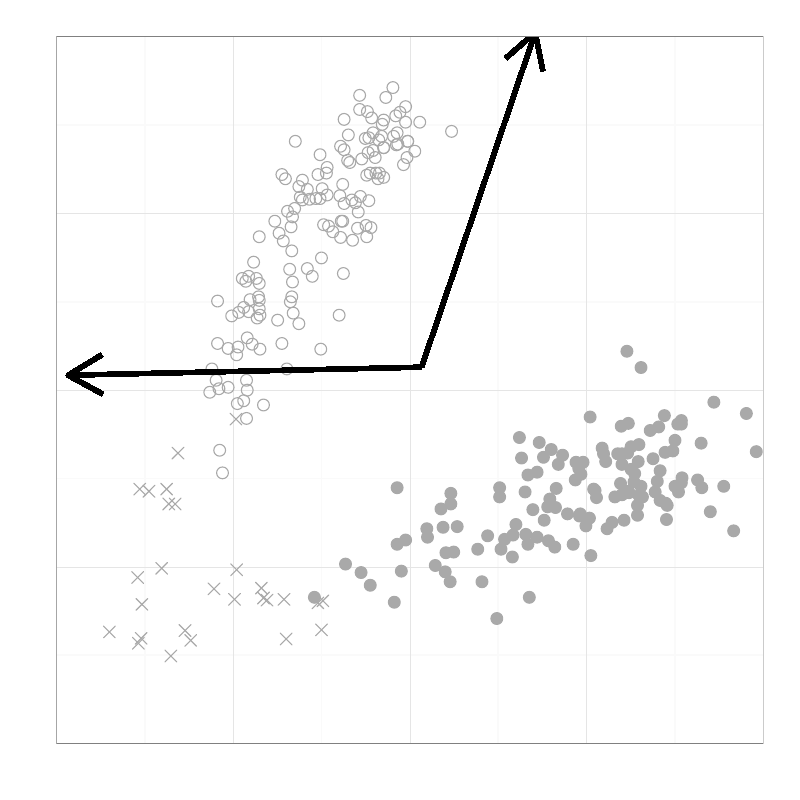 % Created by tikzDevice version 0.8.1 on 2015-03-24 04:10:25
% !TEX encoding = UTF-8 Unicode
\documentclass[11pt]{memoir}
\nonstopmode

\usepackage{tikz}

\usepackage[active,tightpage,psfixbb]{preview}

\PreviewEnvironment{pgfpicture}

\setlength\PreviewBorder{0pt}

\usepackage{amsmath}
\newcommand{\SweaveOpts}[1]{}  % do not interfere with LaTeX
\newcommand{\SweaveInput}[1]{} % because they are not real TeX commands
\newcommand{\Sexpr}[1]{}       % will only be parsed by R


\usepackage{amsmath}
\usepackage{lscape}


\begin{document}

\begin{tikzpicture}[x=1pt,y=1pt]
\definecolor{fillColor}{RGB}{255,255,255}
\path[use as bounding box,fill=fillColor,fill opacity=0.00] (0,0) rectangle (289.08,289.08);
\begin{scope}
\path[clip] (  0.00,  0.00) rectangle (289.08,289.08);
\definecolor{drawColor}{RGB}{255,255,255}
\definecolor{fillColor}{RGB}{255,255,255}

\path[draw=drawColor,line width= 0.6pt,line join=round,line cap=round,fill=fillColor] (  0.00,  0.00) rectangle (289.08,289.08);
\end{scope}
\begin{scope}
\path[clip] ( 20.36, 20.36) rectangle (275.83,275.83);
\definecolor{fillColor}{RGB}{255,255,255}

\path[fill=fillColor] ( 20.36, 20.36) rectangle (275.83,275.83);
\definecolor{drawColor}{gray}{0.98}

\path[draw=drawColor,line width= 0.6pt,line join=round] ( 20.36, 52.30) --
	(275.83, 52.30);

\path[draw=drawColor,line width= 0.6pt,line join=round] ( 20.36,116.16) --
	(275.83,116.16);

\path[draw=drawColor,line width= 0.6pt,line join=round] ( 20.36,180.03) --
	(275.83,180.03);

\path[draw=drawColor,line width= 0.6pt,line join=round] ( 20.36,243.90) --
	(275.83,243.90);

\path[draw=drawColor,line width= 0.6pt,line join=round] ( 52.30, 20.36) --
	( 52.30,275.83);

\path[draw=drawColor,line width= 0.6pt,line join=round] (116.16, 20.36) --
	(116.16,275.83);

\path[draw=drawColor,line width= 0.6pt,line join=round] (180.03, 20.36) --
	(180.03,275.83);

\path[draw=drawColor,line width= 0.6pt,line join=round] (243.90, 20.36) --
	(243.90,275.83);
\definecolor{drawColor}{gray}{0.90}

\path[draw=drawColor,line width= 0.2pt,line join=round] ( 20.36, 20.36) --
	(275.83, 20.36);

\path[draw=drawColor,line width= 0.2pt,line join=round] ( 20.36, 84.23) --
	(275.83, 84.23);

\path[draw=drawColor,line width= 0.2pt,line join=round] ( 20.36,148.10) --
	(275.83,148.10);

\path[draw=drawColor,line width= 0.2pt,line join=round] ( 20.36,211.96) --
	(275.83,211.96);

\path[draw=drawColor,line width= 0.2pt,line join=round] ( 20.36,275.83) --
	(275.83,275.83);

\path[draw=drawColor,line width= 0.2pt,line join=round] ( 20.36, 20.36) --
	( 20.36,275.83);

\path[draw=drawColor,line width= 0.2pt,line join=round] ( 84.23, 20.36) --
	( 84.23,275.83);

\path[draw=drawColor,line width= 0.2pt,line join=round] (148.10, 20.36) --
	(148.10,275.83);

\path[draw=drawColor,line width= 0.2pt,line join=round] (211.96, 20.36) --
	(211.96,275.83);

\path[draw=drawColor,line width= 0.2pt,line join=round] (275.83, 20.36) --
	(275.83,275.83);
\definecolor{drawColor}{RGB}{169,169,169}

\path[draw=drawColor,line width= 0.4pt,line join=round,line cap=round] ( 80.40,118.21) circle (  2.13);

\path[draw=drawColor,line width= 0.4pt,line join=round,line cap=round] ( 62.17,123.23) -- ( 66.44,127.49);

\path[draw=drawColor,line width= 0.4pt,line join=round,line cap=round] ( 62.17,127.49) -- ( 66.44,123.23);
\definecolor{fillColor}{RGB}{169,169,169}

\path[draw=drawColor,line width= 0.4pt,line join=round,line cap=round,fill=fillColor] (219.37, 98.02) circle (  2.13);

\path[draw=drawColor,line width= 0.4pt,line join=round,line cap=round,fill=fillColor] (199.19,126.64) circle (  2.13);

\path[draw=drawColor,line width= 0.4pt,line join=round,line cap=round,fill=fillColor] (197.91,105.94) circle (  2.13);

\path[draw=drawColor,line width= 0.4pt,line join=round,line cap=round] ( 47.61, 78.26) -- ( 51.88, 82.53);

\path[draw=drawColor,line width= 0.4pt,line join=round,line cap=round] ( 47.61, 82.53) -- ( 51.88, 78.26);

\path[draw=drawColor,line width= 0.4pt,line join=round,line cap=round] (142.99,247.22) circle (  2.13);

\path[draw=drawColor,line width= 0.4pt,line join=round,line cap=round] ( 86.02,163.68) circle (  2.13);

\path[draw=drawColor,line width= 0.4pt,line join=round,line cap=round] ( 49.14, 68.56) -- ( 53.41, 72.82);

\path[draw=drawColor,line width= 0.4pt,line join=round,line cap=round] ( 49.14, 72.82) -- ( 53.41, 68.56);

\path[draw=drawColor,line width= 0.4pt,line join=round,line cap=round,fill=fillColor] (189.74,111.31) circle (  2.13);

\path[draw=drawColor,line width= 0.4pt,line join=round,line cap=round] (163.17,241.60) circle (  2.13);

\path[draw=drawColor,line width= 0.4pt,line join=round,line cap=round,fill=fillColor] (217.58,127.15) circle (  2.13);

\path[draw=drawColor,line width= 0.4pt,line join=round,line cap=round] (136.86,238.53) circle (  2.13);

\path[draw=drawColor,line width= 0.4pt,line join=round,line cap=round,fill=fillColor] (240.07,138.90) circle (  2.13);

\path[draw=drawColor,line width= 0.4pt,line join=round,line cap=round] (135.58,232.15) circle (  2.13);

\path[draw=drawColor,line width= 0.4pt,line join=round,line cap=round,fill=fillColor] (221.16,100.32) circle (  2.13);

\path[draw=drawColor,line width= 0.4pt,line join=round,line cap=round] (132.77,248.75) circle (  2.13);

\path[draw=drawColor,line width= 0.4pt,line join=round,line cap=round] (135.83,226.53) circle (  2.13);

\path[draw=drawColor,line width= 0.4pt,line join=round,line cap=round] (139.41,253.86) circle (  2.13);

\path[draw=drawColor,line width= 0.4pt,line join=round,line cap=round] ( 90.36,180.80) circle (  2.13);

\path[draw=drawColor,line width= 0.4pt,line join=round,line cap=round] ( 93.68,180.54) circle (  2.13);

\path[draw=drawColor,line width= 0.4pt,line join=round,line cap=round] ( 99.30,209.15) circle (  2.13);

\path[draw=drawColor,line width= 0.4pt,line join=round,line cap=round] (136.60,224.48) circle (  2.13);

\path[draw=drawColor,line width= 0.4pt,line join=round,line cap=round] (103.13,224.48) circle (  2.13);

\path[draw=drawColor,line width= 0.4pt,line join=round,line cap=round] ( 93.68,203.53) circle (  2.13);

\path[draw=drawColor,line width= 0.4pt,line join=round,line cap=round] (122.81,218.35) circle (  2.13);

\path[draw=drawColor,line width= 0.4pt,line join=round,line cap=round,fill=fillColor] (146.56, 93.94) circle (  2.13);

\path[draw=drawColor,line width= 0.4pt,line join=round,line cap=round,fill=fillColor] (224.48,135.07) circle (  2.13);

\path[draw=drawColor,line width= 0.4pt,line join=round,line cap=round] (124.08,190.25) circle (  2.13);

\path[draw=drawColor,line width= 0.4pt,line join=round,line cap=round] (109.27,223.97) circle (  2.13);

\path[draw=drawColor,line width= 0.4pt,line join=round,line cap=round,fill=fillColor] (209.15,119.74) circle (  2.13);

\path[draw=drawColor,line width= 0.4pt,line join=round,line cap=round] (116.16,195.87) circle (  2.13);

\path[draw=drawColor,line width= 0.4pt,line join=round,line cap=round] (103.90,212.73) circle (  2.13);

\path[draw=drawColor,line width= 0.4pt,line join=round,line cap=round,fill=fillColor] (238.53,118.97) circle (  2.13);

\path[draw=drawColor,line width= 0.4pt,line join=round,line cap=round] (143.75,237.00) circle (  2.13);

\path[draw=drawColor,line width= 0.4pt,line join=round,line cap=round] (132.51,225.76) circle (  2.13);

\path[draw=drawColor,line width= 0.4pt,line join=round,line cap=round] (138.64,235.72) circle (  2.13);

\path[draw=drawColor,line width= 0.4pt,line join=round,line cap=round] (112.84,189.23) circle (  2.13);

\path[draw=drawColor,line width= 0.4pt,line join=round,line cap=round,fill=fillColor] (200.98,112.59) circle (  2.13);

\path[draw=drawColor,line width= 0.4pt,line join=round,line cap=round] (118.21,218.61) circle (  2.13);

\path[draw=drawColor,line width= 0.4pt,line join=round,line cap=round,fill=fillColor] (230.87,128.43) circle (  2.13);

\path[draw=drawColor,line width= 0.4pt,line join=round,line cap=round] ( 58.85,104.83) -- ( 63.12,109.10);

\path[draw=drawColor,line width= 0.4pt,line join=round,line cap=round] ( 58.85,109.10) -- ( 63.12,104.83);

\path[draw=drawColor,line width= 0.4pt,line join=round,line cap=round] ( 93.68,186.67) circle (  2.13);

\path[draw=drawColor,line width= 0.4pt,line join=round,line cap=round,fill=fillColor] (222.18,109.52) circle (  2.13);

\path[draw=drawColor,line width= 0.4pt,line join=round,line cap=round] (103.65,155.76) circle (  2.13);

\path[draw=drawColor,line width= 0.4pt,line join=round,line cap=round,fill=fillColor] (176.20, 95.47) circle (  2.13);

\path[draw=drawColor,line width= 0.4pt,line join=round,line cap=round] ( 66.77, 55.53) -- ( 71.04, 59.79);

\path[draw=drawColor,line width= 0.4pt,line join=round,line cap=round] ( 66.77, 59.79) -- ( 71.04, 55.53);

\path[draw=drawColor,line width= 0.4pt,line join=round,line cap=round,fill=fillColor] (159.34,105.18) circle (  2.13);

\path[draw=drawColor,line width= 0.4pt,line join=round,line cap=round] ( 89.34,167.00) circle (  2.13);

\path[draw=drawColor,line width= 0.4pt,line join=round,line cap=round] (134.81,234.70) circle (  2.13);

\path[draw=drawColor,line width= 0.4pt,line join=round,line cap=round] ( 89.85,189.23) circle (  2.13);

\path[draw=drawColor,line width= 0.4pt,line join=round,line cap=round] (105.43,181.82) circle (  2.13);

\path[draw=drawColor,line width= 0.4pt,line join=round,line cap=round] (123.83,222.44) circle (  2.13);

\path[draw=drawColor,line width= 0.4pt,line join=round,line cap=round,fill=fillColor] (207.11, 92.40) circle (  2.13);

\path[draw=drawColor,line width= 0.4pt,line join=round,line cap=round] (127.40,202.26) circle (  2.13);

\path[draw=drawColor,line width= 0.4pt,line join=round,line cap=round,fill=fillColor] (172.62, 90.62) circle (  2.13);

\path[draw=drawColor,line width= 0.4pt,line join=round,line cap=round,fill=fillColor] (163.94, 89.59) circle (  2.13);

\path[draw=drawColor,line width= 0.4pt,line join=round,line cap=round] (129.96,249.52) circle (  2.13);

\path[draw=drawColor,line width= 0.4pt,line join=round,line cap=round] (147.33,238.02) circle (  2.13);

\path[draw=drawColor,line width= 0.4pt,line join=round,line cap=round] (111.05,192.04) circle (  2.13);

\path[draw=drawColor,line width= 0.4pt,line join=round,line cap=round,fill=fillColor] (231.63,113.35) circle (  2.13);

\path[draw=drawColor,line width= 0.4pt,line join=round,line cap=round] (116.42,220.90) circle (  2.13);

\path[draw=drawColor,line width= 0.4pt,line join=round,line cap=round] ( 91.64,194.34) circle (  2.13);

\path[draw=drawColor,line width= 0.4pt,line join=round,line cap=round] (141.97,257.44) circle (  2.13);

\path[draw=drawColor,line width= 0.4pt,line join=round,line cap=round] ( 93.68,177.48) circle (  2.13);

\path[draw=drawColor,line width= 0.4pt,line join=round,line cap=round] ( 94.36, 70.09) -- ( 98.63, 74.36);

\path[draw=drawColor,line width= 0.4pt,line join=round,line cap=round] ( 94.36, 74.36) -- ( 98.63, 70.09);

\path[draw=drawColor,line width= 0.4pt,line join=round,line cap=round] ( 92.66,188.46) circle (  2.13);

\path[draw=drawColor,line width= 0.4pt,line join=round,line cap=round,fill=fillColor] (174.15, 78.86) circle (  2.13);

\path[draw=drawColor,line width= 0.4pt,line join=round,line cap=round] (111.82,217.07) circle (  2.13);

\path[draw=drawColor,line width= 0.4pt,line join=round,line cap=round,fill=fillColor] (230.36,106.46) circle (  2.13);

\path[draw=drawColor,line width= 0.4pt,line join=round,line cap=round] ( 79.12,148.61) circle (  2.13);

\path[draw=drawColor,line width= 0.4pt,line join=round,line cap=round,fill=fillColor] (246.20,135.83) circle (  2.13);

\path[draw=drawColor,line width= 0.4pt,line join=round,line cap=round] (124.34,245.94) circle (  2.13);

\path[draw=drawColor,line width= 0.4pt,line join=round,line cap=round] (138.64,245.69) circle (  2.13);

\path[draw=drawColor,line width= 0.4pt,line join=round,line cap=round] ( 93.94,162.91) circle (  2.13);

\path[draw=drawColor,line width= 0.4pt,line join=round,line cap=round,fill=fillColor] (224.74,110.29) circle (  2.13);

\path[draw=drawColor,line width= 0.4pt,line join=round,line cap=round,fill=fillColor] (246.20,114.63) circle (  2.13);

\path[draw=drawColor,line width= 0.4pt,line join=round,line cap=round] (101.86,164.96) circle (  2.13);

\path[draw=drawColor,line width= 0.4pt,line join=round,line cap=round] (105.43,198.42) circle (  2.13);

\path[draw=drawColor,line width= 0.4pt,line join=round,line cap=round] ( 51.70,109.43) -- ( 55.96,113.70);

\path[draw=drawColor,line width= 0.4pt,line join=round,line cap=round] ( 51.70,113.70) -- ( 55.96,109.43);

\path[draw=drawColor,line width= 0.4pt,line join=round,line cap=round,fill=fillColor] (234.96,133.53) circle (  2.13);

\path[draw=drawColor,line width= 0.4pt,line join=round,line cap=round,fill=fillColor] (213.24,138.39) circle (  2.13);

\path[draw=drawColor,line width= 0.4pt,line join=round,line cap=round] (122.55,175.18) circle (  2.13);

\path[draw=drawColor,line width= 0.4pt,line join=round,line cap=round,fill=fillColor] (160.87, 82.44) circle (  2.13);

\path[draw=drawColor,line width= 0.4pt,line join=round,line cap=round] (137.88,239.81) circle (  2.13);

\path[draw=drawColor,line width= 0.4pt,line join=round,line cap=round,fill=fillColor] (265.10, 97.26) circle (  2.13);

\path[draw=drawColor,line width= 0.4pt,line join=round,line cap=round,fill=fillColor] (229.08,114.89) circle (  2.13);

\path[draw=drawColor,line width= 0.4pt,line join=round,line cap=round] (100.84,204.81) circle (  2.13);

\path[draw=drawColor,line width= 0.4pt,line join=round,line cap=round] (134.05,206.85) circle (  2.13);

\path[draw=drawColor,line width= 0.4pt,line join=round,line cap=round,fill=fillColor] (240.83,101.35) circle (  2.13);

\path[draw=drawColor,line width= 0.4pt,line join=round,line cap=round] (132.51,203.53) circle (  2.13);

\path[draw=drawColor,line width= 0.4pt,line join=round,line cap=round,fill=fillColor] (253.60,112.84) circle (  2.13);

\path[draw=drawColor,line width= 0.4pt,line join=round,line cap=round] (115.91,162.91) circle (  2.13);

\path[draw=drawColor,line width= 0.4pt,line join=round,line cap=round] ( 89.34,148.10) circle (  2.13);

\path[draw=drawColor,line width= 0.4pt,line join=round,line cap=round] ( 89.08,151.67) circle (  2.13);

\path[draw=drawColor,line width= 0.4pt,line join=round,line cap=round,fill=fillColor] (161.13, 89.34) circle (  2.13);

\path[draw=drawColor,line width= 0.4pt,line join=round,line cap=round] (130.72,231.63) circle (  2.13);

\path[draw=drawColor,line width= 0.4pt,line join=round,line cap=round] (138.13,244.15) circle (  2.13);

\path[draw=drawColor,line width= 0.4pt,line join=round,line cap=round] (117.95,226.53) circle (  2.13);

\path[draw=drawColor,line width= 0.4pt,line join=round,line cap=round] (127.15,216.82) circle (  2.13);

\path[draw=drawColor,line width= 0.4pt,line join=round,line cap=round] (115.65,233.17) circle (  2.13);

\path[draw=drawColor,line width= 0.4pt,line join=round,line cap=round,fill=fillColor] (162.66, 78.86) circle (  2.13);

\path[draw=drawColor,line width= 0.4pt,line join=round,line cap=round] (130.21,218.09) circle (  2.13);

\path[draw=drawColor,line width= 0.4pt,line join=round,line cap=round] (142.22,239.81) circle (  2.13);

\path[draw=drawColor,line width= 0.4pt,line join=round,line cap=round] ( 91.13,164.70) circle (  2.13);

\path[draw=drawColor,line width= 0.4pt,line join=round,line cap=round,fill=fillColor] (198.68,108.75) circle (  2.13);

\path[draw=drawColor,line width= 0.4pt,line join=round,line cap=round] (123.32,209.15) circle (  2.13);

\path[draw=drawColor,line width= 0.4pt,line join=round,line cap=round] ( 75.80,147.33) circle (  2.13);

\path[draw=drawColor,line width= 0.4pt,line join=round,line cap=round,fill=fillColor] (124.85, 85.25) circle (  2.13);

\path[draw=drawColor,line width= 0.4pt,line join=round,line cap=round] (118.21,228.57) circle (  2.13);

\path[draw=drawColor,line width= 0.4pt,line join=round,line cap=round] ( 75.20, 74.18) -- ( 79.47, 78.44);

\path[draw=drawColor,line width= 0.4pt,line join=round,line cap=round] ( 75.20, 78.44) -- ( 79.47, 74.18);

\path[draw=drawColor,line width= 0.4pt,line join=round,line cap=round] ( 95.21,142.73) circle (  2.13);

\path[draw=drawColor,line width= 0.4pt,line join=round,line cap=round,fill=fillColor] (201.74,121.27) circle (  2.13);

\path[draw=drawColor,line width= 0.4pt,line join=round,line cap=round] ( 78.10,151.67) circle (  2.13);

\path[draw=drawColor,line width= 0.4pt,line join=round,line cap=round] (118.72,207.37) circle (  2.13);

\path[draw=drawColor,line width= 0.4pt,line join=round,line cap=round,fill=fillColor] (273.28,125.87) circle (  2.13);

\path[draw=drawColor,line width= 0.4pt,line join=round,line cap=round,fill=fillColor] (228.06,119.48) circle (  2.13);

\path[draw=drawColor,line width= 0.4pt,line join=round,line cap=round] (132.26,207.62) circle (  2.13);

\path[draw=drawColor,line width= 0.4pt,line join=round,line cap=round] ( 88.06,144.26) circle (  2.13);

\path[draw=drawColor,line width= 0.4pt,line join=round,line cap=round] (125.62,231.12) circle (  2.13);

\path[draw=drawColor,line width= 0.4pt,line join=round,line cap=round] (143.50,241.09) circle (  2.13);

\path[draw=drawColor,line width= 0.4pt,line join=round,line cap=round,fill=fillColor] (256.67,104.16) circle (  2.13);

\path[draw=drawColor,line width= 0.4pt,line join=round,line cap=round,fill=fillColor] (228.06,127.66) circle (  2.13);

\path[draw=drawColor,line width= 0.4pt,line join=round,line cap=round,fill=fillColor] (194.85,129.19) circle (  2.13);

\path[draw=drawColor,line width= 0.4pt,line join=round,line cap=round,fill=fillColor] (188.46,123.57) circle (  2.13);

\path[draw=drawColor,line width= 0.4pt,line join=round,line cap=round] (129.19,206.60) circle (  2.13);

\path[draw=drawColor,line width= 0.4pt,line join=round,line cap=round] ( 78.61,164.96) circle (  2.13);

\path[draw=drawColor,line width= 0.4pt,line join=round,line cap=round,fill=fillColor] (143.50,112.84) circle (  2.13);

\path[draw=drawColor,line width= 0.4pt,line join=round,line cap=round,fill=fillColor] (180.54,112.84) circle (  2.13);

\path[draw=drawColor,line width= 0.4pt,line join=round,line cap=round] (106.71,238.02) circle (  2.13);

\path[draw=drawColor,line width= 0.4pt,line join=round,line cap=round,fill=fillColor] (210.69,122.04) circle (  2.13);

\path[draw=drawColor,line width= 0.4pt,line join=round,line cap=round,fill=fillColor] (227.04,111.56) circle (  2.13);

\path[draw=drawColor,line width= 0.4pt,line join=round,line cap=round] ( 79.38,126.38) circle (  2.13);

\path[draw=drawColor,line width= 0.4pt,line join=round,line cap=round,fill=fillColor] (160.10, 98.54) circle (  2.13);

\path[draw=drawColor,line width= 0.4pt,line join=round,line cap=round,fill=fillColor] (238.02,134.81) circle (  2.13);

\path[draw=drawColor,line width= 0.4pt,line join=round,line cap=round,fill=fillColor] (246.45,116.42) circle (  2.13);

\path[draw=drawColor,line width= 0.4pt,line join=round,line cap=round,fill=fillColor] (209.66,103.39) circle (  2.13);

\path[draw=drawColor,line width= 0.4pt,line join=round,line cap=round,fill=fillColor] (190.76, 92.40) circle (  2.13);

\path[draw=drawColor,line width= 0.4pt,line join=round,line cap=round,fill=fillColor] (200.47, 91.38) circle (  2.13);

\path[draw=drawColor,line width= 0.4pt,line join=round,line cap=round] (116.93,207.88) circle (  2.13);

\path[draw=drawColor,line width= 0.4pt,line join=round,line cap=round,fill=fillColor] (162.91,110.80) circle (  2.13);

\path[draw=drawColor,line width= 0.4pt,line join=round,line cap=round,fill=fillColor] (235.98,123.32) circle (  2.13);

\path[draw=drawColor,line width= 0.4pt,line join=round,line cap=round] (108.50,217.84) circle (  2.13);

\path[draw=drawColor,line width= 0.4pt,line join=round,line cap=round,fill=fillColor] (253.35,128.94) circle (  2.13);

\path[draw=drawColor,line width= 0.4pt,line join=round,line cap=round] ( 89.08,137.88) circle (  2.13);

\path[draw=drawColor,line width= 0.4pt,line join=round,line cap=round,fill=fillColor] (205.07,103.39) circle (  2.13);

\path[draw=drawColor,line width= 0.4pt,line join=round,line cap=round] (112.75, 69.07) -- (117.02, 73.33);

\path[draw=drawColor,line width= 0.4pt,line join=round,line cap=round] (112.75, 73.33) -- (117.02, 69.07);

\path[draw=drawColor,line width= 0.4pt,line join=round,line cap=round,fill=fillColor] (165.21, 98.79) circle (  2.13);

\path[draw=drawColor,line width= 0.4pt,line join=round,line cap=round,fill=fillColor] (241.09,106.46) circle (  2.13);

\path[draw=drawColor,line width= 0.4pt,line join=round,line cap=round,fill=fillColor] (154.48, 94.96) circle (  2.13);

\path[draw=drawColor,line width= 0.4pt,line join=round,line cap=round,fill=fillColor] (113.61, 73.24) circle (  2.13);

\path[draw=drawColor,line width= 0.4pt,line join=round,line cap=round] (107.99,221.67) circle (  2.13);

\path[draw=drawColor,line width= 0.4pt,line join=round,line cap=round] (105.94,175.94) circle (  2.13);

\path[draw=drawColor,line width= 0.4pt,line join=round,line cap=round] (114.12,217.33) circle (  2.13);

\path[draw=drawColor,line width= 0.4pt,line join=round,line cap=round] ( 88.06,177.99) circle (  2.13);

\path[draw=drawColor,line width= 0.4pt,line join=round,line cap=round,fill=fillColor] (237.51,115.14) circle (  2.13);

\path[draw=drawColor,line width= 0.4pt,line join=round,line cap=round,fill=fillColor] (214.52,112.33) circle (  2.13);

\path[draw=drawColor,line width= 0.4pt,line join=round,line cap=round,fill=fillColor] (232.15,109.52) circle (  2.13);

\path[draw=drawColor,line width= 0.4pt,line join=round,line cap=round] (129.45,212.47) circle (  2.13);

\path[draw=drawColor,line width= 0.4pt,line join=round,line cap=round,fill=fillColor] (243.90,113.35) circle (  2.13);

\path[draw=drawColor,line width= 0.4pt,line join=round,line cap=round,fill=fillColor] (154.23, 98.02) circle (  2.13);

\path[draw=drawColor,line width= 0.4pt,line join=round,line cap=round,fill=fillColor] (145.03, 82.70) circle (  2.13);

\path[draw=drawColor,line width= 0.4pt,line join=round,line cap=round,fill=fillColor] (143.50, 92.40) circle (  2.13);

\path[draw=drawColor,line width= 0.4pt,line join=round,line cap=round] (109.27,216.82) circle (  2.13);

\path[draw=drawColor,line width= 0.4pt,line join=round,line cap=round] ( 86.27,176.20) circle (  2.13);

\path[draw=drawColor,line width= 0.4pt,line join=round,line cap=round,fill=fillColor] (194.08, 94.96) circle (  2.13);

\path[draw=drawColor,line width= 0.4pt,line join=round,line cap=round,fill=fillColor] (236.74,111.31) circle (  2.13);

\path[draw=drawColor,line width= 0.4pt,line join=round,line cap=round] (104.92,180.03) circle (  2.13);

\path[draw=drawColor,line width= 0.4pt,line join=round,line cap=round] (123.06,203.28) circle (  2.13);

\path[draw=drawColor,line width= 0.4pt,line join=round,line cap=round] (111.05,220.65) circle (  2.13);

\path[draw=drawColor,line width= 0.4pt,line join=round,line cap=round] (100.49, 70.34) -- (104.76, 74.61);

\path[draw=drawColor,line width= 0.4pt,line join=round,line cap=round] (100.49, 74.61) -- (104.76, 70.34);

\path[draw=drawColor,line width= 0.4pt,line join=round,line cap=round,fill=fillColor] (130.47, 82.19) circle (  2.13);

\path[draw=drawColor,line width= 0.4pt,line join=round,line cap=round] ( 48.37,110.20) -- ( 52.64,114.47);

\path[draw=drawColor,line width= 0.4pt,line join=round,line cap=round] ( 48.37,114.47) -- ( 52.64,110.20);

\path[draw=drawColor,line width= 0.4pt,line join=round,line cap=round,fill=fillColor] (186.42, 99.56) circle (  2.13);

\path[draw=drawColor,line width= 0.4pt,line join=round,line cap=round] ( 93.43,181.82) circle (  2.13);

\path[draw=drawColor,line width= 0.4pt,line join=round,line cap=round] (114.03, 59.36) -- (118.30, 63.63);

\path[draw=drawColor,line width= 0.4pt,line join=round,line cap=round] (114.03, 63.63) -- (118.30, 59.36);

\path[draw=drawColor,line width= 0.4pt,line join=round,line cap=round,fill=fillColor] (192.55,104.92) circle (  2.13);

\path[draw=drawColor,line width= 0.4pt,line join=round,line cap=round,fill=fillColor] (218.09,125.10) circle (  2.13);

\path[draw=drawColor,line width= 0.4pt,line join=round,line cap=round] ( 82.44,163.17) circle (  2.13);

\path[draw=drawColor,line width= 0.4pt,line join=round,line cap=round] (146.56,244.92) circle (  2.13);

\path[draw=drawColor,line width= 0.4pt,line join=round,line cap=round,fill=fillColor] (261.52,113.35) circle (  2.13);

\path[draw=drawColor,line width= 0.4pt,line join=round,line cap=round,fill=fillColor] (240.32,125.62) circle (  2.13);

\path[draw=drawColor,line width= 0.4pt,line join=round,line cap=round,fill=fillColor] (225.50,101.09) circle (  2.13);

\path[draw=drawColor,line width= 0.4pt,line join=round,line cap=round] (100.32,173.39) circle (  2.13);

\path[draw=drawColor,line width= 0.4pt,line join=round,line cap=round,fill=fillColor] (246.20,137.11) circle (  2.13);

\path[draw=drawColor,line width= 0.4pt,line join=round,line cap=round] (138.64,235.72) circle (  2.13);

\path[draw=drawColor,line width= 0.4pt,line join=round,line cap=round] (151.67,244.92) circle (  2.13);

\path[draw=drawColor,line width= 0.4pt,line join=round,line cap=round,fill=fillColor] (215.54,109.27) circle (  2.13);

\path[draw=drawColor,line width= 0.4pt,line join=round,line cap=round] (134.81,241.09) circle (  2.13);

\path[draw=drawColor,line width= 0.4pt,line join=round,line cap=round,fill=fillColor] (196.38,123.83) circle (  2.13);

\path[draw=drawColor,line width= 0.4pt,line join=round,line cap=round,fill=fillColor] (227.29,111.05) circle (  2.13);

\path[draw=drawColor,line width= 0.4pt,line join=round,line cap=round,fill=fillColor] (208.13,122.04) circle (  2.13);

\path[draw=drawColor,line width= 0.4pt,line join=round,line cap=round,fill=fillColor] (226.78,125.36) circle (  2.13);

\path[draw=drawColor,line width= 0.4pt,line join=round,line cap=round] (145.80,229.59) circle (  2.13);

\path[draw=drawColor,line width= 0.4pt,line join=round,line cap=round] (101.86,226.01) circle (  2.13);

\path[draw=drawColor,line width= 0.4pt,line join=round,line cap=round,fill=fillColor] (203.28,124.59) circle (  2.13);

\path[draw=drawColor,line width= 0.4pt,line join=round,line cap=round] (124.34,234.96) circle (  2.13);

\path[draw=drawColor,line width= 0.4pt,line join=round,line cap=round] ( 37.39, 58.59) -- ( 41.66, 62.86);

\path[draw=drawColor,line width= 0.4pt,line join=round,line cap=round] ( 37.39, 62.86) -- ( 41.66, 58.59);

\path[draw=drawColor,line width= 0.4pt,line join=round,line cap=round,fill=fillColor] (243.13,126.13) circle (  2.13);

\path[draw=drawColor,line width= 0.4pt,line join=round,line cap=round,fill=fillColor] (227.04,136.09) circle (  2.13);

\path[draw=drawColor,line width= 0.4pt,line join=round,line cap=round,fill=fillColor] (212.99,101.86) circle (  2.13);

\path[draw=drawColor,line width= 0.4pt,line join=round,line cap=round,fill=fillColor] (244.92,135.83) circle (  2.13);

\path[draw=drawColor,line width= 0.4pt,line join=round,line cap=round] (149.88,234.44) circle (  2.13);

\path[draw=drawColor,line width= 0.4pt,line join=round,line cap=round] ( 92.31, 74.43) -- ( 96.58, 78.70);

\path[draw=drawColor,line width= 0.4pt,line join=round,line cap=round] ( 92.31, 78.70) -- ( 96.58, 74.43);

\path[draw=drawColor,line width= 0.4pt,line join=round,line cap=round,fill=fillColor] (162.91,106.97) circle (  2.13);

\path[draw=drawColor,line width= 0.4pt,line join=round,line cap=round] ( 56.29, 81.58) -- ( 60.56, 85.85);

\path[draw=drawColor,line width= 0.4pt,line join=round,line cap=round] ( 56.29, 85.85) -- ( 60.56, 81.58);

\path[draw=drawColor,line width= 0.4pt,line join=round,line cap=round] (123.06,236.23) circle (  2.13);

\path[draw=drawColor,line width= 0.4pt,line join=round,line cap=round] (133.02,233.93) circle (  2.13);

\path[draw=drawColor,line width= 0.4pt,line join=round,line cap=round] (143.24,236.74) circle (  2.13);

\path[draw=drawColor,line width= 0.4pt,line join=round,line cap=round,fill=fillColor] (230.87,110.03) circle (  2.13);

\path[draw=drawColor,line width= 0.4pt,line join=round,line cap=round,fill=fillColor] (207.88,115.65) circle (  2.13);

\path[draw=drawColor,line width= 0.4pt,line join=round,line cap=round] (105.69,187.18) circle (  2.13);

\path[draw=drawColor,line width= 0.4pt,line join=round,line cap=round] (133.28,216.56) circle (  2.13);

\path[draw=drawColor,line width= 0.4pt,line join=round,line cap=round] ( 64.72, 59.10) -- ( 68.99, 63.37);

\path[draw=drawColor,line width= 0.4pt,line join=round,line cap=round] ( 64.72, 63.37) -- ( 68.99, 59.10);

\path[draw=drawColor,line width= 0.4pt,line join=round,line cap=round,fill=fillColor] (211.71, 99.05) circle (  2.13);

\path[draw=drawColor,line width= 0.4pt,line join=round,line cap=round] (124.34,215.54) circle (  2.13);

\path[draw=drawColor,line width= 0.4pt,line join=round,line cap=round,fill=fillColor] (185.14, 87.81) circle (  2.13);

\path[draw=drawColor,line width= 0.4pt,line join=round,line cap=round,fill=fillColor] (215.03,111.82) circle (  2.13);

\path[draw=drawColor,line width= 0.4pt,line join=round,line cap=round,fill=fillColor] (179.52, 65.58) circle (  2.13);

\path[draw=drawColor,line width= 0.4pt,line join=round,line cap=round] (106.46,213.75) circle (  2.13);

\path[draw=drawColor,line width= 0.4pt,line join=round,line cap=round,fill=fillColor] (209.92,117.70) circle (  2.13);

\path[draw=drawColor,line width= 0.4pt,line join=round,line cap=round] (134.30,246.45) circle (  2.13);

\path[draw=drawColor,line width= 0.4pt,line join=round,line cap=round] ( 88.83,187.44) circle (  2.13);

\path[draw=drawColor,line width= 0.4pt,line join=round,line cap=round,fill=fillColor] (190.76,117.44) circle (  2.13);

\path[draw=drawColor,line width= 0.4pt,line join=round,line cap=round] ( 85.76,143.24) circle (  2.13);

\path[draw=drawColor,line width= 0.4pt,line join=round,line cap=round,fill=fillColor] (245.17,111.31) circle (  2.13);

\path[draw=drawColor,line width= 0.4pt,line join=round,line cap=round] (132.00,239.04) circle (  2.13);

\path[draw=drawColor,line width= 0.4pt,line join=round,line cap=round,fill=fillColor] (226.53,162.15) circle (  2.13);

\path[draw=drawColor,line width= 0.4pt,line join=round,line cap=round,fill=fillColor] (269.70,139.67) circle (  2.13);

\path[draw=drawColor,line width= 0.4pt,line join=round,line cap=round,fill=fillColor] (252.07,115.65) circle (  2.13);

\path[draw=drawColor,line width= 0.4pt,line join=round,line cap=round] ( 83.37, 81.07) -- ( 87.64, 85.34);

\path[draw=drawColor,line width= 0.4pt,line join=round,line cap=round] ( 83.37, 85.34) -- ( 87.64, 81.07);

\path[draw=drawColor,line width= 0.4pt,line join=round,line cap=round,fill=fillColor] (198.17, 93.68) circle (  2.13);

\path[draw=drawColor,line width= 0.4pt,line join=round,line cap=round] ( 85.51,160.87) circle (  2.13);

\path[draw=drawColor,line width= 0.4pt,line join=round,line cap=round] (114.89,226.01) circle (  2.13);

\path[draw=drawColor,line width= 0.4pt,line join=round,line cap=round,fill=fillColor] (194.08,118.46) circle (  2.13);

\path[draw=drawColor,line width= 0.4pt,line join=round,line cap=round] (133.28,239.30) circle (  2.13);

\path[draw=drawColor,line width= 0.4pt,line join=round,line cap=round] ( 48.88, 56.29) -- ( 53.15, 60.56);

\path[draw=drawColor,line width= 0.4pt,line join=round,line cap=round] ( 48.88, 60.56) -- ( 53.15, 56.29);

\path[draw=drawColor,line width= 0.4pt,line join=round,line cap=round] (115.65,217.33) circle (  2.13);

\path[draw=drawColor,line width= 0.4pt,line join=round,line cap=round,fill=fillColor] (191.27, 73.24) circle (  2.13);

\path[draw=drawColor,line width= 0.4pt,line join=round,line cap=round,fill=fillColor] (230.36,102.88) circle (  2.13);

\path[draw=drawColor,line width= 0.4pt,line join=round,line cap=round,fill=fillColor] (240.58,107.22) circle (  2.13);

\path[draw=drawColor,line width= 0.4pt,line join=round,line cap=round] (105.69,210.69) circle (  2.13);

\path[draw=drawColor,line width= 0.4pt,line join=round,line cap=round] (144.52,248.50) circle (  2.13);

\path[draw=drawColor,line width= 0.4pt,line join=round,line cap=round,fill=fillColor] (224.74,121.27) circle (  2.13);

\path[draw=drawColor,line width= 0.4pt,line join=round,line cap=round,fill=fillColor] (257.95,143.75) circle (  2.13);

\path[draw=drawColor,line width= 0.4pt,line join=round,line cap=round,fill=fillColor] (133.79, 77.59) circle (  2.13);

\path[draw=drawColor,line width= 0.4pt,line join=round,line cap=round] ( 59.61, 49.91) -- ( 63.88, 54.17);

\path[draw=drawColor,line width= 0.4pt,line join=round,line cap=round] ( 59.61, 54.17) -- ( 63.88, 49.91);

\path[draw=drawColor,line width= 0.4pt,line join=round,line cap=round,fill=fillColor] (182.33, 94.19) circle (  2.13);

\path[draw=drawColor,line width= 0.4pt,line join=round,line cap=round] (120.25,205.32) circle (  2.13);

\path[draw=drawColor,line width= 0.4pt,line join=round,line cap=round] (101.26, 56.04) -- (105.52, 60.31);

\path[draw=drawColor,line width= 0.4pt,line join=round,line cap=round] (101.26, 60.31) -- (105.52, 56.04);

\path[draw=drawColor,line width= 0.4pt,line join=round,line cap=round,fill=fillColor] (187.69,130.98) circle (  2.13);

\path[draw=drawColor,line width= 0.4pt,line join=round,line cap=round,fill=fillColor] (224.74,125.10) circle (  2.13);

\path[draw=drawColor,line width= 0.4pt,line join=round,line cap=round] (104.67,191.78) circle (  2.13);

\path[draw=drawColor,line width= 0.4pt,line join=round,line cap=round] ( 78.61,180.29) circle (  2.13);

\path[draw=drawColor,line width= 0.4pt,line join=round,line cap=round] (102.37,202.00) circle (  2.13);

\path[draw=drawColor,line width= 0.4pt,line join=round,line cap=round,fill=fillColor] (157.29, 84.74) circle (  2.13);

\path[draw=drawColor,line width= 0.4pt,line join=round,line cap=round] ( 92.92,174.15) circle (  2.13);

\path[draw=drawColor,line width= 0.4pt,line join=round,line cap=round] (129.96,254.63) circle (  2.13);

\path[draw=drawColor,line width= 0.4pt,line join=round,line cap=round,fill=fillColor] (218.86,122.29) circle (  2.13);

\path[draw=drawColor,line width= 0.4pt,line join=round,line cap=round,fill=fillColor] (238.53,108.24) circle (  2.13);

\path[draw=drawColor,line width= 0.4pt,line join=round,line cap=round] (138.64,224.99) circle (  2.13);

\path[draw=drawColor,line width= 0.4pt,line join=round,line cap=round,fill=fillColor] (231.63,156.27) circle (  2.13);

\path[draw=drawColor,line width= 0.4pt,line join=round,line cap=round,fill=fillColor] (229.34,117.95) circle (  2.13);

\path[draw=drawColor,line width= 0.4pt,line join=round,line cap=round] ( 87.55,188.46) circle (  2.13);

\path[draw=drawColor,line width= 0.4pt,line join=round,line cap=round] ( 76.57,155.76) circle (  2.13);

\path[draw=drawColor,line width= 0.4pt,line join=round,line cap=round] (107.99,172.11) circle (  2.13);

\path[draw=drawColor,line width= 0.4pt,line join=round,line cap=round] ( 61.15,104.83) -- ( 65.42,109.10);

\path[draw=drawColor,line width= 0.4pt,line join=round,line cap=round] ( 61.15,109.10) -- ( 65.42,104.83);

\path[draw=drawColor,line width= 0.4pt,line join=round,line cap=round] (147.07,232.15) circle (  2.13);

\path[draw=drawColor,line width= 0.4pt,line join=round,line cap=round] (128.43,215.80) circle (  2.13);

\path[draw=drawColor,line width= 0.4pt,line join=round,line cap=round] ( 58.08,110.20) -- ( 62.35,114.47);

\path[draw=drawColor,line width= 0.4pt,line join=round,line cap=round] ( 58.08,114.47) -- ( 62.35,110.20);

\path[draw=drawColor,line width= 0.4pt,line join=round,line cap=round,fill=fillColor] (189.99, 95.98) circle (  2.13);

\path[draw=drawColor,line width= 0.4pt,line join=round,line cap=round,fill=fillColor] (223.20,125.10) circle (  2.13);

\path[draw=drawColor,line width= 0.4pt,line join=round,line cap=round] ( 93.94,175.18) circle (  2.13);

\path[draw=drawColor,line width= 0.4pt,line join=round,line cap=round] ( 82.61, 70.34) -- ( 86.87, 74.61);

\path[draw=drawColor,line width= 0.4pt,line join=round,line cap=round] ( 82.61, 74.61) -- ( 86.87, 70.34);

\path[draw=drawColor,line width= 0.4pt,line join=round,line cap=round] (126.38,230.36) circle (  2.13);

\path[draw=drawColor,line width= 0.4pt,line join=round,line cap=round,fill=fillColor] (213.50, 88.32) circle (  2.13);

\path[draw=drawColor,line width= 0.4pt,line join=round,line cap=round] (114.54, 69.83) -- (118.81, 74.10);

\path[draw=drawColor,line width= 0.4pt,line join=round,line cap=round] (114.54, 74.10) -- (118.81, 69.83);

\path[draw=drawColor,line width= 0.4pt,line join=round,line cap=round,fill=fillColor] (180.54,109.52) circle (  2.13);

\path[draw=drawColor,line width= 0.4pt,line join=round,line cap=round,fill=fillColor] (209.41,102.62) circle (  2.13);

\path[draw=drawColor,line width= 0.4pt,line join=round,line cap=round] (133.79,226.53) circle (  2.13);

\path[draw=drawColor,line width= 0.4pt,line join=round,line cap=round] ( 83.72,174.92) circle (  2.13);

\path[draw=drawColor,line width= 0.4pt,line join=round,line cap=round] (146.56,250.54) circle (  2.13);

\path[draw=drawColor,line width= 0.4pt,line join=round,line cap=round] (147.33,238.02) circle (  2.13);

\path[draw=drawColor,line width= 0.4pt,line join=round,line cap=round] ( 47.86, 54.51) -- ( 52.13, 58.77);

\path[draw=drawColor,line width= 0.4pt,line join=round,line cap=round] ( 47.86, 58.77) -- ( 52.13, 54.51);

\path[draw=drawColor,line width= 0.4pt,line join=round,line cap=round,fill=fillColor] (200.72,105.69) circle (  2.13);

\path[draw=drawColor,line width= 0.4pt,line join=round,line cap=round,fill=fillColor] (243.90,129.96) circle (  2.13);

\path[draw=drawColor,line width= 0.4pt,line join=round,line cap=round,fill=fillColor] (196.64,101.09) circle (  2.13);

\path[draw=drawColor,line width= 0.4pt,line join=round,line cap=round] ( 89.85,176.45) circle (  2.13);

\path[draw=drawColor,line width= 0.4pt,line join=round,line cap=round,fill=fillColor] (185.39, 95.73) circle (  2.13);

\path[draw=drawColor,line width= 0.4pt,line join=round,line cap=round] ( 93.08, 70.86) -- ( 97.35, 75.12);

\path[draw=drawColor,line width= 0.4pt,line join=round,line cap=round] ( 93.08, 75.12) -- ( 97.35, 70.86);

\path[draw=drawColor,line width= 0.4pt,line join=round,line cap=round,fill=fillColor] (181.05, 90.62) circle (  2.13);

\path[draw=drawColor,line width= 0.4pt,line join=round,line cap=round] (123.83,209.15) circle (  2.13);

\path[draw=drawColor,line width= 0.4pt,line join=round,line cap=round] (125.87,240.32) circle (  2.13);

\path[draw=drawColor,line width= 0.4pt,line join=round,line cap=round] (137.11,226.53) circle (  2.13);

\path[draw=drawColor,line width= 0.4pt,line join=round,line cap=round,fill=fillColor] (230.61,122.29) circle (  2.13);

\path[draw=drawColor,line width= 0.4pt,line join=round,line cap=round] ( 83.12,135.49) -- ( 87.39,139.76);

\path[draw=drawColor,line width= 0.4pt,line join=round,line cap=round] ( 83.12,139.76) -- ( 87.39,135.49);

\path[draw=drawColor,line width= 0.4pt,line join=round,line cap=round,fill=fillColor] (224.23,114.37) circle (  2.13);

\path[draw=drawColor,line width= 0.4pt,line join=round,line cap=round] ( 82.44,149.12) circle (  2.13);

\path[draw=drawColor,line width= 0.4pt,line join=round,line cap=round,fill=fillColor] (142.48, 71.46) circle (  2.13);

\path[draw=drawColor,line width= 0.4pt,line join=round,line cap=round] (105.18,207.11) circle (  2.13);
\definecolor{drawColor}{RGB}{0,0,0}

\path[draw=drawColor,draw opacity=0.40,line width= 1.7pt,line join=round] (152.34,156.40) -- ( 24.64,153.48);

\path[draw=drawColor,draw opacity=0.40,line width= 1.7pt,line join=round] ( 36.79,160.87) --
	( 24.64,153.48) --
	( 37.12,146.65);

\path[draw=drawColor,draw opacity=0.40,line width= 1.7pt,line join=round] (152.34,156.40) -- ( 24.64,153.48);

\path[draw=drawColor,draw opacity=0.40,line width= 1.7pt,line join=round] ( 36.79,160.87) --
	( 24.64,153.48) --
	( 37.12,146.65);

\path[draw=drawColor,draw opacity=0.40,line width= 1.7pt,line join=round] (152.34,156.40) -- ( 24.64,153.48);

\path[draw=drawColor,draw opacity=0.40,line width= 1.7pt,line join=round] ( 36.79,160.87) --
	( 24.64,153.48) --
	( 37.12,146.65);

\path[draw=drawColor,draw opacity=0.40,line width= 1.7pt,line join=round] (152.34,156.40) -- ( 24.64,153.48);

\path[draw=drawColor,draw opacity=0.40,line width= 1.7pt,line join=round] ( 36.79,160.87) --
	( 24.64,153.48) --
	( 37.12,146.65);

\path[draw=drawColor,draw opacity=0.40,line width= 1.7pt,line join=round] (152.34,156.40) -- ( 24.64,153.48);

\path[draw=drawColor,draw opacity=0.40,line width= 1.7pt,line join=round] ( 36.79,160.87) --
	( 24.64,153.48) --
	( 37.12,146.65);

\path[draw=drawColor,draw opacity=0.40,line width= 1.7pt,line join=round] (152.34,156.40) -- ( 24.64,153.48);

\path[draw=drawColor,draw opacity=0.40,line width= 1.7pt,line join=round] ( 36.79,160.87) --
	( 24.64,153.48) --
	( 37.12,146.65);

\path[draw=drawColor,draw opacity=0.40,line width= 1.7pt,line join=round] (152.34,156.40) -- ( 24.64,153.48);

\path[draw=drawColor,draw opacity=0.40,line width= 1.7pt,line join=round] ( 36.79,160.87) --
	( 24.64,153.48) --
	( 37.12,146.65);

\path[draw=drawColor,draw opacity=0.40,line width= 1.7pt,line join=round] (152.34,156.40) -- ( 24.64,153.48);

\path[draw=drawColor,draw opacity=0.40,line width= 1.7pt,line join=round] ( 36.79,160.87) --
	( 24.64,153.48) --
	( 37.12,146.65);

\path[draw=drawColor,draw opacity=0.40,line width= 1.7pt,line join=round] (152.34,156.40) -- ( 24.64,153.48);

\path[draw=drawColor,draw opacity=0.40,line width= 1.7pt,line join=round] ( 36.79,160.87) --
	( 24.64,153.48) --
	( 37.12,146.65);

\path[draw=drawColor,draw opacity=0.40,line width= 1.7pt,line join=round] (152.34,156.40) -- ( 24.64,153.48);

\path[draw=drawColor,draw opacity=0.40,line width= 1.7pt,line join=round] ( 36.79,160.87) --
	( 24.64,153.48) --
	( 37.12,146.65);

\path[draw=drawColor,draw opacity=0.40,line width= 1.7pt,line join=round] (152.34,156.40) -- ( 24.64,153.48);

\path[draw=drawColor,draw opacity=0.40,line width= 1.7pt,line join=round] ( 36.79,160.87) --
	( 24.64,153.48) --
	( 37.12,146.65);

\path[draw=drawColor,draw opacity=0.40,line width= 1.7pt,line join=round] (152.34,156.40) -- ( 24.64,153.48);

\path[draw=drawColor,draw opacity=0.40,line width= 1.7pt,line join=round] ( 36.79,160.87) --
	( 24.64,153.48) --
	( 37.12,146.65);

\path[draw=drawColor,draw opacity=0.40,line width= 1.7pt,line join=round] (152.34,156.40) -- ( 24.64,153.48);

\path[draw=drawColor,draw opacity=0.40,line width= 1.7pt,line join=round] ( 36.79,160.87) --
	( 24.64,153.48) --
	( 37.12,146.65);

\path[draw=drawColor,draw opacity=0.40,line width= 1.7pt,line join=round] (152.34,156.40) -- ( 24.64,153.48);

\path[draw=drawColor,draw opacity=0.40,line width= 1.7pt,line join=round] ( 36.79,160.87) --
	( 24.64,153.48) --
	( 37.12,146.65);

\path[draw=drawColor,draw opacity=0.40,line width= 1.7pt,line join=round] (152.34,156.40) -- ( 24.64,153.48);

\path[draw=drawColor,draw opacity=0.40,line width= 1.7pt,line join=round] ( 36.79,160.87) --
	( 24.64,153.48) --
	( 37.12,146.65);

\path[draw=drawColor,draw opacity=0.40,line width= 1.7pt,line join=round] (152.34,156.40) -- ( 24.64,153.48);

\path[draw=drawColor,draw opacity=0.40,line width= 1.7pt,line join=round] ( 36.79,160.87) --
	( 24.64,153.48) --
	( 37.12,146.65);

\path[draw=drawColor,draw opacity=0.40,line width= 1.7pt,line join=round] (152.34,156.40) -- ( 24.64,153.48);

\path[draw=drawColor,draw opacity=0.40,line width= 1.7pt,line join=round] ( 36.79,160.87) --
	( 24.64,153.48) --
	( 37.12,146.65);

\path[draw=drawColor,draw opacity=0.40,line width= 1.7pt,line join=round] (152.34,156.40) -- ( 24.64,153.48);

\path[draw=drawColor,draw opacity=0.40,line width= 1.7pt,line join=round] ( 36.79,160.87) --
	( 24.64,153.48) --
	( 37.12,146.65);

\path[draw=drawColor,draw opacity=0.40,line width= 1.7pt,line join=round] (152.34,156.40) -- ( 24.64,153.48);

\path[draw=drawColor,draw opacity=0.40,line width= 1.7pt,line join=round] ( 36.79,160.87) --
	( 24.64,153.48) --
	( 37.12,146.65);

\path[draw=drawColor,draw opacity=0.40,line width= 1.7pt,line join=round] (152.34,156.40) -- ( 24.64,153.48);

\path[draw=drawColor,draw opacity=0.40,line width= 1.7pt,line join=round] ( 36.79,160.87) --
	( 24.64,153.48) --
	( 37.12,146.65);

\path[draw=drawColor,draw opacity=0.40,line width= 1.7pt,line join=round] (152.34,156.40) -- ( 24.64,153.48);

\path[draw=drawColor,draw opacity=0.40,line width= 1.7pt,line join=round] ( 36.79,160.87) --
	( 24.64,153.48) --
	( 37.12,146.65);

\path[draw=drawColor,draw opacity=0.40,line width= 1.7pt,line join=round] (152.34,156.40) -- ( 24.64,153.48);

\path[draw=drawColor,draw opacity=0.40,line width= 1.7pt,line join=round] ( 36.79,160.87) --
	( 24.64,153.48) --
	( 37.12,146.65);

\path[draw=drawColor,draw opacity=0.40,line width= 1.7pt,line join=round] (152.34,156.40) -- ( 24.64,153.48);

\path[draw=drawColor,draw opacity=0.40,line width= 1.7pt,line join=round] ( 36.79,160.87) --
	( 24.64,153.48) --
	( 37.12,146.65);

\path[draw=drawColor,draw opacity=0.40,line width= 1.7pt,line join=round] (152.34,156.40) -- ( 24.64,153.48);

\path[draw=drawColor,draw opacity=0.40,line width= 1.7pt,line join=round] ( 36.79,160.87) --
	( 24.64,153.48) --
	( 37.12,146.65);

\path[draw=drawColor,draw opacity=0.40,line width= 1.7pt,line join=round] (152.34,156.40) -- ( 24.64,153.48);

\path[draw=drawColor,draw opacity=0.40,line width= 1.7pt,line join=round] ( 36.79,160.87) --
	( 24.64,153.48) --
	( 37.12,146.65);

\path[draw=drawColor,draw opacity=0.40,line width= 1.7pt,line join=round] (152.34,156.40) -- ( 24.64,153.48);

\path[draw=drawColor,draw opacity=0.40,line width= 1.7pt,line join=round] ( 36.79,160.87) --
	( 24.64,153.48) --
	( 37.12,146.65);

\path[draw=drawColor,draw opacity=0.40,line width= 1.7pt,line join=round] (152.34,156.40) -- ( 24.64,153.48);

\path[draw=drawColor,draw opacity=0.40,line width= 1.7pt,line join=round] ( 36.79,160.87) --
	( 24.64,153.48) --
	( 37.12,146.65);

\path[draw=drawColor,draw opacity=0.40,line width= 1.7pt,line join=round] (152.34,156.40) -- ( 24.64,153.48);

\path[draw=drawColor,draw opacity=0.40,line width= 1.7pt,line join=round] ( 36.79,160.87) --
	( 24.64,153.48) --
	( 37.12,146.65);

\path[draw=drawColor,draw opacity=0.40,line width= 1.7pt,line join=round] (152.34,156.40) -- ( 24.64,153.48);

\path[draw=drawColor,draw opacity=0.40,line width= 1.7pt,line join=round] ( 36.79,160.87) --
	( 24.64,153.48) --
	( 37.12,146.65);

\path[draw=drawColor,draw opacity=0.40,line width= 1.7pt,line join=round] (152.34,156.40) -- ( 24.64,153.48);

\path[draw=drawColor,draw opacity=0.40,line width= 1.7pt,line join=round] ( 36.79,160.87) --
	( 24.64,153.48) --
	( 37.12,146.65);

\path[draw=drawColor,draw opacity=0.40,line width= 1.7pt,line join=round] (152.34,156.40) -- ( 24.64,153.48);

\path[draw=drawColor,draw opacity=0.40,line width= 1.7pt,line join=round] ( 36.79,160.87) --
	( 24.64,153.48) --
	( 37.12,146.65);

\path[draw=drawColor,draw opacity=0.40,line width= 1.7pt,line join=round] (152.34,156.40) -- ( 24.64,153.48);

\path[draw=drawColor,draw opacity=0.40,line width= 1.7pt,line join=round] ( 36.79,160.87) --
	( 24.64,153.48) --
	( 37.12,146.65);

\path[draw=drawColor,draw opacity=0.40,line width= 1.7pt,line join=round] (152.34,156.40) -- ( 24.64,153.48);

\path[draw=drawColor,draw opacity=0.40,line width= 1.7pt,line join=round] ( 36.79,160.87) --
	( 24.64,153.48) --
	( 37.12,146.65);

\path[draw=drawColor,draw opacity=0.40,line width= 1.7pt,line join=round] (152.34,156.40) -- ( 24.64,153.48);

\path[draw=drawColor,draw opacity=0.40,line width= 1.7pt,line join=round] ( 36.79,160.87) --
	( 24.64,153.48) --
	( 37.12,146.65);

\path[draw=drawColor,draw opacity=0.40,line width= 1.7pt,line join=round] (152.34,156.40) -- ( 24.64,153.48);

\path[draw=drawColor,draw opacity=0.40,line width= 1.7pt,line join=round] ( 36.79,160.87) --
	( 24.64,153.48) --
	( 37.12,146.65);

\path[draw=drawColor,draw opacity=0.40,line width= 1.7pt,line join=round] (152.34,156.40) -- ( 24.64,153.48);

\path[draw=drawColor,draw opacity=0.40,line width= 1.7pt,line join=round] ( 36.79,160.87) --
	( 24.64,153.48) --
	( 37.12,146.65);

\path[draw=drawColor,draw opacity=0.40,line width= 1.7pt,line join=round] (152.34,156.40) -- ( 24.64,153.48);

\path[draw=drawColor,draw opacity=0.40,line width= 1.7pt,line join=round] ( 36.79,160.87) --
	( 24.64,153.48) --
	( 37.12,146.65);

\path[draw=drawColor,draw opacity=0.40,line width= 1.7pt,line join=round] (152.34,156.40) -- ( 24.64,153.48);

\path[draw=drawColor,draw opacity=0.40,line width= 1.7pt,line join=round] ( 36.79,160.87) --
	( 24.64,153.48) --
	( 37.12,146.65);

\path[draw=drawColor,draw opacity=0.40,line width= 1.7pt,line join=round] (152.34,156.40) -- ( 24.64,153.48);

\path[draw=drawColor,draw opacity=0.40,line width= 1.7pt,line join=round] ( 36.79,160.87) --
	( 24.64,153.48) --
	( 37.12,146.65);

\path[draw=drawColor,draw opacity=0.40,line width= 1.7pt,line join=round] (152.34,156.40) -- ( 24.64,153.48);

\path[draw=drawColor,draw opacity=0.40,line width= 1.7pt,line join=round] ( 36.79,160.87) --
	( 24.64,153.48) --
	( 37.12,146.65);

\path[draw=drawColor,draw opacity=0.40,line width= 1.7pt,line join=round] (152.34,156.40) -- ( 24.64,153.48);

\path[draw=drawColor,draw opacity=0.40,line width= 1.7pt,line join=round] ( 36.79,160.87) --
	( 24.64,153.48) --
	( 37.12,146.65);

\path[draw=drawColor,draw opacity=0.40,line width= 1.7pt,line join=round] (152.34,156.40) -- ( 24.64,153.48);

\path[draw=drawColor,draw opacity=0.40,line width= 1.7pt,line join=round] ( 36.79,160.87) --
	( 24.64,153.48) --
	( 37.12,146.65);

\path[draw=drawColor,draw opacity=0.40,line width= 1.7pt,line join=round] (152.34,156.40) -- ( 24.64,153.48);

\path[draw=drawColor,draw opacity=0.40,line width= 1.7pt,line join=round] ( 36.79,160.87) --
	( 24.64,153.48) --
	( 37.12,146.65);

\path[draw=drawColor,draw opacity=0.40,line width= 1.7pt,line join=round] (152.34,156.40) -- ( 24.64,153.48);

\path[draw=drawColor,draw opacity=0.40,line width= 1.7pt,line join=round] ( 36.79,160.87) --
	( 24.64,153.48) --
	( 37.12,146.65);

\path[draw=drawColor,draw opacity=0.40,line width= 1.7pt,line join=round] (152.34,156.40) -- ( 24.64,153.48);

\path[draw=drawColor,draw opacity=0.40,line width= 1.7pt,line join=round] ( 36.79,160.87) --
	( 24.64,153.48) --
	( 37.12,146.65);

\path[draw=drawColor,draw opacity=0.40,line width= 1.7pt,line join=round] (152.34,156.40) -- ( 24.64,153.48);

\path[draw=drawColor,draw opacity=0.40,line width= 1.7pt,line join=round] ( 36.79,160.87) --
	( 24.64,153.48) --
	( 37.12,146.65);

\path[draw=drawColor,draw opacity=0.40,line width= 1.7pt,line join=round] (152.34,156.40) -- ( 24.64,153.48);

\path[draw=drawColor,draw opacity=0.40,line width= 1.7pt,line join=round] ( 36.79,160.87) --
	( 24.64,153.48) --
	( 37.12,146.65);

\path[draw=drawColor,draw opacity=0.40,line width= 1.7pt,line join=round] (152.34,156.40) -- ( 24.64,153.48);

\path[draw=drawColor,draw opacity=0.40,line width= 1.7pt,line join=round] ( 36.79,160.87) --
	( 24.64,153.48) --
	( 37.12,146.65);

\path[draw=drawColor,draw opacity=0.40,line width= 1.7pt,line join=round] (152.34,156.40) -- ( 24.64,153.48);

\path[draw=drawColor,draw opacity=0.40,line width= 1.7pt,line join=round] ( 36.79,160.87) --
	( 24.64,153.48) --
	( 37.12,146.65);

\path[draw=drawColor,draw opacity=0.40,line width= 1.7pt,line join=round] (152.34,156.40) -- ( 24.64,153.48);

\path[draw=drawColor,draw opacity=0.40,line width= 1.7pt,line join=round] ( 36.79,160.87) --
	( 24.64,153.48) --
	( 37.12,146.65);

\path[draw=drawColor,draw opacity=0.40,line width= 1.7pt,line join=round] (152.34,156.40) -- ( 24.64,153.48);

\path[draw=drawColor,draw opacity=0.40,line width= 1.7pt,line join=round] ( 36.79,160.87) --
	( 24.64,153.48) --
	( 37.12,146.65);

\path[draw=drawColor,draw opacity=0.40,line width= 1.7pt,line join=round] (152.34,156.40) -- ( 24.64,153.48);

\path[draw=drawColor,draw opacity=0.40,line width= 1.7pt,line join=round] ( 36.79,160.87) --
	( 24.64,153.48) --
	( 37.12,146.65);

\path[draw=drawColor,draw opacity=0.40,line width= 1.7pt,line join=round] (152.34,156.40) -- ( 24.64,153.48);

\path[draw=drawColor,draw opacity=0.40,line width= 1.7pt,line join=round] ( 36.79,160.87) --
	( 24.64,153.48) --
	( 37.12,146.65);

\path[draw=drawColor,draw opacity=0.40,line width= 1.7pt,line join=round] (152.34,156.40) -- ( 24.64,153.48);

\path[draw=drawColor,draw opacity=0.40,line width= 1.7pt,line join=round] ( 36.79,160.87) --
	( 24.64,153.48) --
	( 37.12,146.65);

\path[draw=drawColor,draw opacity=0.40,line width= 1.7pt,line join=round] (152.34,156.40) -- ( 24.64,153.48);

\path[draw=drawColor,draw opacity=0.40,line width= 1.7pt,line join=round] ( 36.79,160.87) --
	( 24.64,153.48) --
	( 37.12,146.65);

\path[draw=drawColor,draw opacity=0.40,line width= 1.7pt,line join=round] (152.34,156.40) -- ( 24.64,153.48);

\path[draw=drawColor,draw opacity=0.40,line width= 1.7pt,line join=round] ( 36.79,160.87) --
	( 24.64,153.48) --
	( 37.12,146.65);

\path[draw=drawColor,draw opacity=0.40,line width= 1.7pt,line join=round] (152.34,156.40) -- ( 24.64,153.48);

\path[draw=drawColor,draw opacity=0.40,line width= 1.7pt,line join=round] ( 36.79,160.87) --
	( 24.64,153.48) --
	( 37.12,146.65);

\path[draw=drawColor,draw opacity=0.40,line width= 1.7pt,line join=round] (152.34,156.40) -- ( 24.64,153.48);

\path[draw=drawColor,draw opacity=0.40,line width= 1.7pt,line join=round] ( 36.79,160.87) --
	( 24.64,153.48) --
	( 37.12,146.65);

\path[draw=drawColor,draw opacity=0.40,line width= 1.7pt,line join=round] (152.34,156.40) -- ( 24.64,153.48);

\path[draw=drawColor,draw opacity=0.40,line width= 1.7pt,line join=round] ( 36.79,160.87) --
	( 24.64,153.48) --
	( 37.12,146.65);

\path[draw=drawColor,draw opacity=0.40,line width= 1.7pt,line join=round] (152.34,156.40) -- ( 24.64,153.48);

\path[draw=drawColor,draw opacity=0.40,line width= 1.7pt,line join=round] ( 36.79,160.87) --
	( 24.64,153.48) --
	( 37.12,146.65);

\path[draw=drawColor,draw opacity=0.40,line width= 1.7pt,line join=round] (152.34,156.40) -- ( 24.64,153.48);

\path[draw=drawColor,draw opacity=0.40,line width= 1.7pt,line join=round] ( 36.79,160.87) --
	( 24.64,153.48) --
	( 37.12,146.65);

\path[draw=drawColor,draw opacity=0.40,line width= 1.7pt,line join=round] (152.34,156.40) -- ( 24.64,153.48);

\path[draw=drawColor,draw opacity=0.40,line width= 1.7pt,line join=round] ( 36.79,160.87) --
	( 24.64,153.48) --
	( 37.12,146.65);

\path[draw=drawColor,draw opacity=0.40,line width= 1.7pt,line join=round] (152.34,156.40) -- ( 24.64,153.48);

\path[draw=drawColor,draw opacity=0.40,line width= 1.7pt,line join=round] ( 36.79,160.87) --
	( 24.64,153.48) --
	( 37.12,146.65);

\path[draw=drawColor,draw opacity=0.40,line width= 1.7pt,line join=round] (152.34,156.40) -- ( 24.64,153.48);

\path[draw=drawColor,draw opacity=0.40,line width= 1.7pt,line join=round] ( 36.79,160.87) --
	( 24.64,153.48) --
	( 37.12,146.65);

\path[draw=drawColor,draw opacity=0.40,line width= 1.7pt,line join=round] (152.34,156.40) -- ( 24.64,153.48);

\path[draw=drawColor,draw opacity=0.40,line width= 1.7pt,line join=round] ( 36.79,160.87) --
	( 24.64,153.48) --
	( 37.12,146.65);

\path[draw=drawColor,draw opacity=0.40,line width= 1.7pt,line join=round] (152.34,156.40) -- ( 24.64,153.48);

\path[draw=drawColor,draw opacity=0.40,line width= 1.7pt,line join=round] ( 36.79,160.87) --
	( 24.64,153.48) --
	( 37.12,146.65);

\path[draw=drawColor,draw opacity=0.40,line width= 1.7pt,line join=round] (152.34,156.40) -- ( 24.64,153.48);

\path[draw=drawColor,draw opacity=0.40,line width= 1.7pt,line join=round] ( 36.79,160.87) --
	( 24.64,153.48) --
	( 37.12,146.65);

\path[draw=drawColor,draw opacity=0.40,line width= 1.7pt,line join=round] (152.34,156.40) -- ( 24.64,153.48);

\path[draw=drawColor,draw opacity=0.40,line width= 1.7pt,line join=round] ( 36.79,160.87) --
	( 24.64,153.48) --
	( 37.12,146.65);

\path[draw=drawColor,draw opacity=0.40,line width= 1.7pt,line join=round] (152.34,156.40) -- ( 24.64,153.48);

\path[draw=drawColor,draw opacity=0.40,line width= 1.7pt,line join=round] ( 36.79,160.87) --
	( 24.64,153.48) --
	( 37.12,146.65);

\path[draw=drawColor,draw opacity=0.40,line width= 1.7pt,line join=round] (152.34,156.40) -- ( 24.64,153.48);

\path[draw=drawColor,draw opacity=0.40,line width= 1.7pt,line join=round] ( 36.79,160.87) --
	( 24.64,153.48) --
	( 37.12,146.65);

\path[draw=drawColor,draw opacity=0.40,line width= 1.7pt,line join=round] (152.34,156.40) -- ( 24.64,153.48);

\path[draw=drawColor,draw opacity=0.40,line width= 1.7pt,line join=round] ( 36.79,160.87) --
	( 24.64,153.48) --
	( 37.12,146.65);

\path[draw=drawColor,draw opacity=0.40,line width= 1.7pt,line join=round] (152.34,156.40) -- ( 24.64,153.48);

\path[draw=drawColor,draw opacity=0.40,line width= 1.7pt,line join=round] ( 36.79,160.87) --
	( 24.64,153.48) --
	( 37.12,146.65);

\path[draw=drawColor,draw opacity=0.40,line width= 1.7pt,line join=round] (152.34,156.40) -- ( 24.64,153.48);

\path[draw=drawColor,draw opacity=0.40,line width= 1.7pt,line join=round] ( 36.79,160.87) --
	( 24.64,153.48) --
	( 37.12,146.65);

\path[draw=drawColor,draw opacity=0.40,line width= 1.7pt,line join=round] (152.34,156.40) -- ( 24.64,153.48);

\path[draw=drawColor,draw opacity=0.40,line width= 1.7pt,line join=round] ( 36.79,160.87) --
	( 24.64,153.48) --
	( 37.12,146.65);

\path[draw=drawColor,draw opacity=0.40,line width= 1.7pt,line join=round] (152.34,156.40) -- ( 24.64,153.48);

\path[draw=drawColor,draw opacity=0.40,line width= 1.7pt,line join=round] ( 36.79,160.87) --
	( 24.64,153.48) --
	( 37.12,146.65);

\path[draw=drawColor,draw opacity=0.40,line width= 1.7pt,line join=round] (152.34,156.40) -- ( 24.64,153.48);

\path[draw=drawColor,draw opacity=0.40,line width= 1.7pt,line join=round] ( 36.79,160.87) --
	( 24.64,153.48) --
	( 37.12,146.65);

\path[draw=drawColor,draw opacity=0.40,line width= 1.7pt,line join=round] (152.34,156.40) -- ( 24.64,153.48);

\path[draw=drawColor,draw opacity=0.40,line width= 1.7pt,line join=round] ( 36.79,160.87) --
	( 24.64,153.48) --
	( 37.12,146.65);

\path[draw=drawColor,draw opacity=0.40,line width= 1.7pt,line join=round] (152.34,156.40) -- ( 24.64,153.48);

\path[draw=drawColor,draw opacity=0.40,line width= 1.7pt,line join=round] ( 36.79,160.87) --
	( 24.64,153.48) --
	( 37.12,146.65);

\path[draw=drawColor,draw opacity=0.40,line width= 1.7pt,line join=round] (152.34,156.40) -- ( 24.64,153.48);

\path[draw=drawColor,draw opacity=0.40,line width= 1.7pt,line join=round] ( 36.79,160.87) --
	( 24.64,153.48) --
	( 37.12,146.65);

\path[draw=drawColor,draw opacity=0.40,line width= 1.7pt,line join=round] (152.34,156.40) -- ( 24.64,153.48);

\path[draw=drawColor,draw opacity=0.40,line width= 1.7pt,line join=round] ( 36.79,160.87) --
	( 24.64,153.48) --
	( 37.12,146.65);

\path[draw=drawColor,draw opacity=0.40,line width= 1.7pt,line join=round] (152.34,156.40) -- ( 24.64,153.48);

\path[draw=drawColor,draw opacity=0.40,line width= 1.7pt,line join=round] ( 36.79,160.87) --
	( 24.64,153.48) --
	( 37.12,146.65);

\path[draw=drawColor,draw opacity=0.40,line width= 1.7pt,line join=round] (152.34,156.40) -- ( 24.64,153.48);

\path[draw=drawColor,draw opacity=0.40,line width= 1.7pt,line join=round] ( 36.79,160.87) --
	( 24.64,153.48) --
	( 37.12,146.65);

\path[draw=drawColor,draw opacity=0.40,line width= 1.7pt,line join=round] (152.34,156.40) -- ( 24.64,153.48);

\path[draw=drawColor,draw opacity=0.40,line width= 1.7pt,line join=round] ( 36.79,160.87) --
	( 24.64,153.48) --
	( 37.12,146.65);

\path[draw=drawColor,draw opacity=0.40,line width= 1.7pt,line join=round] (152.34,156.40) -- ( 24.64,153.48);

\path[draw=drawColor,draw opacity=0.40,line width= 1.7pt,line join=round] ( 36.79,160.87) --
	( 24.64,153.48) --
	( 37.12,146.65);

\path[draw=drawColor,draw opacity=0.40,line width= 1.7pt,line join=round] (152.34,156.40) -- ( 24.64,153.48);

\path[draw=drawColor,draw opacity=0.40,line width= 1.7pt,line join=round] ( 36.79,160.87) --
	( 24.64,153.48) --
	( 37.12,146.65);

\path[draw=drawColor,draw opacity=0.40,line width= 1.7pt,line join=round] (152.34,156.40) -- ( 24.64,153.48);

\path[draw=drawColor,draw opacity=0.40,line width= 1.7pt,line join=round] ( 36.79,160.87) --
	( 24.64,153.48) --
	( 37.12,146.65);

\path[draw=drawColor,draw opacity=0.40,line width= 1.7pt,line join=round] (152.34,156.40) -- ( 24.64,153.48);

\path[draw=drawColor,draw opacity=0.40,line width= 1.7pt,line join=round] ( 36.79,160.87) --
	( 24.64,153.48) --
	( 37.12,146.65);

\path[draw=drawColor,draw opacity=0.40,line width= 1.7pt,line join=round] (152.34,156.40) -- ( 24.64,153.48);

\path[draw=drawColor,draw opacity=0.40,line width= 1.7pt,line join=round] ( 36.79,160.87) --
	( 24.64,153.48) --
	( 37.12,146.65);

\path[draw=drawColor,draw opacity=0.40,line width= 1.7pt,line join=round] (152.34,156.40) -- ( 24.64,153.48);

\path[draw=drawColor,draw opacity=0.40,line width= 1.7pt,line join=round] ( 36.79,160.87) --
	( 24.64,153.48) --
	( 37.12,146.65);

\path[draw=drawColor,draw opacity=0.40,line width= 1.7pt,line join=round] (152.34,156.40) -- ( 24.64,153.48);

\path[draw=drawColor,draw opacity=0.40,line width= 1.7pt,line join=round] ( 36.79,160.87) --
	( 24.64,153.48) --
	( 37.12,146.65);

\path[draw=drawColor,draw opacity=0.40,line width= 1.7pt,line join=round] (152.34,156.40) -- ( 24.64,153.48);

\path[draw=drawColor,draw opacity=0.40,line width= 1.7pt,line join=round] ( 36.79,160.87) --
	( 24.64,153.48) --
	( 37.12,146.65);

\path[draw=drawColor,draw opacity=0.40,line width= 1.7pt,line join=round] (152.34,156.40) -- ( 24.64,153.48);

\path[draw=drawColor,draw opacity=0.40,line width= 1.7pt,line join=round] ( 36.79,160.87) --
	( 24.64,153.48) --
	( 37.12,146.65);

\path[draw=drawColor,draw opacity=0.40,line width= 1.7pt,line join=round] (152.34,156.40) -- ( 24.64,153.48);

\path[draw=drawColor,draw opacity=0.40,line width= 1.7pt,line join=round] ( 36.79,160.87) --
	( 24.64,153.48) --
	( 37.12,146.65);

\path[draw=drawColor,draw opacity=0.40,line width= 1.7pt,line join=round] (152.34,156.40) -- ( 24.64,153.48);

\path[draw=drawColor,draw opacity=0.40,line width= 1.7pt,line join=round] ( 36.79,160.87) --
	( 24.64,153.48) --
	( 37.12,146.65);

\path[draw=drawColor,draw opacity=0.40,line width= 1.7pt,line join=round] (152.34,156.40) -- ( 24.64,153.48);

\path[draw=drawColor,draw opacity=0.40,line width= 1.7pt,line join=round] ( 36.79,160.87) --
	( 24.64,153.48) --
	( 37.12,146.65);

\path[draw=drawColor,draw opacity=0.40,line width= 1.7pt,line join=round] (152.34,156.40) -- ( 24.64,153.48);

\path[draw=drawColor,draw opacity=0.40,line width= 1.7pt,line join=round] ( 36.79,160.87) --
	( 24.64,153.48) --
	( 37.12,146.65);

\path[draw=drawColor,draw opacity=0.40,line width= 1.7pt,line join=round] (152.34,156.40) -- ( 24.64,153.48);

\path[draw=drawColor,draw opacity=0.40,line width= 1.7pt,line join=round] ( 36.79,160.87) --
	( 24.64,153.48) --
	( 37.12,146.65);

\path[draw=drawColor,draw opacity=0.40,line width= 1.7pt,line join=round] (152.34,156.40) -- ( 24.64,153.48);

\path[draw=drawColor,draw opacity=0.40,line width= 1.7pt,line join=round] ( 36.79,160.87) --
	( 24.64,153.48) --
	( 37.12,146.65);

\path[draw=drawColor,draw opacity=0.40,line width= 1.7pt,line join=round] (152.34,156.40) -- ( 24.64,153.48);

\path[draw=drawColor,draw opacity=0.40,line width= 1.7pt,line join=round] ( 36.79,160.87) --
	( 24.64,153.48) --
	( 37.12,146.65);

\path[draw=drawColor,draw opacity=0.40,line width= 1.7pt,line join=round] (152.34,156.40) -- ( 24.64,153.48);

\path[draw=drawColor,draw opacity=0.40,line width= 1.7pt,line join=round] ( 36.79,160.87) --
	( 24.64,153.48) --
	( 37.12,146.65);

\path[draw=drawColor,draw opacity=0.40,line width= 1.7pt,line join=round] (152.34,156.40) -- ( 24.64,153.48);

\path[draw=drawColor,draw opacity=0.40,line width= 1.7pt,line join=round] ( 36.79,160.87) --
	( 24.64,153.48) --
	( 37.12,146.65);

\path[draw=drawColor,draw opacity=0.40,line width= 1.7pt,line join=round] (152.34,156.40) -- ( 24.64,153.48);

\path[draw=drawColor,draw opacity=0.40,line width= 1.7pt,line join=round] ( 36.79,160.87) --
	( 24.64,153.48) --
	( 37.12,146.65);

\path[draw=drawColor,draw opacity=0.40,line width= 1.7pt,line join=round] (152.34,156.40) -- ( 24.64,153.48);

\path[draw=drawColor,draw opacity=0.40,line width= 1.7pt,line join=round] ( 36.79,160.87) --
	( 24.64,153.48) --
	( 37.12,146.65);

\path[draw=drawColor,draw opacity=0.40,line width= 1.7pt,line join=round] (152.34,156.40) -- ( 24.64,153.48);

\path[draw=drawColor,draw opacity=0.40,line width= 1.7pt,line join=round] ( 36.79,160.87) --
	( 24.64,153.48) --
	( 37.12,146.65);

\path[draw=drawColor,draw opacity=0.40,line width= 1.7pt,line join=round] (152.34,156.40) -- ( 24.64,153.48);

\path[draw=drawColor,draw opacity=0.40,line width= 1.7pt,line join=round] ( 36.79,160.87) --
	( 24.64,153.48) --
	( 37.12,146.65);

\path[draw=drawColor,draw opacity=0.40,line width= 1.7pt,line join=round] (152.34,156.40) -- ( 24.64,153.48);

\path[draw=drawColor,draw opacity=0.40,line width= 1.7pt,line join=round] ( 36.79,160.87) --
	( 24.64,153.48) --
	( 37.12,146.65);

\path[draw=drawColor,draw opacity=0.40,line width= 1.7pt,line join=round] (152.34,156.40) -- ( 24.64,153.48);

\path[draw=drawColor,draw opacity=0.40,line width= 1.7pt,line join=round] ( 36.79,160.87) --
	( 24.64,153.48) --
	( 37.12,146.65);

\path[draw=drawColor,draw opacity=0.40,line width= 1.7pt,line join=round] (152.34,156.40) -- ( 24.64,153.48);

\path[draw=drawColor,draw opacity=0.40,line width= 1.7pt,line join=round] ( 36.79,160.87) --
	( 24.64,153.48) --
	( 37.12,146.65);

\path[draw=drawColor,draw opacity=0.40,line width= 1.7pt,line join=round] (152.34,156.40) -- ( 24.64,153.48);

\path[draw=drawColor,draw opacity=0.40,line width= 1.7pt,line join=round] ( 36.79,160.87) --
	( 24.64,153.48) --
	( 37.12,146.65);

\path[draw=drawColor,draw opacity=0.40,line width= 1.7pt,line join=round] (152.34,156.40) -- ( 24.64,153.48);

\path[draw=drawColor,draw opacity=0.40,line width= 1.7pt,line join=round] ( 36.79,160.87) --
	( 24.64,153.48) --
	( 37.12,146.65);

\path[draw=drawColor,draw opacity=0.40,line width= 1.7pt,line join=round] (152.34,156.40) -- ( 24.64,153.48);

\path[draw=drawColor,draw opacity=0.40,line width= 1.7pt,line join=round] ( 36.79,160.87) --
	( 24.64,153.48) --
	( 37.12,146.65);

\path[draw=drawColor,draw opacity=0.40,line width= 1.7pt,line join=round] (152.34,156.40) -- ( 24.64,153.48);

\path[draw=drawColor,draw opacity=0.40,line width= 1.7pt,line join=round] ( 36.79,160.87) --
	( 24.64,153.48) --
	( 37.12,146.65);

\path[draw=drawColor,draw opacity=0.40,line width= 1.7pt,line join=round] (152.34,156.40) -- ( 24.64,153.48);

\path[draw=drawColor,draw opacity=0.40,line width= 1.7pt,line join=round] ( 36.79,160.87) --
	( 24.64,153.48) --
	( 37.12,146.65);

\path[draw=drawColor,draw opacity=0.40,line width= 1.7pt,line join=round] (152.34,156.40) -- ( 24.64,153.48);

\path[draw=drawColor,draw opacity=0.40,line width= 1.7pt,line join=round] ( 36.79,160.87) --
	( 24.64,153.48) --
	( 37.12,146.65);

\path[draw=drawColor,draw opacity=0.40,line width= 1.7pt,line join=round] (152.34,156.40) -- ( 24.64,153.48);

\path[draw=drawColor,draw opacity=0.40,line width= 1.7pt,line join=round] ( 36.79,160.87) --
	( 24.64,153.48) --
	( 37.12,146.65);

\path[draw=drawColor,draw opacity=0.40,line width= 1.7pt,line join=round] (152.34,156.40) -- ( 24.64,153.48);

\path[draw=drawColor,draw opacity=0.40,line width= 1.7pt,line join=round] ( 36.79,160.87) --
	( 24.64,153.48) --
	( 37.12,146.65);

\path[draw=drawColor,draw opacity=0.40,line width= 1.7pt,line join=round] (152.34,156.40) -- ( 24.64,153.48);

\path[draw=drawColor,draw opacity=0.40,line width= 1.7pt,line join=round] ( 36.79,160.87) --
	( 24.64,153.48) --
	( 37.12,146.65);

\path[draw=drawColor,draw opacity=0.40,line width= 1.7pt,line join=round] (152.34,156.40) -- ( 24.64,153.48);

\path[draw=drawColor,draw opacity=0.40,line width= 1.7pt,line join=round] ( 36.79,160.87) --
	( 24.64,153.48) --
	( 37.12,146.65);

\path[draw=drawColor,draw opacity=0.40,line width= 1.7pt,line join=round] (152.34,156.40) -- ( 24.64,153.48);

\path[draw=drawColor,draw opacity=0.40,line width= 1.7pt,line join=round] ( 36.79,160.87) --
	( 24.64,153.48) --
	( 37.12,146.65);

\path[draw=drawColor,draw opacity=0.40,line width= 1.7pt,line join=round] (152.34,156.40) -- ( 24.64,153.48);

\path[draw=drawColor,draw opacity=0.40,line width= 1.7pt,line join=round] ( 36.79,160.87) --
	( 24.64,153.48) --
	( 37.12,146.65);

\path[draw=drawColor,draw opacity=0.40,line width= 1.7pt,line join=round] (152.34,156.40) -- ( 24.64,153.48);

\path[draw=drawColor,draw opacity=0.40,line width= 1.7pt,line join=round] ( 36.79,160.87) --
	( 24.64,153.48) --
	( 37.12,146.65);

\path[draw=drawColor,draw opacity=0.40,line width= 1.7pt,line join=round] (152.34,156.40) -- ( 24.64,153.48);

\path[draw=drawColor,draw opacity=0.40,line width= 1.7pt,line join=round] ( 36.79,160.87) --
	( 24.64,153.48) --
	( 37.12,146.65);

\path[draw=drawColor,draw opacity=0.40,line width= 1.7pt,line join=round] (152.34,156.40) -- ( 24.64,153.48);

\path[draw=drawColor,draw opacity=0.40,line width= 1.7pt,line join=round] ( 36.79,160.87) --
	( 24.64,153.48) --
	( 37.12,146.65);

\path[draw=drawColor,draw opacity=0.40,line width= 1.7pt,line join=round] (152.34,156.40) -- ( 24.64,153.48);

\path[draw=drawColor,draw opacity=0.40,line width= 1.7pt,line join=round] ( 36.79,160.87) --
	( 24.64,153.48) --
	( 37.12,146.65);

\path[draw=drawColor,draw opacity=0.40,line width= 1.7pt,line join=round] (152.34,156.40) -- ( 24.64,153.48);

\path[draw=drawColor,draw opacity=0.40,line width= 1.7pt,line join=round] ( 36.79,160.87) --
	( 24.64,153.48) --
	( 37.12,146.65);

\path[draw=drawColor,draw opacity=0.40,line width= 1.7pt,line join=round] (152.34,156.40) -- ( 24.64,153.48);

\path[draw=drawColor,draw opacity=0.40,line width= 1.7pt,line join=round] ( 36.79,160.87) --
	( 24.64,153.48) --
	( 37.12,146.65);

\path[draw=drawColor,draw opacity=0.40,line width= 1.7pt,line join=round] (152.34,156.40) -- ( 24.64,153.48);

\path[draw=drawColor,draw opacity=0.40,line width= 1.7pt,line join=round] ( 36.79,160.87) --
	( 24.64,153.48) --
	( 37.12,146.65);

\path[draw=drawColor,draw opacity=0.40,line width= 1.7pt,line join=round] (152.34,156.40) -- ( 24.64,153.48);

\path[draw=drawColor,draw opacity=0.40,line width= 1.7pt,line join=round] ( 36.79,160.87) --
	( 24.64,153.48) --
	( 37.12,146.65);

\path[draw=drawColor,draw opacity=0.40,line width= 1.7pt,line join=round] (152.34,156.40) -- ( 24.64,153.48);

\path[draw=drawColor,draw opacity=0.40,line width= 1.7pt,line join=round] ( 36.79,160.87) --
	( 24.64,153.48) --
	( 37.12,146.65);

\path[draw=drawColor,draw opacity=0.40,line width= 1.7pt,line join=round] (152.34,156.40) -- ( 24.64,153.48);

\path[draw=drawColor,draw opacity=0.40,line width= 1.7pt,line join=round] ( 36.79,160.87) --
	( 24.64,153.48) --
	( 37.12,146.65);

\path[draw=drawColor,draw opacity=0.40,line width= 1.7pt,line join=round] (152.34,156.40) -- ( 24.64,153.48);

\path[draw=drawColor,draw opacity=0.40,line width= 1.7pt,line join=round] ( 36.79,160.87) --
	( 24.64,153.48) --
	( 37.12,146.65);

\path[draw=drawColor,draw opacity=0.40,line width= 1.7pt,line join=round] (152.34,156.40) -- ( 24.64,153.48);

\path[draw=drawColor,draw opacity=0.40,line width= 1.7pt,line join=round] ( 36.79,160.87) --
	( 24.64,153.48) --
	( 37.12,146.65);

\path[draw=drawColor,draw opacity=0.40,line width= 1.7pt,line join=round] (152.34,156.40) -- ( 24.64,153.48);

\path[draw=drawColor,draw opacity=0.40,line width= 1.7pt,line join=round] ( 36.79,160.87) --
	( 24.64,153.48) --
	( 37.12,146.65);

\path[draw=drawColor,draw opacity=0.40,line width= 1.7pt,line join=round] (152.34,156.40) -- ( 24.64,153.48);

\path[draw=drawColor,draw opacity=0.40,line width= 1.7pt,line join=round] ( 36.79,160.87) --
	( 24.64,153.48) --
	( 37.12,146.65);

\path[draw=drawColor,draw opacity=0.40,line width= 1.7pt,line join=round] (152.34,156.40) -- ( 24.64,153.48);

\path[draw=drawColor,draw opacity=0.40,line width= 1.7pt,line join=round] ( 36.79,160.87) --
	( 24.64,153.48) --
	( 37.12,146.65);

\path[draw=drawColor,draw opacity=0.40,line width= 1.7pt,line join=round] (152.34,156.40) -- ( 24.64,153.48);

\path[draw=drawColor,draw opacity=0.40,line width= 1.7pt,line join=round] ( 36.79,160.87) --
	( 24.64,153.48) --
	( 37.12,146.65);

\path[draw=drawColor,draw opacity=0.40,line width= 1.7pt,line join=round] (152.34,156.40) -- ( 24.64,153.48);

\path[draw=drawColor,draw opacity=0.40,line width= 1.7pt,line join=round] ( 36.79,160.87) --
	( 24.64,153.48) --
	( 37.12,146.65);

\path[draw=drawColor,draw opacity=0.40,line width= 1.7pt,line join=round] (152.34,156.40) -- ( 24.64,153.48);

\path[draw=drawColor,draw opacity=0.40,line width= 1.7pt,line join=round] ( 36.79,160.87) --
	( 24.64,153.48) --
	( 37.12,146.65);

\path[draw=drawColor,draw opacity=0.40,line width= 1.7pt,line join=round] (152.34,156.40) -- ( 24.64,153.48);

\path[draw=drawColor,draw opacity=0.40,line width= 1.7pt,line join=round] ( 36.79,160.87) --
	( 24.64,153.48) --
	( 37.12,146.65);

\path[draw=drawColor,draw opacity=0.40,line width= 1.7pt,line join=round] (152.34,156.40) -- ( 24.64,153.48);

\path[draw=drawColor,draw opacity=0.40,line width= 1.7pt,line join=round] ( 36.79,160.87) --
	( 24.64,153.48) --
	( 37.12,146.65);

\path[draw=drawColor,draw opacity=0.40,line width= 1.7pt,line join=round] (152.34,156.40) -- ( 24.64,153.48);

\path[draw=drawColor,draw opacity=0.40,line width= 1.7pt,line join=round] ( 36.79,160.87) --
	( 24.64,153.48) --
	( 37.12,146.65);

\path[draw=drawColor,draw opacity=0.40,line width= 1.7pt,line join=round] (152.34,156.40) -- ( 24.64,153.48);

\path[draw=drawColor,draw opacity=0.40,line width= 1.7pt,line join=round] ( 36.79,160.87) --
	( 24.64,153.48) --
	( 37.12,146.65);

\path[draw=drawColor,draw opacity=0.40,line width= 1.7pt,line join=round] (152.34,156.40) -- ( 24.64,153.48);

\path[draw=drawColor,draw opacity=0.40,line width= 1.7pt,line join=round] ( 36.79,160.87) --
	( 24.64,153.48) --
	( 37.12,146.65);

\path[draw=drawColor,draw opacity=0.40,line width= 1.7pt,line join=round] (152.34,156.40) -- ( 24.64,153.48);

\path[draw=drawColor,draw opacity=0.40,line width= 1.7pt,line join=round] ( 36.79,160.87) --
	( 24.64,153.48) --
	( 37.12,146.65);

\path[draw=drawColor,draw opacity=0.40,line width= 1.7pt,line join=round] (152.34,156.40) -- ( 24.64,153.48);

\path[draw=drawColor,draw opacity=0.40,line width= 1.7pt,line join=round] ( 36.79,160.87) --
	( 24.64,153.48) --
	( 37.12,146.65);

\path[draw=drawColor,draw opacity=0.40,line width= 1.7pt,line join=round] (152.34,156.40) -- ( 24.64,153.48);

\path[draw=drawColor,draw opacity=0.40,line width= 1.7pt,line join=round] ( 36.79,160.87) --
	( 24.64,153.48) --
	( 37.12,146.65);

\path[draw=drawColor,draw opacity=0.40,line width= 1.7pt,line join=round] (152.34,156.40) -- ( 24.64,153.48);

\path[draw=drawColor,draw opacity=0.40,line width= 1.7pt,line join=round] ( 36.79,160.87) --
	( 24.64,153.48) --
	( 37.12,146.65);

\path[draw=drawColor,draw opacity=0.40,line width= 1.7pt,line join=round] (152.34,156.40) -- ( 24.64,153.48);

\path[draw=drawColor,draw opacity=0.40,line width= 1.7pt,line join=round] ( 36.79,160.87) --
	( 24.64,153.48) --
	( 37.12,146.65);

\path[draw=drawColor,draw opacity=0.40,line width= 1.7pt,line join=round] (152.34,156.40) -- ( 24.64,153.48);

\path[draw=drawColor,draw opacity=0.40,line width= 1.7pt,line join=round] ( 36.79,160.87) --
	( 24.64,153.48) --
	( 37.12,146.65);

\path[draw=drawColor,draw opacity=0.40,line width= 1.7pt,line join=round] (152.34,156.40) -- ( 24.64,153.48);

\path[draw=drawColor,draw opacity=0.40,line width= 1.7pt,line join=round] ( 36.79,160.87) --
	( 24.64,153.48) --
	( 37.12,146.65);

\path[draw=drawColor,draw opacity=0.40,line width= 1.7pt,line join=round] (152.34,156.40) -- ( 24.64,153.48);

\path[draw=drawColor,draw opacity=0.40,line width= 1.7pt,line join=round] ( 36.79,160.87) --
	( 24.64,153.48) --
	( 37.12,146.65);

\path[draw=drawColor,draw opacity=0.40,line width= 1.7pt,line join=round] (152.34,156.40) -- ( 24.64,153.48);

\path[draw=drawColor,draw opacity=0.40,line width= 1.7pt,line join=round] ( 36.79,160.87) --
	( 24.64,153.48) --
	( 37.12,146.65);

\path[draw=drawColor,draw opacity=0.40,line width= 1.7pt,line join=round] (152.34,156.40) -- ( 24.64,153.48);

\path[draw=drawColor,draw opacity=0.40,line width= 1.7pt,line join=round] ( 36.79,160.87) --
	( 24.64,153.48) --
	( 37.12,146.65);

\path[draw=drawColor,draw opacity=0.40,line width= 1.7pt,line join=round] (152.34,156.40) -- ( 24.64,153.48);

\path[draw=drawColor,draw opacity=0.40,line width= 1.7pt,line join=round] ( 36.79,160.87) --
	( 24.64,153.48) --
	( 37.12,146.65);

\path[draw=drawColor,draw opacity=0.40,line width= 1.7pt,line join=round] (152.34,156.40) -- ( 24.64,153.48);

\path[draw=drawColor,draw opacity=0.40,line width= 1.7pt,line join=round] ( 36.79,160.87) --
	( 24.64,153.48) --
	( 37.12,146.65);

\path[draw=drawColor,draw opacity=0.40,line width= 1.7pt,line join=round] (152.34,156.40) -- ( 24.64,153.48);

\path[draw=drawColor,draw opacity=0.40,line width= 1.7pt,line join=round] ( 36.79,160.87) --
	( 24.64,153.48) --
	( 37.12,146.65);

\path[draw=drawColor,draw opacity=0.40,line width= 1.7pt,line join=round] (152.34,156.40) -- ( 24.64,153.48);

\path[draw=drawColor,draw opacity=0.40,line width= 1.7pt,line join=round] ( 36.79,160.87) --
	( 24.64,153.48) --
	( 37.12,146.65);

\path[draw=drawColor,draw opacity=0.40,line width= 1.7pt,line join=round] (152.34,156.40) -- ( 24.64,153.48);

\path[draw=drawColor,draw opacity=0.40,line width= 1.7pt,line join=round] ( 36.79,160.87) --
	( 24.64,153.48) --
	( 37.12,146.65);

\path[draw=drawColor,draw opacity=0.40,line width= 1.7pt,line join=round] (152.34,156.40) -- ( 24.64,153.48);

\path[draw=drawColor,draw opacity=0.40,line width= 1.7pt,line join=round] ( 36.79,160.87) --
	( 24.64,153.48) --
	( 37.12,146.65);

\path[draw=drawColor,draw opacity=0.40,line width= 1.7pt,line join=round] (152.34,156.40) -- ( 24.64,153.48);

\path[draw=drawColor,draw opacity=0.40,line width= 1.7pt,line join=round] ( 36.79,160.87) --
	( 24.64,153.48) --
	( 37.12,146.65);

\path[draw=drawColor,draw opacity=0.40,line width= 1.7pt,line join=round] (152.34,156.40) -- ( 24.64,153.48);

\path[draw=drawColor,draw opacity=0.40,line width= 1.7pt,line join=round] ( 36.79,160.87) --
	( 24.64,153.48) --
	( 37.12,146.65);

\path[draw=drawColor,draw opacity=0.40,line width= 1.7pt,line join=round] (152.34,156.40) -- ( 24.64,153.48);

\path[draw=drawColor,draw opacity=0.40,line width= 1.7pt,line join=round] ( 36.79,160.87) --
	( 24.64,153.48) --
	( 37.12,146.65);

\path[draw=drawColor,draw opacity=0.40,line width= 1.7pt,line join=round] (152.34,156.40) -- ( 24.64,153.48);

\path[draw=drawColor,draw opacity=0.40,line width= 1.7pt,line join=round] ( 36.79,160.87) --
	( 24.64,153.48) --
	( 37.12,146.65);

\path[draw=drawColor,draw opacity=0.40,line width= 1.7pt,line join=round] (152.34,156.40) -- ( 24.64,153.48);

\path[draw=drawColor,draw opacity=0.40,line width= 1.7pt,line join=round] ( 36.79,160.87) --
	( 24.64,153.48) --
	( 37.12,146.65);

\path[draw=drawColor,draw opacity=0.40,line width= 1.7pt,line join=round] (152.34,156.40) -- ( 24.64,153.48);

\path[draw=drawColor,draw opacity=0.40,line width= 1.7pt,line join=round] ( 36.79,160.87) --
	( 24.64,153.48) --
	( 37.12,146.65);

\path[draw=drawColor,draw opacity=0.40,line width= 1.7pt,line join=round] (152.34,156.40) -- ( 24.64,153.48);

\path[draw=drawColor,draw opacity=0.40,line width= 1.7pt,line join=round] ( 36.79,160.87) --
	( 24.64,153.48) --
	( 37.12,146.65);

\path[draw=drawColor,draw opacity=0.40,line width= 1.7pt,line join=round] (152.34,156.40) -- ( 24.64,153.48);

\path[draw=drawColor,draw opacity=0.40,line width= 1.7pt,line join=round] ( 36.79,160.87) --
	( 24.64,153.48) --
	( 37.12,146.65);

\path[draw=drawColor,draw opacity=0.40,line width= 1.7pt,line join=round] (152.34,156.40) -- ( 24.64,153.48);

\path[draw=drawColor,draw opacity=0.40,line width= 1.7pt,line join=round] ( 36.79,160.87) --
	( 24.64,153.48) --
	( 37.12,146.65);

\path[draw=drawColor,draw opacity=0.40,line width= 1.7pt,line join=round] (152.34,156.40) -- ( 24.64,153.48);

\path[draw=drawColor,draw opacity=0.40,line width= 1.7pt,line join=round] ( 36.79,160.87) --
	( 24.64,153.48) --
	( 37.12,146.65);

\path[draw=drawColor,draw opacity=0.40,line width= 1.7pt,line join=round] (152.34,156.40) -- ( 24.64,153.48);

\path[draw=drawColor,draw opacity=0.40,line width= 1.7pt,line join=round] ( 36.79,160.87) --
	( 24.64,153.48) --
	( 37.12,146.65);

\path[draw=drawColor,draw opacity=0.40,line width= 1.7pt,line join=round] (152.34,156.40) -- ( 24.64,153.48);

\path[draw=drawColor,draw opacity=0.40,line width= 1.7pt,line join=round] ( 36.79,160.87) --
	( 24.64,153.48) --
	( 37.12,146.65);

\path[draw=drawColor,draw opacity=0.40,line width= 1.7pt,line join=round] (152.34,156.40) -- ( 24.64,153.48);

\path[draw=drawColor,draw opacity=0.40,line width= 1.7pt,line join=round] ( 36.79,160.87) --
	( 24.64,153.48) --
	( 37.12,146.65);

\path[draw=drawColor,draw opacity=0.40,line width= 1.7pt,line join=round] (152.34,156.40) -- ( 24.64,153.48);

\path[draw=drawColor,draw opacity=0.40,line width= 1.7pt,line join=round] ( 36.79,160.87) --
	( 24.64,153.48) --
	( 37.12,146.65);

\path[draw=drawColor,draw opacity=0.40,line width= 1.7pt,line join=round] (152.34,156.40) -- ( 24.64,153.48);

\path[draw=drawColor,draw opacity=0.40,line width= 1.7pt,line join=round] ( 36.79,160.87) --
	( 24.64,153.48) --
	( 37.12,146.65);

\path[draw=drawColor,draw opacity=0.40,line width= 1.7pt,line join=round] (152.34,156.40) -- ( 24.64,153.48);

\path[draw=drawColor,draw opacity=0.40,line width= 1.7pt,line join=round] ( 36.79,160.87) --
	( 24.64,153.48) --
	( 37.12,146.65);

\path[draw=drawColor,draw opacity=0.40,line width= 1.7pt,line join=round] (152.34,156.40) -- ( 24.64,153.48);

\path[draw=drawColor,draw opacity=0.40,line width= 1.7pt,line join=round] ( 36.79,160.87) --
	( 24.64,153.48) --
	( 37.12,146.65);

\path[draw=drawColor,draw opacity=0.40,line width= 1.7pt,line join=round] (152.34,156.40) -- ( 24.64,153.48);

\path[draw=drawColor,draw opacity=0.40,line width= 1.7pt,line join=round] ( 36.79,160.87) --
	( 24.64,153.48) --
	( 37.12,146.65);

\path[draw=drawColor,draw opacity=0.40,line width= 1.7pt,line join=round] (152.34,156.40) -- ( 24.64,153.48);

\path[draw=drawColor,draw opacity=0.40,line width= 1.7pt,line join=round] ( 36.79,160.87) --
	( 24.64,153.48) --
	( 37.12,146.65);

\path[draw=drawColor,draw opacity=0.40,line width= 1.7pt,line join=round] (152.34,156.40) -- ( 24.64,153.48);

\path[draw=drawColor,draw opacity=0.40,line width= 1.7pt,line join=round] ( 36.79,160.87) --
	( 24.64,153.48) --
	( 37.12,146.65);

\path[draw=drawColor,draw opacity=0.40,line width= 1.7pt,line join=round] (152.34,156.40) -- ( 24.64,153.48);

\path[draw=drawColor,draw opacity=0.40,line width= 1.7pt,line join=round] ( 36.79,160.87) --
	( 24.64,153.48) --
	( 37.12,146.65);

\path[draw=drawColor,draw opacity=0.40,line width= 1.7pt,line join=round] (152.34,156.40) -- ( 24.64,153.48);

\path[draw=drawColor,draw opacity=0.40,line width= 1.7pt,line join=round] ( 36.79,160.87) --
	( 24.64,153.48) --
	( 37.12,146.65);

\path[draw=drawColor,draw opacity=0.40,line width= 1.7pt,line join=round] (152.34,156.40) -- ( 24.64,153.48);

\path[draw=drawColor,draw opacity=0.40,line width= 1.7pt,line join=round] ( 36.79,160.87) --
	( 24.64,153.48) --
	( 37.12,146.65);

\path[draw=drawColor,draw opacity=0.40,line width= 1.7pt,line join=round] (152.34,156.40) -- ( 24.64,153.48);

\path[draw=drawColor,draw opacity=0.40,line width= 1.7pt,line join=round] ( 36.79,160.87) --
	( 24.64,153.48) --
	( 37.12,146.65);

\path[draw=drawColor,draw opacity=0.40,line width= 1.7pt,line join=round] (152.34,156.40) -- ( 24.64,153.48);

\path[draw=drawColor,draw opacity=0.40,line width= 1.7pt,line join=round] ( 36.79,160.87) --
	( 24.64,153.48) --
	( 37.12,146.65);

\path[draw=drawColor,draw opacity=0.40,line width= 1.7pt,line join=round] (152.34,156.40) -- ( 24.64,153.48);

\path[draw=drawColor,draw opacity=0.40,line width= 1.7pt,line join=round] ( 36.79,160.87) --
	( 24.64,153.48) --
	( 37.12,146.65);

\path[draw=drawColor,draw opacity=0.40,line width= 1.7pt,line join=round] (152.34,156.40) -- ( 24.64,153.48);

\path[draw=drawColor,draw opacity=0.40,line width= 1.7pt,line join=round] ( 36.79,160.87) --
	( 24.64,153.48) --
	( 37.12,146.65);

\path[draw=drawColor,draw opacity=0.40,line width= 1.7pt,line join=round] (152.34,156.40) -- ( 24.64,153.48);

\path[draw=drawColor,draw opacity=0.40,line width= 1.7pt,line join=round] ( 36.79,160.87) --
	( 24.64,153.48) --
	( 37.12,146.65);

\path[draw=drawColor,draw opacity=0.40,line width= 1.7pt,line join=round] (152.34,156.40) -- ( 24.64,153.48);

\path[draw=drawColor,draw opacity=0.40,line width= 1.7pt,line join=round] ( 36.79,160.87) --
	( 24.64,153.48) --
	( 37.12,146.65);

\path[draw=drawColor,draw opacity=0.40,line width= 1.7pt,line join=round] (152.34,156.40) -- ( 24.64,153.48);

\path[draw=drawColor,draw opacity=0.40,line width= 1.7pt,line join=round] ( 36.79,160.87) --
	( 24.64,153.48) --
	( 37.12,146.65);

\path[draw=drawColor,draw opacity=0.40,line width= 1.7pt,line join=round] (152.34,156.40) -- ( 24.64,153.48);

\path[draw=drawColor,draw opacity=0.40,line width= 1.7pt,line join=round] ( 36.79,160.87) --
	( 24.64,153.48) --
	( 37.12,146.65);

\path[draw=drawColor,draw opacity=0.40,line width= 1.7pt,line join=round] (152.34,156.40) -- ( 24.64,153.48);

\path[draw=drawColor,draw opacity=0.40,line width= 1.7pt,line join=round] ( 36.79,160.87) --
	( 24.64,153.48) --
	( 37.12,146.65);

\path[draw=drawColor,draw opacity=0.40,line width= 1.7pt,line join=round] (152.34,156.40) -- ( 24.64,153.48);

\path[draw=drawColor,draw opacity=0.40,line width= 1.7pt,line join=round] ( 36.79,160.87) --
	( 24.64,153.48) --
	( 37.12,146.65);

\path[draw=drawColor,draw opacity=0.40,line width= 1.7pt,line join=round] (152.34,156.40) -- ( 24.64,153.48);

\path[draw=drawColor,draw opacity=0.40,line width= 1.7pt,line join=round] ( 36.79,160.87) --
	( 24.64,153.48) --
	( 37.12,146.65);

\path[draw=drawColor,draw opacity=0.40,line width= 1.7pt,line join=round] (152.34,156.40) -- ( 24.64,153.48);

\path[draw=drawColor,draw opacity=0.40,line width= 1.7pt,line join=round] ( 36.79,160.87) --
	( 24.64,153.48) --
	( 37.12,146.65);

\path[draw=drawColor,draw opacity=0.40,line width= 1.7pt,line join=round] (152.34,156.40) -- ( 24.64,153.48);

\path[draw=drawColor,draw opacity=0.40,line width= 1.7pt,line join=round] ( 36.79,160.87) --
	( 24.64,153.48) --
	( 37.12,146.65);

\path[draw=drawColor,draw opacity=0.40,line width= 1.7pt,line join=round] (152.34,156.40) -- ( 24.64,153.48);

\path[draw=drawColor,draw opacity=0.40,line width= 1.7pt,line join=round] ( 36.79,160.87) --
	( 24.64,153.48) --
	( 37.12,146.65);

\path[draw=drawColor,draw opacity=0.40,line width= 1.7pt,line join=round] (152.34,156.40) -- ( 24.64,153.48);

\path[draw=drawColor,draw opacity=0.40,line width= 1.7pt,line join=round] ( 36.79,160.87) --
	( 24.64,153.48) --
	( 37.12,146.65);

\path[draw=drawColor,draw opacity=0.40,line width= 1.7pt,line join=round] (152.34,156.40) -- ( 24.64,153.48);

\path[draw=drawColor,draw opacity=0.40,line width= 1.7pt,line join=round] ( 36.79,160.87) --
	( 24.64,153.48) --
	( 37.12,146.65);

\path[draw=drawColor,draw opacity=0.40,line width= 1.7pt,line join=round] (152.34,156.40) -- ( 24.64,153.48);

\path[draw=drawColor,draw opacity=0.40,line width= 1.7pt,line join=round] ( 36.79,160.87) --
	( 24.64,153.48) --
	( 37.12,146.65);

\path[draw=drawColor,draw opacity=0.40,line width= 1.7pt,line join=round] (152.34,156.40) -- ( 24.64,153.48);

\path[draw=drawColor,draw opacity=0.40,line width= 1.7pt,line join=round] ( 36.79,160.87) --
	( 24.64,153.48) --
	( 37.12,146.65);

\path[draw=drawColor,draw opacity=0.40,line width= 1.7pt,line join=round] (152.34,156.40) -- ( 24.64,153.48);

\path[draw=drawColor,draw opacity=0.40,line width= 1.7pt,line join=round] ( 36.79,160.87) --
	( 24.64,153.48) --
	( 37.12,146.65);

\path[draw=drawColor,draw opacity=0.40,line width= 1.7pt,line join=round] (152.34,156.40) -- ( 24.64,153.48);

\path[draw=drawColor,draw opacity=0.40,line width= 1.7pt,line join=round] ( 36.79,160.87) --
	( 24.64,153.48) --
	( 37.12,146.65);

\path[draw=drawColor,draw opacity=0.40,line width= 1.7pt,line join=round] (152.34,156.40) -- ( 24.64,153.48);

\path[draw=drawColor,draw opacity=0.40,line width= 1.7pt,line join=round] ( 36.79,160.87) --
	( 24.64,153.48) --
	( 37.12,146.65);

\path[draw=drawColor,draw opacity=0.40,line width= 1.7pt,line join=round] (152.34,156.40) -- ( 24.64,153.48);

\path[draw=drawColor,draw opacity=0.40,line width= 1.7pt,line join=round] ( 36.79,160.87) --
	( 24.64,153.48) --
	( 37.12,146.65);

\path[draw=drawColor,draw opacity=0.40,line width= 1.7pt,line join=round] (152.34,156.40) -- ( 24.64,153.48);

\path[draw=drawColor,draw opacity=0.40,line width= 1.7pt,line join=round] ( 36.79,160.87) --
	( 24.64,153.48) --
	( 37.12,146.65);

\path[draw=drawColor,draw opacity=0.40,line width= 1.7pt,line join=round] (152.34,156.40) -- ( 24.64,153.48);

\path[draw=drawColor,draw opacity=0.40,line width= 1.7pt,line join=round] ( 36.79,160.87) --
	( 24.64,153.48) --
	( 37.12,146.65);

\path[draw=drawColor,draw opacity=0.40,line width= 1.7pt,line join=round] (152.34,156.40) -- ( 24.64,153.48);

\path[draw=drawColor,draw opacity=0.40,line width= 1.7pt,line join=round] ( 36.79,160.87) --
	( 24.64,153.48) --
	( 37.12,146.65);

\path[draw=drawColor,draw opacity=0.40,line width= 1.7pt,line join=round] (152.34,156.40) -- ( 24.64,153.48);

\path[draw=drawColor,draw opacity=0.40,line width= 1.7pt,line join=round] ( 36.79,160.87) --
	( 24.64,153.48) --
	( 37.12,146.65);

\path[draw=drawColor,draw opacity=0.40,line width= 1.7pt,line join=round] (152.34,156.40) -- ( 24.64,153.48);

\path[draw=drawColor,draw opacity=0.40,line width= 1.7pt,line join=round] ( 36.79,160.87) --
	( 24.64,153.48) --
	( 37.12,146.65);

\path[draw=drawColor,draw opacity=0.40,line width= 1.7pt,line join=round] (152.34,156.40) -- ( 24.64,153.48);

\path[draw=drawColor,draw opacity=0.40,line width= 1.7pt,line join=round] ( 36.79,160.87) --
	( 24.64,153.48) --
	( 37.12,146.65);

\path[draw=drawColor,draw opacity=0.40,line width= 1.7pt,line join=round] (152.34,156.40) -- ( 24.64,153.48);

\path[draw=drawColor,draw opacity=0.40,line width= 1.7pt,line join=round] ( 36.79,160.87) --
	( 24.64,153.48) --
	( 37.12,146.65);

\path[draw=drawColor,draw opacity=0.40,line width= 1.7pt,line join=round] (152.34,156.40) -- ( 24.64,153.48);

\path[draw=drawColor,draw opacity=0.40,line width= 1.7pt,line join=round] ( 36.79,160.87) --
	( 24.64,153.48) --
	( 37.12,146.65);

\path[draw=drawColor,draw opacity=0.40,line width= 1.7pt,line join=round] (152.34,156.40) -- ( 24.64,153.48);

\path[draw=drawColor,draw opacity=0.40,line width= 1.7pt,line join=round] ( 36.79,160.87) --
	( 24.64,153.48) --
	( 37.12,146.65);

\path[draw=drawColor,draw opacity=0.40,line width= 1.7pt,line join=round] (152.34,156.40) -- ( 24.64,153.48);

\path[draw=drawColor,draw opacity=0.40,line width= 1.7pt,line join=round] ( 36.79,160.87) --
	( 24.64,153.48) --
	( 37.12,146.65);

\path[draw=drawColor,draw opacity=0.40,line width= 1.7pt,line join=round] (152.34,156.40) -- ( 24.64,153.48);

\path[draw=drawColor,draw opacity=0.40,line width= 1.7pt,line join=round] ( 36.79,160.87) --
	( 24.64,153.48) --
	( 37.12,146.65);

\path[draw=drawColor,draw opacity=0.40,line width= 1.7pt,line join=round] (152.34,156.40) -- ( 24.64,153.48);

\path[draw=drawColor,draw opacity=0.40,line width= 1.7pt,line join=round] ( 36.79,160.87) --
	( 24.64,153.48) --
	( 37.12,146.65);

\path[draw=drawColor,draw opacity=0.40,line width= 1.7pt,line join=round] (152.34,156.40) -- ( 24.64,153.48);

\path[draw=drawColor,draw opacity=0.40,line width= 1.7pt,line join=round] ( 36.79,160.87) --
	( 24.64,153.48) --
	( 37.12,146.65);

\path[draw=drawColor,draw opacity=0.40,line width= 1.7pt,line join=round] (152.34,156.40) -- ( 24.64,153.48);

\path[draw=drawColor,draw opacity=0.40,line width= 1.7pt,line join=round] ( 36.79,160.87) --
	( 24.64,153.48) --
	( 37.12,146.65);

\path[draw=drawColor,draw opacity=0.40,line width= 1.7pt,line join=round] (152.34,156.40) -- ( 24.64,153.48);

\path[draw=drawColor,draw opacity=0.40,line width= 1.7pt,line join=round] ( 36.79,160.87) --
	( 24.64,153.48) --
	( 37.12,146.65);

\path[draw=drawColor,draw opacity=0.40,line width= 1.7pt,line join=round] (152.34,156.40) -- ( 24.64,153.48);

\path[draw=drawColor,draw opacity=0.40,line width= 1.7pt,line join=round] ( 36.79,160.87) --
	( 24.64,153.48) --
	( 37.12,146.65);

\path[draw=drawColor,draw opacity=0.40,line width= 1.7pt,line join=round] (152.34,156.40) -- ( 24.64,153.48);

\path[draw=drawColor,draw opacity=0.40,line width= 1.7pt,line join=round] ( 36.79,160.87) --
	( 24.64,153.48) --
	( 37.12,146.65);

\path[draw=drawColor,draw opacity=0.40,line width= 1.7pt,line join=round] (152.34,156.40) -- ( 24.64,153.48);

\path[draw=drawColor,draw opacity=0.40,line width= 1.7pt,line join=round] ( 36.79,160.87) --
	( 24.64,153.48) --
	( 37.12,146.65);

\path[draw=drawColor,draw opacity=0.40,line width= 1.7pt,line join=round] (152.34,156.40) -- ( 24.64,153.48);

\path[draw=drawColor,draw opacity=0.40,line width= 1.7pt,line join=round] ( 36.79,160.87) --
	( 24.64,153.48) --
	( 37.12,146.65);

\path[draw=drawColor,draw opacity=0.40,line width= 1.7pt,line join=round] (152.34,156.40) -- ( 24.64,153.48);

\path[draw=drawColor,draw opacity=0.40,line width= 1.7pt,line join=round] ( 36.79,160.87) --
	( 24.64,153.48) --
	( 37.12,146.65);

\path[draw=drawColor,draw opacity=0.40,line width= 1.7pt,line join=round] (152.34,156.40) -- ( 24.64,153.48);

\path[draw=drawColor,draw opacity=0.40,line width= 1.7pt,line join=round] ( 36.79,160.87) --
	( 24.64,153.48) --
	( 37.12,146.65);

\path[draw=drawColor,draw opacity=0.40,line width= 1.7pt,line join=round] (152.34,156.40) -- ( 24.64,153.48);

\path[draw=drawColor,draw opacity=0.40,line width= 1.7pt,line join=round] ( 36.79,160.87) --
	( 24.64,153.48) --
	( 37.12,146.65);

\path[draw=drawColor,draw opacity=0.40,line width= 1.7pt,line join=round] (152.34,156.40) -- ( 24.64,153.48);

\path[draw=drawColor,draw opacity=0.40,line width= 1.7pt,line join=round] ( 36.79,160.87) --
	( 24.64,153.48) --
	( 37.12,146.65);

\path[draw=drawColor,draw opacity=0.40,line width= 1.7pt,line join=round] (152.34,156.40) -- ( 24.64,153.48);

\path[draw=drawColor,draw opacity=0.40,line width= 1.7pt,line join=round] ( 36.79,160.87) --
	( 24.64,153.48) --
	( 37.12,146.65);

\path[draw=drawColor,draw opacity=0.40,line width= 1.7pt,line join=round] (152.34,156.40) -- ( 24.64,153.48);

\path[draw=drawColor,draw opacity=0.40,line width= 1.7pt,line join=round] ( 36.79,160.87) --
	( 24.64,153.48) --
	( 37.12,146.65);

\path[draw=drawColor,draw opacity=0.40,line width= 1.7pt,line join=round] (152.34,156.40) -- ( 24.64,153.48);

\path[draw=drawColor,draw opacity=0.40,line width= 1.7pt,line join=round] ( 36.79,160.87) --
	( 24.64,153.48) --
	( 37.12,146.65);

\path[draw=drawColor,draw opacity=0.40,line width= 1.7pt,line join=round] (152.34,156.40) -- ( 24.64,153.48);

\path[draw=drawColor,draw opacity=0.40,line width= 1.7pt,line join=round] ( 36.79,160.87) --
	( 24.64,153.48) --
	( 37.12,146.65);

\path[draw=drawColor,draw opacity=0.40,line width= 1.7pt,line join=round] (152.34,156.40) -- ( 24.64,153.48);

\path[draw=drawColor,draw opacity=0.40,line width= 1.7pt,line join=round] ( 36.79,160.87) --
	( 24.64,153.48) --
	( 37.12,146.65);

\path[draw=drawColor,draw opacity=0.40,line width= 1.7pt,line join=round] (152.34,156.40) -- ( 24.64,153.48);

\path[draw=drawColor,draw opacity=0.40,line width= 1.7pt,line join=round] ( 36.79,160.87) --
	( 24.64,153.48) --
	( 37.12,146.65);

\path[draw=drawColor,draw opacity=0.40,line width= 1.7pt,line join=round] (152.34,156.40) -- ( 24.64,153.48);

\path[draw=drawColor,draw opacity=0.40,line width= 1.7pt,line join=round] ( 36.79,160.87) --
	( 24.64,153.48) --
	( 37.12,146.65);

\path[draw=drawColor,draw opacity=0.40,line width= 1.7pt,line join=round] (152.34,156.40) -- ( 24.64,153.48);

\path[draw=drawColor,draw opacity=0.40,line width= 1.7pt,line join=round] ( 36.79,160.87) --
	( 24.64,153.48) --
	( 37.12,146.65);

\path[draw=drawColor,draw opacity=0.40,line width= 1.7pt,line join=round] (152.34,156.40) -- ( 24.64,153.48);

\path[draw=drawColor,draw opacity=0.40,line width= 1.7pt,line join=round] ( 36.79,160.87) --
	( 24.64,153.48) --
	( 37.12,146.65);

\path[draw=drawColor,draw opacity=0.40,line width= 1.7pt,line join=round] (152.34,156.40) -- ( 24.64,153.48);

\path[draw=drawColor,draw opacity=0.40,line width= 1.7pt,line join=round] ( 36.79,160.87) --
	( 24.64,153.48) --
	( 37.12,146.65);

\path[draw=drawColor,draw opacity=0.40,line width= 1.7pt,line join=round] (152.34,156.40) -- ( 24.64,153.48);

\path[draw=drawColor,draw opacity=0.40,line width= 1.7pt,line join=round] ( 36.79,160.87) --
	( 24.64,153.48) --
	( 37.12,146.65);

\path[draw=drawColor,draw opacity=0.40,line width= 1.7pt,line join=round] (152.34,156.40) -- ( 24.64,153.48);

\path[draw=drawColor,draw opacity=0.40,line width= 1.7pt,line join=round] ( 36.79,160.87) --
	( 24.64,153.48) --
	( 37.12,146.65);

\path[draw=drawColor,draw opacity=0.40,line width= 1.7pt,line join=round] (152.34,156.40) -- ( 24.64,153.48);

\path[draw=drawColor,draw opacity=0.40,line width= 1.7pt,line join=round] ( 36.79,160.87) --
	( 24.64,153.48) --
	( 37.12,146.65);

\path[draw=drawColor,draw opacity=0.40,line width= 1.7pt,line join=round] (152.34,156.40) -- ( 24.64,153.48);

\path[draw=drawColor,draw opacity=0.40,line width= 1.7pt,line join=round] ( 36.79,160.87) --
	( 24.64,153.48) --
	( 37.12,146.65);

\path[draw=drawColor,draw opacity=0.40,line width= 1.7pt,line join=round] (152.34,156.40) -- ( 24.64,153.48);

\path[draw=drawColor,draw opacity=0.40,line width= 1.7pt,line join=round] ( 36.79,160.87) --
	( 24.64,153.48) --
	( 37.12,146.65);

\path[draw=drawColor,draw opacity=0.40,line width= 1.7pt,line join=round] (152.34,156.40) -- ( 24.64,153.48);

\path[draw=drawColor,draw opacity=0.40,line width= 1.7pt,line join=round] ( 36.79,160.87) --
	( 24.64,153.48) --
	( 37.12,146.65);

\path[draw=drawColor,draw opacity=0.40,line width= 1.7pt,line join=round] (152.34,156.40) -- ( 24.64,153.48);

\path[draw=drawColor,draw opacity=0.40,line width= 1.7pt,line join=round] ( 36.79,160.87) --
	( 24.64,153.48) --
	( 37.12,146.65);

\path[draw=drawColor,draw opacity=0.40,line width= 1.7pt,line join=round] (152.34,156.40) -- ( 24.64,153.48);

\path[draw=drawColor,draw opacity=0.40,line width= 1.7pt,line join=round] ( 36.79,160.87) --
	( 24.64,153.48) --
	( 37.12,146.65);

\path[draw=drawColor,draw opacity=0.40,line width= 1.7pt,line join=round] (152.34,156.40) -- ( 24.64,153.48);

\path[draw=drawColor,draw opacity=0.40,line width= 1.7pt,line join=round] ( 36.79,160.87) --
	( 24.64,153.48) --
	( 37.12,146.65);

\path[draw=drawColor,draw opacity=0.40,line width= 1.7pt,line join=round] (152.34,156.40) -- ( 24.64,153.48);

\path[draw=drawColor,draw opacity=0.40,line width= 1.7pt,line join=round] ( 36.79,160.87) --
	( 24.64,153.48) --
	( 37.12,146.65);

\path[draw=drawColor,draw opacity=0.40,line width= 1.7pt,line join=round] (152.34,156.40) -- ( 24.64,153.48);

\path[draw=drawColor,draw opacity=0.40,line width= 1.7pt,line join=round] ( 36.79,160.87) --
	( 24.64,153.48) --
	( 37.12,146.65);

\path[draw=drawColor,draw opacity=0.40,line width= 1.7pt,line join=round] (152.34,156.40) -- ( 24.64,153.48);

\path[draw=drawColor,draw opacity=0.40,line width= 1.7pt,line join=round] ( 36.79,160.87) --
	( 24.64,153.48) --
	( 37.12,146.65);

\path[draw=drawColor,draw opacity=0.40,line width= 1.7pt,line join=round] (152.34,156.40) -- ( 24.64,153.48);

\path[draw=drawColor,draw opacity=0.40,line width= 1.7pt,line join=round] ( 36.79,160.87) --
	( 24.64,153.48) --
	( 37.12,146.65);

\path[draw=drawColor,draw opacity=0.40,line width= 1.7pt,line join=round] (152.34,156.40) -- ( 24.64,153.48);

\path[draw=drawColor,draw opacity=0.40,line width= 1.7pt,line join=round] ( 36.79,160.87) --
	( 24.64,153.48) --
	( 37.12,146.65);

\path[draw=drawColor,draw opacity=0.40,line width= 1.7pt,line join=round] (152.34,156.40) -- ( 24.64,153.48);

\path[draw=drawColor,draw opacity=0.40,line width= 1.7pt,line join=round] ( 36.79,160.87) --
	( 24.64,153.48) --
	( 37.12,146.65);

\path[draw=drawColor,draw opacity=0.40,line width= 1.7pt,line join=round] (152.34,156.40) -- ( 24.64,153.48);

\path[draw=drawColor,draw opacity=0.40,line width= 1.7pt,line join=round] ( 36.79,160.87) --
	( 24.64,153.48) --
	( 37.12,146.65);

\path[draw=drawColor,draw opacity=0.40,line width= 1.7pt,line join=round] (152.34,156.40) -- ( 24.64,153.48);

\path[draw=drawColor,draw opacity=0.40,line width= 1.7pt,line join=round] ( 36.79,160.87) --
	( 24.64,153.48) --
	( 37.12,146.65);

\path[draw=drawColor,draw opacity=0.40,line width= 1.7pt,line join=round] (152.34,156.40) -- ( 24.64,153.48);

\path[draw=drawColor,draw opacity=0.40,line width= 1.7pt,line join=round] ( 36.79,160.87) --
	( 24.64,153.48) --
	( 37.12,146.65);

\path[draw=drawColor,draw opacity=0.40,line width= 1.7pt,line join=round] (152.34,156.40) -- ( 24.64,153.48);

\path[draw=drawColor,draw opacity=0.40,line width= 1.7pt,line join=round] ( 36.79,160.87) --
	( 24.64,153.48) --
	( 37.12,146.65);

\path[draw=drawColor,draw opacity=0.40,line width= 1.7pt,line join=round] (152.34,156.40) -- ( 24.64,153.48);

\path[draw=drawColor,draw opacity=0.40,line width= 1.7pt,line join=round] ( 36.79,160.87) --
	( 24.64,153.48) --
	( 37.12,146.65);

\path[draw=drawColor,draw opacity=0.40,line width= 1.7pt,line join=round] (152.34,156.40) -- ( 24.64,153.48);

\path[draw=drawColor,draw opacity=0.40,line width= 1.7pt,line join=round] ( 36.79,160.87) --
	( 24.64,153.48) --
	( 37.12,146.65);

\path[draw=drawColor,draw opacity=0.40,line width= 1.7pt,line join=round] (152.34,156.40) -- ( 24.64,153.48);

\path[draw=drawColor,draw opacity=0.40,line width= 1.7pt,line join=round] ( 36.79,160.87) --
	( 24.64,153.48) --
	( 37.12,146.65);

\path[draw=drawColor,draw opacity=0.40,line width= 1.7pt,line join=round] (152.34,156.40) -- ( 24.64,153.48);

\path[draw=drawColor,draw opacity=0.40,line width= 1.7pt,line join=round] ( 36.79,160.87) --
	( 24.64,153.48) --
	( 37.12,146.65);

\path[draw=drawColor,draw opacity=0.40,line width= 1.7pt,line join=round] (152.34,156.40) -- ( 24.64,153.48);

\path[draw=drawColor,draw opacity=0.40,line width= 1.7pt,line join=round] ( 36.79,160.87) --
	( 24.64,153.48) --
	( 37.12,146.65);

\path[draw=drawColor,draw opacity=0.40,line width= 1.7pt,line join=round] (152.34,156.40) -- ( 24.64,153.48);

\path[draw=drawColor,draw opacity=0.40,line width= 1.7pt,line join=round] ( 36.79,160.87) --
	( 24.64,153.48) --
	( 37.12,146.65);

\path[draw=drawColor,draw opacity=0.40,line width= 1.7pt,line join=round] (152.34,156.40) -- ( 24.64,153.48);

\path[draw=drawColor,draw opacity=0.40,line width= 1.7pt,line join=round] ( 36.79,160.87) --
	( 24.64,153.48) --
	( 37.12,146.65);

\path[draw=drawColor,draw opacity=0.40,line width= 1.7pt,line join=round] (152.34,156.40) -- ( 24.64,153.48);

\path[draw=drawColor,draw opacity=0.40,line width= 1.7pt,line join=round] ( 36.79,160.87) --
	( 24.64,153.48) --
	( 37.12,146.65);

\path[draw=drawColor,draw opacity=0.40,line width= 1.7pt,line join=round] (152.34,156.40) -- ( 24.64,153.48);

\path[draw=drawColor,draw opacity=0.40,line width= 1.7pt,line join=round] ( 36.79,160.87) --
	( 24.64,153.48) --
	( 37.12,146.65);

\path[draw=drawColor,draw opacity=0.40,line width= 1.7pt,line join=round] (152.34,156.40) -- ( 24.64,153.48);

\path[draw=drawColor,draw opacity=0.40,line width= 1.7pt,line join=round] ( 36.79,160.87) --
	( 24.64,153.48) --
	( 37.12,146.65);

\path[draw=drawColor,draw opacity=0.40,line width= 1.7pt,line join=round] (152.34,156.40) -- ( 24.64,153.48);

\path[draw=drawColor,draw opacity=0.40,line width= 1.7pt,line join=round] ( 36.79,160.87) --
	( 24.64,153.48) --
	( 37.12,146.65);

\path[draw=drawColor,draw opacity=0.40,line width= 1.7pt,line join=round] (152.34,156.40) -- ( 24.64,153.48);

\path[draw=drawColor,draw opacity=0.40,line width= 1.7pt,line join=round] ( 36.79,160.87) --
	( 24.64,153.48) --
	( 37.12,146.65);

\path[draw=drawColor,draw opacity=0.40,line width= 1.7pt,line join=round] (152.34,156.40) -- ( 24.64,153.48);

\path[draw=drawColor,draw opacity=0.40,line width= 1.7pt,line join=round] ( 36.79,160.87) --
	( 24.64,153.48) --
	( 37.12,146.65);

\path[draw=drawColor,draw opacity=0.40,line width= 1.7pt,line join=round] (152.34,156.40) -- ( 24.64,153.48);

\path[draw=drawColor,draw opacity=0.40,line width= 1.7pt,line join=round] ( 36.79,160.87) --
	( 24.64,153.48) --
	( 37.12,146.65);

\path[draw=drawColor,draw opacity=0.40,line width= 1.7pt,line join=round] (152.34,156.40) -- ( 24.64,153.48);

\path[draw=drawColor,draw opacity=0.40,line width= 1.7pt,line join=round] ( 36.79,160.87) --
	( 24.64,153.48) --
	( 37.12,146.65);

\path[draw=drawColor,draw opacity=0.40,line width= 1.7pt,line join=round] (152.34,156.40) -- ( 24.64,153.48);

\path[draw=drawColor,draw opacity=0.40,line width= 1.7pt,line join=round] ( 36.79,160.87) --
	( 24.64,153.48) --
	( 37.12,146.65);

\path[draw=drawColor,draw opacity=0.40,line width= 1.7pt,line join=round] (152.34,156.40) -- ( 24.64,153.48);

\path[draw=drawColor,draw opacity=0.40,line width= 1.7pt,line join=round] ( 36.79,160.87) --
	( 24.64,153.48) --
	( 37.12,146.65);

\path[draw=drawColor,draw opacity=0.40,line width= 1.7pt,line join=round] (152.34,156.40) -- ( 24.64,153.48);

\path[draw=drawColor,draw opacity=0.40,line width= 1.7pt,line join=round] ( 36.79,160.87) --
	( 24.64,153.48) --
	( 37.12,146.65);

\path[draw=drawColor,draw opacity=0.40,line width= 1.7pt,line join=round] (152.34,156.40) -- ( 24.64,153.48);

\path[draw=drawColor,draw opacity=0.40,line width= 1.7pt,line join=round] ( 36.79,160.87) --
	( 24.64,153.48) --
	( 37.12,146.65);

\path[draw=drawColor,draw opacity=0.40,line width= 1.7pt,line join=round] (152.34,156.40) -- ( 24.64,153.48);

\path[draw=drawColor,draw opacity=0.40,line width= 1.7pt,line join=round] ( 36.79,160.87) --
	( 24.64,153.48) --
	( 37.12,146.65);

\path[draw=drawColor,draw opacity=0.40,line width= 1.7pt,line join=round] (152.34,156.40) -- ( 24.64,153.48);

\path[draw=drawColor,draw opacity=0.40,line width= 1.7pt,line join=round] ( 36.79,160.87) --
	( 24.64,153.48) --
	( 37.12,146.65);

\path[draw=drawColor,draw opacity=0.40,line width= 1.7pt,line join=round] (152.34,156.40) -- ( 24.64,153.48);

\path[draw=drawColor,draw opacity=0.40,line width= 1.7pt,line join=round] ( 36.79,160.87) --
	( 24.64,153.48) --
	( 37.12,146.65);

\path[draw=drawColor,draw opacity=0.40,line width= 1.7pt,line join=round] (152.34,156.40) -- ( 24.64,153.48);

\path[draw=drawColor,draw opacity=0.40,line width= 1.7pt,line join=round] ( 36.79,160.87) --
	( 24.64,153.48) --
	( 37.12,146.65);

\path[draw=drawColor,draw opacity=0.40,line width= 1.7pt,line join=round] (152.34,156.40) -- ( 24.64,153.48);

\path[draw=drawColor,draw opacity=0.40,line width= 1.7pt,line join=round] ( 36.79,160.87) --
	( 24.64,153.48) --
	( 37.12,146.65);

\path[draw=drawColor,draw opacity=0.40,line width= 1.7pt,line join=round] (152.34,156.40) -- ( 24.64,153.48);

\path[draw=drawColor,draw opacity=0.40,line width= 1.7pt,line join=round] ( 36.79,160.87) --
	( 24.64,153.48) --
	( 37.12,146.65);

\path[draw=drawColor,draw opacity=0.40,line width= 1.7pt,line join=round] (152.34,156.40) -- ( 24.64,153.48);

\path[draw=drawColor,draw opacity=0.40,line width= 1.7pt,line join=round] ( 36.79,160.87) --
	( 24.64,153.48) --
	( 37.12,146.65);

\path[draw=drawColor,draw opacity=0.40,line width= 1.7pt,line join=round] (152.34,156.40) -- ( 24.64,153.48);

\path[draw=drawColor,draw opacity=0.40,line width= 1.7pt,line join=round] ( 36.79,160.87) --
	( 24.64,153.48) --
	( 37.12,146.65);

\path[draw=drawColor,draw opacity=0.40,line width= 1.7pt,line join=round] (152.34,156.40) -- ( 24.64,153.48);

\path[draw=drawColor,draw opacity=0.40,line width= 1.7pt,line join=round] ( 36.79,160.87) --
	( 24.64,153.48) --
	( 37.12,146.65);

\path[draw=drawColor,draw opacity=0.40,line width= 1.7pt,line join=round] (152.34,156.40) -- ( 24.64,153.48);

\path[draw=drawColor,draw opacity=0.40,line width= 1.7pt,line join=round] ( 36.79,160.87) --
	( 24.64,153.48) --
	( 37.12,146.65);

\path[draw=drawColor,draw opacity=0.40,line width= 1.7pt,line join=round] (152.34,156.40) -- ( 24.64,153.48);

\path[draw=drawColor,draw opacity=0.40,line width= 1.7pt,line join=round] ( 36.79,160.87) --
	( 24.64,153.48) --
	( 37.12,146.65);

\path[draw=drawColor,draw opacity=0.40,line width= 1.7pt,line join=round] (152.34,156.40) -- ( 24.64,153.48);

\path[draw=drawColor,draw opacity=0.40,line width= 1.7pt,line join=round] ( 36.79,160.87) --
	( 24.64,153.48) --
	( 37.12,146.65);

\path[draw=drawColor,draw opacity=0.40,line width= 1.7pt,line join=round] (152.34,156.40) -- ( 24.64,153.48);

\path[draw=drawColor,draw opacity=0.40,line width= 1.7pt,line join=round] ( 36.79,160.87) --
	( 24.64,153.48) --
	( 37.12,146.65);

\path[draw=drawColor,draw opacity=0.40,line width= 1.7pt,line join=round] (152.34,156.40) -- ( 24.64,153.48);

\path[draw=drawColor,draw opacity=0.40,line width= 1.7pt,line join=round] ( 36.79,160.87) --
	( 24.64,153.48) --
	( 37.12,146.65);

\path[draw=drawColor,draw opacity=0.40,line width= 1.7pt,line join=round] (152.34,156.40) -- ( 24.64,153.48);

\path[draw=drawColor,draw opacity=0.40,line width= 1.7pt,line join=round] ( 36.79,160.87) --
	( 24.64,153.48) --
	( 37.12,146.65);

\path[draw=drawColor,draw opacity=0.40,line width= 1.7pt,line join=round] (152.34,156.40) -- ( 24.64,153.48);

\path[draw=drawColor,draw opacity=0.40,line width= 1.7pt,line join=round] ( 36.79,160.87) --
	( 24.64,153.48) --
	( 37.12,146.65);

\path[draw=drawColor,draw opacity=0.40,line width= 1.7pt,line join=round] (152.34,156.40) -- ( 24.64,153.48);

\path[draw=drawColor,draw opacity=0.40,line width= 1.7pt,line join=round] ( 36.79,160.87) --
	( 24.64,153.48) --
	( 37.12,146.65);

\path[draw=drawColor,draw opacity=0.40,line width= 1.7pt,line join=round] (152.34,156.40) -- ( 24.64,153.48);

\path[draw=drawColor,draw opacity=0.40,line width= 1.7pt,line join=round] ( 36.79,160.87) --
	( 24.64,153.48) --
	( 37.12,146.65);

\path[draw=drawColor,draw opacity=0.40,line width= 1.7pt,line join=round] (152.34,156.40) -- ( 24.64,153.48);

\path[draw=drawColor,draw opacity=0.40,line width= 1.7pt,line join=round] ( 36.79,160.87) --
	( 24.64,153.48) --
	( 37.12,146.65);

\path[draw=drawColor,draw opacity=0.40,line width= 1.7pt,line join=round] (152.34,156.40) -- ( 24.64,153.48);

\path[draw=drawColor,draw opacity=0.40,line width= 1.7pt,line join=round] ( 36.79,160.87) --
	( 24.64,153.48) --
	( 37.12,146.65);

\path[draw=drawColor,draw opacity=0.40,line width= 1.7pt,line join=round] (152.34,156.40) -- ( 24.64,153.48);

\path[draw=drawColor,draw opacity=0.40,line width= 1.7pt,line join=round] ( 36.79,160.87) --
	( 24.64,153.48) --
	( 37.12,146.65);

\path[draw=drawColor,draw opacity=0.40,line width= 1.7pt,line join=round] (152.34,156.40) -- ( 24.64,153.48);

\path[draw=drawColor,draw opacity=0.40,line width= 1.7pt,line join=round] ( 36.79,160.87) --
	( 24.64,153.48) --
	( 37.12,146.65);

\path[draw=drawColor,draw opacity=0.40,line width= 1.7pt,line join=round] (152.34,156.40) -- ( 24.64,153.48);

\path[draw=drawColor,draw opacity=0.40,line width= 1.7pt,line join=round] ( 36.79,160.87) --
	( 24.64,153.48) --
	( 37.12,146.65);

\path[draw=drawColor,draw opacity=0.40,line width= 1.7pt,line join=round] (152.34,156.40) -- ( 24.64,153.48);

\path[draw=drawColor,draw opacity=0.40,line width= 1.7pt,line join=round] ( 36.79,160.87) --
	( 24.64,153.48) --
	( 37.12,146.65);

\path[draw=drawColor,draw opacity=0.40,line width= 1.7pt,line join=round] (152.34,156.40) -- ( 24.64,153.48);

\path[draw=drawColor,draw opacity=0.40,line width= 1.7pt,line join=round] ( 36.79,160.87) --
	( 24.64,153.48) --
	( 37.12,146.65);

\path[draw=drawColor,draw opacity=0.40,line width= 1.7pt,line join=round] (152.34,156.40) -- (193.41,277.35);

\path[draw=drawColor,draw opacity=0.40,line width= 1.7pt,line join=round] (196.18,263.39) --
	(193.41,277.35) --
	(182.71,267.97);

\path[draw=drawColor,draw opacity=0.40,line width= 1.7pt,line join=round] (152.34,156.40) -- (193.41,277.35);

\path[draw=drawColor,draw opacity=0.40,line width= 1.7pt,line join=round] (196.18,263.39) --
	(193.41,277.35) --
	(182.71,267.97);

\path[draw=drawColor,draw opacity=0.40,line width= 1.7pt,line join=round] (152.34,156.40) -- (193.41,277.35);

\path[draw=drawColor,draw opacity=0.40,line width= 1.7pt,line join=round] (196.18,263.39) --
	(193.41,277.35) --
	(182.71,267.97);

\path[draw=drawColor,draw opacity=0.40,line width= 1.7pt,line join=round] (152.34,156.40) -- (193.41,277.35);

\path[draw=drawColor,draw opacity=0.40,line width= 1.7pt,line join=round] (196.18,263.39) --
	(193.41,277.35) --
	(182.71,267.97);

\path[draw=drawColor,draw opacity=0.40,line width= 1.7pt,line join=round] (152.34,156.40) -- (193.41,277.35);

\path[draw=drawColor,draw opacity=0.40,line width= 1.7pt,line join=round] (196.18,263.39) --
	(193.41,277.35) --
	(182.71,267.97);

\path[draw=drawColor,draw opacity=0.40,line width= 1.7pt,line join=round] (152.34,156.40) -- (193.41,277.35);

\path[draw=drawColor,draw opacity=0.40,line width= 1.7pt,line join=round] (196.18,263.39) --
	(193.41,277.35) --
	(182.71,267.97);

\path[draw=drawColor,draw opacity=0.40,line width= 1.7pt,line join=round] (152.34,156.40) -- (193.41,277.35);

\path[draw=drawColor,draw opacity=0.40,line width= 1.7pt,line join=round] (196.18,263.39) --
	(193.41,277.35) --
	(182.71,267.97);

\path[draw=drawColor,draw opacity=0.40,line width= 1.7pt,line join=round] (152.34,156.40) -- (193.41,277.35);

\path[draw=drawColor,draw opacity=0.40,line width= 1.7pt,line join=round] (196.18,263.39) --
	(193.41,277.35) --
	(182.71,267.97);

\path[draw=drawColor,draw opacity=0.40,line width= 1.7pt,line join=round] (152.34,156.40) -- (193.41,277.35);

\path[draw=drawColor,draw opacity=0.40,line width= 1.7pt,line join=round] (196.18,263.39) --
	(193.41,277.35) --
	(182.71,267.97);

\path[draw=drawColor,draw opacity=0.40,line width= 1.7pt,line join=round] (152.34,156.40) -- (193.41,277.35);

\path[draw=drawColor,draw opacity=0.40,line width= 1.7pt,line join=round] (196.18,263.39) --
	(193.41,277.35) --
	(182.71,267.97);

\path[draw=drawColor,draw opacity=0.40,line width= 1.7pt,line join=round] (152.34,156.40) -- (193.41,277.35);

\path[draw=drawColor,draw opacity=0.40,line width= 1.7pt,line join=round] (196.18,263.39) --
	(193.41,277.35) --
	(182.71,267.97);

\path[draw=drawColor,draw opacity=0.40,line width= 1.7pt,line join=round] (152.34,156.40) -- (193.41,277.35);

\path[draw=drawColor,draw opacity=0.40,line width= 1.7pt,line join=round] (196.18,263.39) --
	(193.41,277.35) --
	(182.71,267.97);

\path[draw=drawColor,draw opacity=0.40,line width= 1.7pt,line join=round] (152.34,156.40) -- (193.41,277.35);

\path[draw=drawColor,draw opacity=0.40,line width= 1.7pt,line join=round] (196.18,263.39) --
	(193.41,277.35) --
	(182.71,267.97);

\path[draw=drawColor,draw opacity=0.40,line width= 1.7pt,line join=round] (152.34,156.40) -- (193.41,277.35);

\path[draw=drawColor,draw opacity=0.40,line width= 1.7pt,line join=round] (196.18,263.39) --
	(193.41,277.35) --
	(182.71,267.97);

\path[draw=drawColor,draw opacity=0.40,line width= 1.7pt,line join=round] (152.34,156.40) -- (193.41,277.35);

\path[draw=drawColor,draw opacity=0.40,line width= 1.7pt,line join=round] (196.18,263.39) --
	(193.41,277.35) --
	(182.71,267.97);

\path[draw=drawColor,draw opacity=0.40,line width= 1.7pt,line join=round] (152.34,156.40) -- (193.41,277.35);

\path[draw=drawColor,draw opacity=0.40,line width= 1.7pt,line join=round] (196.18,263.39) --
	(193.41,277.35) --
	(182.71,267.97);

\path[draw=drawColor,draw opacity=0.40,line width= 1.7pt,line join=round] (152.34,156.40) -- (193.41,277.35);

\path[draw=drawColor,draw opacity=0.40,line width= 1.7pt,line join=round] (196.18,263.39) --
	(193.41,277.35) --
	(182.71,267.97);

\path[draw=drawColor,draw opacity=0.40,line width= 1.7pt,line join=round] (152.34,156.40) -- (193.41,277.35);

\path[draw=drawColor,draw opacity=0.40,line width= 1.7pt,line join=round] (196.18,263.39) --
	(193.41,277.35) --
	(182.71,267.97);

\path[draw=drawColor,draw opacity=0.40,line width= 1.7pt,line join=round] (152.34,156.40) -- (193.41,277.35);

\path[draw=drawColor,draw opacity=0.40,line width= 1.7pt,line join=round] (196.18,263.39) --
	(193.41,277.35) --
	(182.71,267.97);

\path[draw=drawColor,draw opacity=0.40,line width= 1.7pt,line join=round] (152.34,156.40) -- (193.41,277.35);

\path[draw=drawColor,draw opacity=0.40,line width= 1.7pt,line join=round] (196.18,263.39) --
	(193.41,277.35) --
	(182.71,267.97);

\path[draw=drawColor,draw opacity=0.40,line width= 1.7pt,line join=round] (152.34,156.40) -- (193.41,277.35);

\path[draw=drawColor,draw opacity=0.40,line width= 1.7pt,line join=round] (196.18,263.39) --
	(193.41,277.35) --
	(182.71,267.97);

\path[draw=drawColor,draw opacity=0.40,line width= 1.7pt,line join=round] (152.34,156.40) -- (193.41,277.35);

\path[draw=drawColor,draw opacity=0.40,line width= 1.7pt,line join=round] (196.18,263.39) --
	(193.41,277.35) --
	(182.71,267.97);

\path[draw=drawColor,draw opacity=0.40,line width= 1.7pt,line join=round] (152.34,156.40) -- (193.41,277.35);

\path[draw=drawColor,draw opacity=0.40,line width= 1.7pt,line join=round] (196.18,263.39) --
	(193.41,277.35) --
	(182.71,267.97);

\path[draw=drawColor,draw opacity=0.40,line width= 1.7pt,line join=round] (152.34,156.40) -- (193.41,277.35);

\path[draw=drawColor,draw opacity=0.40,line width= 1.7pt,line join=round] (196.18,263.39) --
	(193.41,277.35) --
	(182.71,267.97);

\path[draw=drawColor,draw opacity=0.40,line width= 1.7pt,line join=round] (152.34,156.40) -- (193.41,277.35);

\path[draw=drawColor,draw opacity=0.40,line width= 1.7pt,line join=round] (196.18,263.39) --
	(193.41,277.35) --
	(182.71,267.97);

\path[draw=drawColor,draw opacity=0.40,line width= 1.7pt,line join=round] (152.34,156.40) -- (193.41,277.35);

\path[draw=drawColor,draw opacity=0.40,line width= 1.7pt,line join=round] (196.18,263.39) --
	(193.41,277.35) --
	(182.71,267.97);

\path[draw=drawColor,draw opacity=0.40,line width= 1.7pt,line join=round] (152.34,156.40) -- (193.41,277.35);

\path[draw=drawColor,draw opacity=0.40,line width= 1.7pt,line join=round] (196.18,263.39) --
	(193.41,277.35) --
	(182.71,267.97);

\path[draw=drawColor,draw opacity=0.40,line width= 1.7pt,line join=round] (152.34,156.40) -- (193.41,277.35);

\path[draw=drawColor,draw opacity=0.40,line width= 1.7pt,line join=round] (196.18,263.39) --
	(193.41,277.35) --
	(182.71,267.97);

\path[draw=drawColor,draw opacity=0.40,line width= 1.7pt,line join=round] (152.34,156.40) -- (193.41,277.35);

\path[draw=drawColor,draw opacity=0.40,line width= 1.7pt,line join=round] (196.18,263.39) --
	(193.41,277.35) --
	(182.71,267.97);

\path[draw=drawColor,draw opacity=0.40,line width= 1.7pt,line join=round] (152.34,156.40) -- (193.41,277.35);

\path[draw=drawColor,draw opacity=0.40,line width= 1.7pt,line join=round] (196.18,263.39) --
	(193.41,277.35) --
	(182.71,267.97);

\path[draw=drawColor,draw opacity=0.40,line width= 1.7pt,line join=round] (152.34,156.40) -- (193.41,277.35);

\path[draw=drawColor,draw opacity=0.40,line width= 1.7pt,line join=round] (196.18,263.39) --
	(193.41,277.35) --
	(182.71,267.97);

\path[draw=drawColor,draw opacity=0.40,line width= 1.7pt,line join=round] (152.34,156.40) -- (193.41,277.35);

\path[draw=drawColor,draw opacity=0.40,line width= 1.7pt,line join=round] (196.18,263.39) --
	(193.41,277.35) --
	(182.71,267.97);

\path[draw=drawColor,draw opacity=0.40,line width= 1.7pt,line join=round] (152.34,156.40) -- (193.41,277.35);

\path[draw=drawColor,draw opacity=0.40,line width= 1.7pt,line join=round] (196.18,263.39) --
	(193.41,277.35) --
	(182.71,267.97);

\path[draw=drawColor,draw opacity=0.40,line width= 1.7pt,line join=round] (152.34,156.40) -- (193.41,277.35);

\path[draw=drawColor,draw opacity=0.40,line width= 1.7pt,line join=round] (196.18,263.39) --
	(193.41,277.35) --
	(182.71,267.97);

\path[draw=drawColor,draw opacity=0.40,line width= 1.7pt,line join=round] (152.34,156.40) -- (193.41,277.35);

\path[draw=drawColor,draw opacity=0.40,line width= 1.7pt,line join=round] (196.18,263.39) --
	(193.41,277.35) --
	(182.71,267.97);

\path[draw=drawColor,draw opacity=0.40,line width= 1.7pt,line join=round] (152.34,156.40) -- (193.41,277.35);

\path[draw=drawColor,draw opacity=0.40,line width= 1.7pt,line join=round] (196.18,263.39) --
	(193.41,277.35) --
	(182.71,267.97);

\path[draw=drawColor,draw opacity=0.40,line width= 1.7pt,line join=round] (152.34,156.40) -- (193.41,277.35);

\path[draw=drawColor,draw opacity=0.40,line width= 1.7pt,line join=round] (196.18,263.39) --
	(193.41,277.35) --
	(182.71,267.97);

\path[draw=drawColor,draw opacity=0.40,line width= 1.7pt,line join=round] (152.34,156.40) -- (193.41,277.35);

\path[draw=drawColor,draw opacity=0.40,line width= 1.7pt,line join=round] (196.18,263.39) --
	(193.41,277.35) --
	(182.71,267.97);

\path[draw=drawColor,draw opacity=0.40,line width= 1.7pt,line join=round] (152.34,156.40) -- (193.41,277.35);

\path[draw=drawColor,draw opacity=0.40,line width= 1.7pt,line join=round] (196.18,263.39) --
	(193.41,277.35) --
	(182.71,267.97);

\path[draw=drawColor,draw opacity=0.40,line width= 1.7pt,line join=round] (152.34,156.40) -- (193.41,277.35);

\path[draw=drawColor,draw opacity=0.40,line width= 1.7pt,line join=round] (196.18,263.39) --
	(193.41,277.35) --
	(182.71,267.97);

\path[draw=drawColor,draw opacity=0.40,line width= 1.7pt,line join=round] (152.34,156.40) -- (193.41,277.35);

\path[draw=drawColor,draw opacity=0.40,line width= 1.7pt,line join=round] (196.18,263.39) --
	(193.41,277.35) --
	(182.71,267.97);

\path[draw=drawColor,draw opacity=0.40,line width= 1.7pt,line join=round] (152.34,156.40) -- (193.41,277.35);

\path[draw=drawColor,draw opacity=0.40,line width= 1.7pt,line join=round] (196.18,263.39) --
	(193.41,277.35) --
	(182.71,267.97);

\path[draw=drawColor,draw opacity=0.40,line width= 1.7pt,line join=round] (152.34,156.40) -- (193.41,277.35);

\path[draw=drawColor,draw opacity=0.40,line width= 1.7pt,line join=round] (196.18,263.39) --
	(193.41,277.35) --
	(182.71,267.97);

\path[draw=drawColor,draw opacity=0.40,line width= 1.7pt,line join=round] (152.34,156.40) -- (193.41,277.35);

\path[draw=drawColor,draw opacity=0.40,line width= 1.7pt,line join=round] (196.18,263.39) --
	(193.41,277.35) --
	(182.71,267.97);

\path[draw=drawColor,draw opacity=0.40,line width= 1.7pt,line join=round] (152.34,156.40) -- (193.41,277.35);

\path[draw=drawColor,draw opacity=0.40,line width= 1.7pt,line join=round] (196.18,263.39) --
	(193.41,277.35) --
	(182.71,267.97);

\path[draw=drawColor,draw opacity=0.40,line width= 1.7pt,line join=round] (152.34,156.40) -- (193.41,277.35);

\path[draw=drawColor,draw opacity=0.40,line width= 1.7pt,line join=round] (196.18,263.39) --
	(193.41,277.35) --
	(182.71,267.97);

\path[draw=drawColor,draw opacity=0.40,line width= 1.7pt,line join=round] (152.34,156.40) -- (193.41,277.35);

\path[draw=drawColor,draw opacity=0.40,line width= 1.7pt,line join=round] (196.18,263.39) --
	(193.41,277.35) --
	(182.71,267.97);

\path[draw=drawColor,draw opacity=0.40,line width= 1.7pt,line join=round] (152.34,156.40) -- (193.41,277.35);

\path[draw=drawColor,draw opacity=0.40,line width= 1.7pt,line join=round] (196.18,263.39) --
	(193.41,277.35) --
	(182.71,267.97);

\path[draw=drawColor,draw opacity=0.40,line width= 1.7pt,line join=round] (152.34,156.40) -- (193.41,277.35);

\path[draw=drawColor,draw opacity=0.40,line width= 1.7pt,line join=round] (196.18,263.39) --
	(193.41,277.35) --
	(182.71,267.97);

\path[draw=drawColor,draw opacity=0.40,line width= 1.7pt,line join=round] (152.34,156.40) -- (193.41,277.35);

\path[draw=drawColor,draw opacity=0.40,line width= 1.7pt,line join=round] (196.18,263.39) --
	(193.41,277.35) --
	(182.71,267.97);

\path[draw=drawColor,draw opacity=0.40,line width= 1.7pt,line join=round] (152.34,156.40) -- (193.41,277.35);

\path[draw=drawColor,draw opacity=0.40,line width= 1.7pt,line join=round] (196.18,263.39) --
	(193.41,277.35) --
	(182.71,267.97);

\path[draw=drawColor,draw opacity=0.40,line width= 1.7pt,line join=round] (152.34,156.40) -- (193.41,277.35);

\path[draw=drawColor,draw opacity=0.40,line width= 1.7pt,line join=round] (196.18,263.39) --
	(193.41,277.35) --
	(182.71,267.97);

\path[draw=drawColor,draw opacity=0.40,line width= 1.7pt,line join=round] (152.34,156.40) -- (193.41,277.35);

\path[draw=drawColor,draw opacity=0.40,line width= 1.7pt,line join=round] (196.18,263.39) --
	(193.41,277.35) --
	(182.71,267.97);

\path[draw=drawColor,draw opacity=0.40,line width= 1.7pt,line join=round] (152.34,156.40) -- (193.41,277.35);

\path[draw=drawColor,draw opacity=0.40,line width= 1.7pt,line join=round] (196.18,263.39) --
	(193.41,277.35) --
	(182.71,267.97);

\path[draw=drawColor,draw opacity=0.40,line width= 1.7pt,line join=round] (152.34,156.40) -- (193.41,277.35);

\path[draw=drawColor,draw opacity=0.40,line width= 1.7pt,line join=round] (196.18,263.39) --
	(193.41,277.35) --
	(182.71,267.97);

\path[draw=drawColor,draw opacity=0.40,line width= 1.7pt,line join=round] (152.34,156.40) -- (193.41,277.35);

\path[draw=drawColor,draw opacity=0.40,line width= 1.7pt,line join=round] (196.18,263.39) --
	(193.41,277.35) --
	(182.71,267.97);

\path[draw=drawColor,draw opacity=0.40,line width= 1.7pt,line join=round] (152.34,156.40) -- (193.41,277.35);

\path[draw=drawColor,draw opacity=0.40,line width= 1.7pt,line join=round] (196.18,263.39) --
	(193.41,277.35) --
	(182.71,267.97);

\path[draw=drawColor,draw opacity=0.40,line width= 1.7pt,line join=round] (152.34,156.40) -- (193.41,277.35);

\path[draw=drawColor,draw opacity=0.40,line width= 1.7pt,line join=round] (196.18,263.39) --
	(193.41,277.35) --
	(182.71,267.97);

\path[draw=drawColor,draw opacity=0.40,line width= 1.7pt,line join=round] (152.34,156.40) -- (193.41,277.35);

\path[draw=drawColor,draw opacity=0.40,line width= 1.7pt,line join=round] (196.18,263.39) --
	(193.41,277.35) --
	(182.71,267.97);

\path[draw=drawColor,draw opacity=0.40,line width= 1.7pt,line join=round] (152.34,156.40) -- (193.41,277.35);

\path[draw=drawColor,draw opacity=0.40,line width= 1.7pt,line join=round] (196.18,263.39) --
	(193.41,277.35) --
	(182.71,267.97);

\path[draw=drawColor,draw opacity=0.40,line width= 1.7pt,line join=round] (152.34,156.40) -- (193.41,277.35);

\path[draw=drawColor,draw opacity=0.40,line width= 1.7pt,line join=round] (196.18,263.39) --
	(193.41,277.35) --
	(182.71,267.97);

\path[draw=drawColor,draw opacity=0.40,line width= 1.7pt,line join=round] (152.34,156.40) -- (193.41,277.35);

\path[draw=drawColor,draw opacity=0.40,line width= 1.7pt,line join=round] (196.18,263.39) --
	(193.41,277.35) --
	(182.71,267.97);

\path[draw=drawColor,draw opacity=0.40,line width= 1.7pt,line join=round] (152.34,156.40) -- (193.41,277.35);

\path[draw=drawColor,draw opacity=0.40,line width= 1.7pt,line join=round] (196.18,263.39) --
	(193.41,277.35) --
	(182.71,267.97);

\path[draw=drawColor,draw opacity=0.40,line width= 1.7pt,line join=round] (152.34,156.40) -- (193.41,277.35);

\path[draw=drawColor,draw opacity=0.40,line width= 1.7pt,line join=round] (196.18,263.39) --
	(193.41,277.35) --
	(182.71,267.97);

\path[draw=drawColor,draw opacity=0.40,line width= 1.7pt,line join=round] (152.34,156.40) -- (193.41,277.35);

\path[draw=drawColor,draw opacity=0.40,line width= 1.7pt,line join=round] (196.18,263.39) --
	(193.41,277.35) --
	(182.71,267.97);

\path[draw=drawColor,draw opacity=0.40,line width= 1.7pt,line join=round] (152.34,156.40) -- (193.41,277.35);

\path[draw=drawColor,draw opacity=0.40,line width= 1.7pt,line join=round] (196.18,263.39) --
	(193.41,277.35) --
	(182.71,267.97);

\path[draw=drawColor,draw opacity=0.40,line width= 1.7pt,line join=round] (152.34,156.40) -- (193.41,277.35);

\path[draw=drawColor,draw opacity=0.40,line width= 1.7pt,line join=round] (196.18,263.39) --
	(193.41,277.35) --
	(182.71,267.97);

\path[draw=drawColor,draw opacity=0.40,line width= 1.7pt,line join=round] (152.34,156.40) -- (193.41,277.35);

\path[draw=drawColor,draw opacity=0.40,line width= 1.7pt,line join=round] (196.18,263.39) --
	(193.41,277.35) --
	(182.71,267.97);

\path[draw=drawColor,draw opacity=0.40,line width= 1.7pt,line join=round] (152.34,156.40) -- (193.41,277.35);

\path[draw=drawColor,draw opacity=0.40,line width= 1.7pt,line join=round] (196.18,263.39) --
	(193.41,277.35) --
	(182.71,267.97);

\path[draw=drawColor,draw opacity=0.40,line width= 1.7pt,line join=round] (152.34,156.40) -- (193.41,277.35);

\path[draw=drawColor,draw opacity=0.40,line width= 1.7pt,line join=round] (196.18,263.39) --
	(193.41,277.35) --
	(182.71,267.97);

\path[draw=drawColor,draw opacity=0.40,line width= 1.7pt,line join=round] (152.34,156.40) -- (193.41,277.35);

\path[draw=drawColor,draw opacity=0.40,line width= 1.7pt,line join=round] (196.18,263.39) --
	(193.41,277.35) --
	(182.71,267.97);

\path[draw=drawColor,draw opacity=0.40,line width= 1.7pt,line join=round] (152.34,156.40) -- (193.41,277.35);

\path[draw=drawColor,draw opacity=0.40,line width= 1.7pt,line join=round] (196.18,263.39) --
	(193.41,277.35) --
	(182.71,267.97);

\path[draw=drawColor,draw opacity=0.40,line width= 1.7pt,line join=round] (152.34,156.40) -- (193.41,277.35);

\path[draw=drawColor,draw opacity=0.40,line width= 1.7pt,line join=round] (196.18,263.39) --
	(193.41,277.35) --
	(182.71,267.97);

\path[draw=drawColor,draw opacity=0.40,line width= 1.7pt,line join=round] (152.34,156.40) -- (193.41,277.35);

\path[draw=drawColor,draw opacity=0.40,line width= 1.7pt,line join=round] (196.18,263.39) --
	(193.41,277.35) --
	(182.71,267.97);

\path[draw=drawColor,draw opacity=0.40,line width= 1.7pt,line join=round] (152.34,156.40) -- (193.41,277.35);

\path[draw=drawColor,draw opacity=0.40,line width= 1.7pt,line join=round] (196.18,263.39) --
	(193.41,277.35) --
	(182.71,267.97);

\path[draw=drawColor,draw opacity=0.40,line width= 1.7pt,line join=round] (152.34,156.40) -- (193.41,277.35);

\path[draw=drawColor,draw opacity=0.40,line width= 1.7pt,line join=round] (196.18,263.39) --
	(193.41,277.35) --
	(182.71,267.97);

\path[draw=drawColor,draw opacity=0.40,line width= 1.7pt,line join=round] (152.34,156.40) -- (193.41,277.35);

\path[draw=drawColor,draw opacity=0.40,line width= 1.7pt,line join=round] (196.18,263.39) --
	(193.41,277.35) --
	(182.71,267.97);

\path[draw=drawColor,draw opacity=0.40,line width= 1.7pt,line join=round] (152.34,156.40) -- (193.41,277.35);

\path[draw=drawColor,draw opacity=0.40,line width= 1.7pt,line join=round] (196.18,263.39) --
	(193.41,277.35) --
	(182.71,267.97);

\path[draw=drawColor,draw opacity=0.40,line width= 1.7pt,line join=round] (152.34,156.40) -- (193.41,277.35);

\path[draw=drawColor,draw opacity=0.40,line width= 1.7pt,line join=round] (196.18,263.39) --
	(193.41,277.35) --
	(182.71,267.97);

\path[draw=drawColor,draw opacity=0.40,line width= 1.7pt,line join=round] (152.34,156.40) -- (193.41,277.35);

\path[draw=drawColor,draw opacity=0.40,line width= 1.7pt,line join=round] (196.18,263.39) --
	(193.41,277.35) --
	(182.71,267.97);

\path[draw=drawColor,draw opacity=0.40,line width= 1.7pt,line join=round] (152.34,156.40) -- (193.41,277.35);

\path[draw=drawColor,draw opacity=0.40,line width= 1.7pt,line join=round] (196.18,263.39) --
	(193.41,277.35) --
	(182.71,267.97);

\path[draw=drawColor,draw opacity=0.40,line width= 1.7pt,line join=round] (152.34,156.40) -- (193.41,277.35);

\path[draw=drawColor,draw opacity=0.40,line width= 1.7pt,line join=round] (196.18,263.39) --
	(193.41,277.35) --
	(182.71,267.97);

\path[draw=drawColor,draw opacity=0.40,line width= 1.7pt,line join=round] (152.34,156.40) -- (193.41,277.35);

\path[draw=drawColor,draw opacity=0.40,line width= 1.7pt,line join=round] (196.18,263.39) --
	(193.41,277.35) --
	(182.71,267.97);

\path[draw=drawColor,draw opacity=0.40,line width= 1.7pt,line join=round] (152.34,156.40) -- (193.41,277.35);

\path[draw=drawColor,draw opacity=0.40,line width= 1.7pt,line join=round] (196.18,263.39) --
	(193.41,277.35) --
	(182.71,267.97);

\path[draw=drawColor,draw opacity=0.40,line width= 1.7pt,line join=round] (152.34,156.40) -- (193.41,277.35);

\path[draw=drawColor,draw opacity=0.40,line width= 1.7pt,line join=round] (196.18,263.39) --
	(193.41,277.35) --
	(182.71,267.97);

\path[draw=drawColor,draw opacity=0.40,line width= 1.7pt,line join=round] (152.34,156.40) -- (193.41,277.35);

\path[draw=drawColor,draw opacity=0.40,line width= 1.7pt,line join=round] (196.18,263.39) --
	(193.41,277.35) --
	(182.71,267.97);

\path[draw=drawColor,draw opacity=0.40,line width= 1.7pt,line join=round] (152.34,156.40) -- (193.41,277.35);

\path[draw=drawColor,draw opacity=0.40,line width= 1.7pt,line join=round] (196.18,263.39) --
	(193.41,277.35) --
	(182.71,267.97);

\path[draw=drawColor,draw opacity=0.40,line width= 1.7pt,line join=round] (152.34,156.40) -- (193.41,277.35);

\path[draw=drawColor,draw opacity=0.40,line width= 1.7pt,line join=round] (196.18,263.39) --
	(193.41,277.35) --
	(182.71,267.97);

\path[draw=drawColor,draw opacity=0.40,line width= 1.7pt,line join=round] (152.34,156.40) -- (193.41,277.35);

\path[draw=drawColor,draw opacity=0.40,line width= 1.7pt,line join=round] (196.18,263.39) --
	(193.41,277.35) --
	(182.71,267.97);

\path[draw=drawColor,draw opacity=0.40,line width= 1.7pt,line join=round] (152.34,156.40) -- (193.41,277.35);

\path[draw=drawColor,draw opacity=0.40,line width= 1.7pt,line join=round] (196.18,263.39) --
	(193.41,277.35) --
	(182.71,267.97);

\path[draw=drawColor,draw opacity=0.40,line width= 1.7pt,line join=round] (152.34,156.40) -- (193.41,277.35);

\path[draw=drawColor,draw opacity=0.40,line width= 1.7pt,line join=round] (196.18,263.39) --
	(193.41,277.35) --
	(182.71,267.97);

\path[draw=drawColor,draw opacity=0.40,line width= 1.7pt,line join=round] (152.34,156.40) -- (193.41,277.35);

\path[draw=drawColor,draw opacity=0.40,line width= 1.7pt,line join=round] (196.18,263.39) --
	(193.41,277.35) --
	(182.71,267.97);

\path[draw=drawColor,draw opacity=0.40,line width= 1.7pt,line join=round] (152.34,156.40) -- (193.41,277.35);

\path[draw=drawColor,draw opacity=0.40,line width= 1.7pt,line join=round] (196.18,263.39) --
	(193.41,277.35) --
	(182.71,267.97);

\path[draw=drawColor,draw opacity=0.40,line width= 1.7pt,line join=round] (152.34,156.40) -- (193.41,277.35);

\path[draw=drawColor,draw opacity=0.40,line width= 1.7pt,line join=round] (196.18,263.39) --
	(193.41,277.35) --
	(182.71,267.97);

\path[draw=drawColor,draw opacity=0.40,line width= 1.7pt,line join=round] (152.34,156.40) -- (193.41,277.35);

\path[draw=drawColor,draw opacity=0.40,line width= 1.7pt,line join=round] (196.18,263.39) --
	(193.41,277.35) --
	(182.71,267.97);

\path[draw=drawColor,draw opacity=0.40,line width= 1.7pt,line join=round] (152.34,156.40) -- (193.41,277.35);

\path[draw=drawColor,draw opacity=0.40,line width= 1.7pt,line join=round] (196.18,263.39) --
	(193.41,277.35) --
	(182.71,267.97);

\path[draw=drawColor,draw opacity=0.40,line width= 1.7pt,line join=round] (152.34,156.40) -- (193.41,277.35);

\path[draw=drawColor,draw opacity=0.40,line width= 1.7pt,line join=round] (196.18,263.39) --
	(193.41,277.35) --
	(182.71,267.97);

\path[draw=drawColor,draw opacity=0.40,line width= 1.7pt,line join=round] (152.34,156.40) -- (193.41,277.35);

\path[draw=drawColor,draw opacity=0.40,line width= 1.7pt,line join=round] (196.18,263.39) --
	(193.41,277.35) --
	(182.71,267.97);

\path[draw=drawColor,draw opacity=0.40,line width= 1.7pt,line join=round] (152.34,156.40) -- (193.41,277.35);

\path[draw=drawColor,draw opacity=0.40,line width= 1.7pt,line join=round] (196.18,263.39) --
	(193.41,277.35) --
	(182.71,267.97);

\path[draw=drawColor,draw opacity=0.40,line width= 1.7pt,line join=round] (152.34,156.40) -- (193.41,277.35);

\path[draw=drawColor,draw opacity=0.40,line width= 1.7pt,line join=round] (196.18,263.39) --
	(193.41,277.35) --
	(182.71,267.97);

\path[draw=drawColor,draw opacity=0.40,line width= 1.7pt,line join=round] (152.34,156.40) -- (193.41,277.35);

\path[draw=drawColor,draw opacity=0.40,line width= 1.7pt,line join=round] (196.18,263.39) --
	(193.41,277.35) --
	(182.71,267.97);

\path[draw=drawColor,draw opacity=0.40,line width= 1.7pt,line join=round] (152.34,156.40) -- (193.41,277.35);

\path[draw=drawColor,draw opacity=0.40,line width= 1.7pt,line join=round] (196.18,263.39) --
	(193.41,277.35) --
	(182.71,267.97);

\path[draw=drawColor,draw opacity=0.40,line width= 1.7pt,line join=round] (152.34,156.40) -- (193.41,277.35);

\path[draw=drawColor,draw opacity=0.40,line width= 1.7pt,line join=round] (196.18,263.39) --
	(193.41,277.35) --
	(182.71,267.97);

\path[draw=drawColor,draw opacity=0.40,line width= 1.7pt,line join=round] (152.34,156.40) -- (193.41,277.35);

\path[draw=drawColor,draw opacity=0.40,line width= 1.7pt,line join=round] (196.18,263.39) --
	(193.41,277.35) --
	(182.71,267.97);

\path[draw=drawColor,draw opacity=0.40,line width= 1.7pt,line join=round] (152.34,156.40) -- (193.41,277.35);

\path[draw=drawColor,draw opacity=0.40,line width= 1.7pt,line join=round] (196.18,263.39) --
	(193.41,277.35) --
	(182.71,267.97);

\path[draw=drawColor,draw opacity=0.40,line width= 1.7pt,line join=round] (152.34,156.40) -- (193.41,277.35);

\path[draw=drawColor,draw opacity=0.40,line width= 1.7pt,line join=round] (196.18,263.39) --
	(193.41,277.35) --
	(182.71,267.97);

\path[draw=drawColor,draw opacity=0.40,line width= 1.7pt,line join=round] (152.34,156.40) -- (193.41,277.35);

\path[draw=drawColor,draw opacity=0.40,line width= 1.7pt,line join=round] (196.18,263.39) --
	(193.41,277.35) --
	(182.71,267.97);

\path[draw=drawColor,draw opacity=0.40,line width= 1.7pt,line join=round] (152.34,156.40) -- (193.41,277.35);

\path[draw=drawColor,draw opacity=0.40,line width= 1.7pt,line join=round] (196.18,263.39) --
	(193.41,277.35) --
	(182.71,267.97);

\path[draw=drawColor,draw opacity=0.40,line width= 1.7pt,line join=round] (152.34,156.40) -- (193.41,277.35);

\path[draw=drawColor,draw opacity=0.40,line width= 1.7pt,line join=round] (196.18,263.39) --
	(193.41,277.35) --
	(182.71,267.97);

\path[draw=drawColor,draw opacity=0.40,line width= 1.7pt,line join=round] (152.34,156.40) -- (193.41,277.35);

\path[draw=drawColor,draw opacity=0.40,line width= 1.7pt,line join=round] (196.18,263.39) --
	(193.41,277.35) --
	(182.71,267.97);

\path[draw=drawColor,draw opacity=0.40,line width= 1.7pt,line join=round] (152.34,156.40) -- (193.41,277.35);

\path[draw=drawColor,draw opacity=0.40,line width= 1.7pt,line join=round] (196.18,263.39) --
	(193.41,277.35) --
	(182.71,267.97);

\path[draw=drawColor,draw opacity=0.40,line width= 1.7pt,line join=round] (152.34,156.40) -- (193.41,277.35);

\path[draw=drawColor,draw opacity=0.40,line width= 1.7pt,line join=round] (196.18,263.39) --
	(193.41,277.35) --
	(182.71,267.97);

\path[draw=drawColor,draw opacity=0.40,line width= 1.7pt,line join=round] (152.34,156.40) -- (193.41,277.35);

\path[draw=drawColor,draw opacity=0.40,line width= 1.7pt,line join=round] (196.18,263.39) --
	(193.41,277.35) --
	(182.71,267.97);

\path[draw=drawColor,draw opacity=0.40,line width= 1.7pt,line join=round] (152.34,156.40) -- (193.41,277.35);

\path[draw=drawColor,draw opacity=0.40,line width= 1.7pt,line join=round] (196.18,263.39) --
	(193.41,277.35) --
	(182.71,267.97);

\path[draw=drawColor,draw opacity=0.40,line width= 1.7pt,line join=round] (152.34,156.40) -- (193.41,277.35);

\path[draw=drawColor,draw opacity=0.40,line width= 1.7pt,line join=round] (196.18,263.39) --
	(193.41,277.35) --
	(182.71,267.97);

\path[draw=drawColor,draw opacity=0.40,line width= 1.7pt,line join=round] (152.34,156.40) -- (193.41,277.35);

\path[draw=drawColor,draw opacity=0.40,line width= 1.7pt,line join=round] (196.18,263.39) --
	(193.41,277.35) --
	(182.71,267.97);

\path[draw=drawColor,draw opacity=0.40,line width= 1.7pt,line join=round] (152.34,156.40) -- (193.41,277.35);

\path[draw=drawColor,draw opacity=0.40,line width= 1.7pt,line join=round] (196.18,263.39) --
	(193.41,277.35) --
	(182.71,267.97);

\path[draw=drawColor,draw opacity=0.40,line width= 1.7pt,line join=round] (152.34,156.40) -- (193.41,277.35);

\path[draw=drawColor,draw opacity=0.40,line width= 1.7pt,line join=round] (196.18,263.39) --
	(193.41,277.35) --
	(182.71,267.97);

\path[draw=drawColor,draw opacity=0.40,line width= 1.7pt,line join=round] (152.34,156.40) -- (193.41,277.35);

\path[draw=drawColor,draw opacity=0.40,line width= 1.7pt,line join=round] (196.18,263.39) --
	(193.41,277.35) --
	(182.71,267.97);

\path[draw=drawColor,draw opacity=0.40,line width= 1.7pt,line join=round] (152.34,156.40) -- (193.41,277.35);

\path[draw=drawColor,draw opacity=0.40,line width= 1.7pt,line join=round] (196.18,263.39) --
	(193.41,277.35) --
	(182.71,267.97);

\path[draw=drawColor,draw opacity=0.40,line width= 1.7pt,line join=round] (152.34,156.40) -- (193.41,277.35);

\path[draw=drawColor,draw opacity=0.40,line width= 1.7pt,line join=round] (196.18,263.39) --
	(193.41,277.35) --
	(182.71,267.97);

\path[draw=drawColor,draw opacity=0.40,line width= 1.7pt,line join=round] (152.34,156.40) -- (193.41,277.35);

\path[draw=drawColor,draw opacity=0.40,line width= 1.7pt,line join=round] (196.18,263.39) --
	(193.41,277.35) --
	(182.71,267.97);

\path[draw=drawColor,draw opacity=0.40,line width= 1.7pt,line join=round] (152.34,156.40) -- (193.41,277.35);

\path[draw=drawColor,draw opacity=0.40,line width= 1.7pt,line join=round] (196.18,263.39) --
	(193.41,277.35) --
	(182.71,267.97);

\path[draw=drawColor,draw opacity=0.40,line width= 1.7pt,line join=round] (152.34,156.40) -- (193.41,277.35);

\path[draw=drawColor,draw opacity=0.40,line width= 1.7pt,line join=round] (196.18,263.39) --
	(193.41,277.35) --
	(182.71,267.97);

\path[draw=drawColor,draw opacity=0.40,line width= 1.7pt,line join=round] (152.34,156.40) -- (193.41,277.35);

\path[draw=drawColor,draw opacity=0.40,line width= 1.7pt,line join=round] (196.18,263.39) --
	(193.41,277.35) --
	(182.71,267.97);

\path[draw=drawColor,draw opacity=0.40,line width= 1.7pt,line join=round] (152.34,156.40) -- (193.41,277.35);

\path[draw=drawColor,draw opacity=0.40,line width= 1.7pt,line join=round] (196.18,263.39) --
	(193.41,277.35) --
	(182.71,267.97);

\path[draw=drawColor,draw opacity=0.40,line width= 1.7pt,line join=round] (152.34,156.40) -- (193.41,277.35);

\path[draw=drawColor,draw opacity=0.40,line width= 1.7pt,line join=round] (196.18,263.39) --
	(193.41,277.35) --
	(182.71,267.97);

\path[draw=drawColor,draw opacity=0.40,line width= 1.7pt,line join=round] (152.34,156.40) -- (193.41,277.35);

\path[draw=drawColor,draw opacity=0.40,line width= 1.7pt,line join=round] (196.18,263.39) --
	(193.41,277.35) --
	(182.71,267.97);

\path[draw=drawColor,draw opacity=0.40,line width= 1.7pt,line join=round] (152.34,156.40) -- (193.41,277.35);

\path[draw=drawColor,draw opacity=0.40,line width= 1.7pt,line join=round] (196.18,263.39) --
	(193.41,277.35) --
	(182.71,267.97);

\path[draw=drawColor,draw opacity=0.40,line width= 1.7pt,line join=round] (152.34,156.40) -- (193.41,277.35);

\path[draw=drawColor,draw opacity=0.40,line width= 1.7pt,line join=round] (196.18,263.39) --
	(193.41,277.35) --
	(182.71,267.97);

\path[draw=drawColor,draw opacity=0.40,line width= 1.7pt,line join=round] (152.34,156.40) -- (193.41,277.35);

\path[draw=drawColor,draw opacity=0.40,line width= 1.7pt,line join=round] (196.18,263.39) --
	(193.41,277.35) --
	(182.71,267.97);

\path[draw=drawColor,draw opacity=0.40,line width= 1.7pt,line join=round] (152.34,156.40) -- (193.41,277.35);

\path[draw=drawColor,draw opacity=0.40,line width= 1.7pt,line join=round] (196.18,263.39) --
	(193.41,277.35) --
	(182.71,267.97);

\path[draw=drawColor,draw opacity=0.40,line width= 1.7pt,line join=round] (152.34,156.40) -- (193.41,277.35);

\path[draw=drawColor,draw opacity=0.40,line width= 1.7pt,line join=round] (196.18,263.39) --
	(193.41,277.35) --
	(182.71,267.97);

\path[draw=drawColor,draw opacity=0.40,line width= 1.7pt,line join=round] (152.34,156.40) -- (193.41,277.35);

\path[draw=drawColor,draw opacity=0.40,line width= 1.7pt,line join=round] (196.18,263.39) --
	(193.41,277.35) --
	(182.71,267.97);

\path[draw=drawColor,draw opacity=0.40,line width= 1.7pt,line join=round] (152.34,156.40) -- (193.41,277.35);

\path[draw=drawColor,draw opacity=0.40,line width= 1.7pt,line join=round] (196.18,263.39) --
	(193.41,277.35) --
	(182.71,267.97);

\path[draw=drawColor,draw opacity=0.40,line width= 1.7pt,line join=round] (152.34,156.40) -- (193.41,277.35);

\path[draw=drawColor,draw opacity=0.40,line width= 1.7pt,line join=round] (196.18,263.39) --
	(193.41,277.35) --
	(182.71,267.97);

\path[draw=drawColor,draw opacity=0.40,line width= 1.7pt,line join=round] (152.34,156.40) -- (193.41,277.35);

\path[draw=drawColor,draw opacity=0.40,line width= 1.7pt,line join=round] (196.18,263.39) --
	(193.41,277.35) --
	(182.71,267.97);

\path[draw=drawColor,draw opacity=0.40,line width= 1.7pt,line join=round] (152.34,156.40) -- (193.41,277.35);

\path[draw=drawColor,draw opacity=0.40,line width= 1.7pt,line join=round] (196.18,263.39) --
	(193.41,277.35) --
	(182.71,267.97);

\path[draw=drawColor,draw opacity=0.40,line width= 1.7pt,line join=round] (152.34,156.40) -- (193.41,277.35);

\path[draw=drawColor,draw opacity=0.40,line width= 1.7pt,line join=round] (196.18,263.39) --
	(193.41,277.35) --
	(182.71,267.97);

\path[draw=drawColor,draw opacity=0.40,line width= 1.7pt,line join=round] (152.34,156.40) -- (193.41,277.35);

\path[draw=drawColor,draw opacity=0.40,line width= 1.7pt,line join=round] (196.18,263.39) --
	(193.41,277.35) --
	(182.71,267.97);

\path[draw=drawColor,draw opacity=0.40,line width= 1.7pt,line join=round] (152.34,156.40) -- (193.41,277.35);

\path[draw=drawColor,draw opacity=0.40,line width= 1.7pt,line join=round] (196.18,263.39) --
	(193.41,277.35) --
	(182.71,267.97);

\path[draw=drawColor,draw opacity=0.40,line width= 1.7pt,line join=round] (152.34,156.40) -- (193.41,277.35);

\path[draw=drawColor,draw opacity=0.40,line width= 1.7pt,line join=round] (196.18,263.39) --
	(193.41,277.35) --
	(182.71,267.97);

\path[draw=drawColor,draw opacity=0.40,line width= 1.7pt,line join=round] (152.34,156.40) -- (193.41,277.35);

\path[draw=drawColor,draw opacity=0.40,line width= 1.7pt,line join=round] (196.18,263.39) --
	(193.41,277.35) --
	(182.71,267.97);

\path[draw=drawColor,draw opacity=0.40,line width= 1.7pt,line join=round] (152.34,156.40) -- (193.41,277.35);

\path[draw=drawColor,draw opacity=0.40,line width= 1.7pt,line join=round] (196.18,263.39) --
	(193.41,277.35) --
	(182.71,267.97);

\path[draw=drawColor,draw opacity=0.40,line width= 1.7pt,line join=round] (152.34,156.40) -- (193.41,277.35);

\path[draw=drawColor,draw opacity=0.40,line width= 1.7pt,line join=round] (196.18,263.39) --
	(193.41,277.35) --
	(182.71,267.97);

\path[draw=drawColor,draw opacity=0.40,line width= 1.7pt,line join=round] (152.34,156.40) -- (193.41,277.35);

\path[draw=drawColor,draw opacity=0.40,line width= 1.7pt,line join=round] (196.18,263.39) --
	(193.41,277.35) --
	(182.71,267.97);

\path[draw=drawColor,draw opacity=0.40,line width= 1.7pt,line join=round] (152.34,156.40) -- (193.41,277.35);

\path[draw=drawColor,draw opacity=0.40,line width= 1.7pt,line join=round] (196.18,263.39) --
	(193.41,277.35) --
	(182.71,267.97);

\path[draw=drawColor,draw opacity=0.40,line width= 1.7pt,line join=round] (152.34,156.40) -- (193.41,277.35);

\path[draw=drawColor,draw opacity=0.40,line width= 1.7pt,line join=round] (196.18,263.39) --
	(193.41,277.35) --
	(182.71,267.97);

\path[draw=drawColor,draw opacity=0.40,line width= 1.7pt,line join=round] (152.34,156.40) -- (193.41,277.35);

\path[draw=drawColor,draw opacity=0.40,line width= 1.7pt,line join=round] (196.18,263.39) --
	(193.41,277.35) --
	(182.71,267.97);

\path[draw=drawColor,draw opacity=0.40,line width= 1.7pt,line join=round] (152.34,156.40) -- (193.41,277.35);

\path[draw=drawColor,draw opacity=0.40,line width= 1.7pt,line join=round] (196.18,263.39) --
	(193.41,277.35) --
	(182.71,267.97);

\path[draw=drawColor,draw opacity=0.40,line width= 1.7pt,line join=round] (152.34,156.40) -- (193.41,277.35);

\path[draw=drawColor,draw opacity=0.40,line width= 1.7pt,line join=round] (196.18,263.39) --
	(193.41,277.35) --
	(182.71,267.97);

\path[draw=drawColor,draw opacity=0.40,line width= 1.7pt,line join=round] (152.34,156.40) -- (193.41,277.35);

\path[draw=drawColor,draw opacity=0.40,line width= 1.7pt,line join=round] (196.18,263.39) --
	(193.41,277.35) --
	(182.71,267.97);

\path[draw=drawColor,draw opacity=0.40,line width= 1.7pt,line join=round] (152.34,156.40) -- (193.41,277.35);

\path[draw=drawColor,draw opacity=0.40,line width= 1.7pt,line join=round] (196.18,263.39) --
	(193.41,277.35) --
	(182.71,267.97);

\path[draw=drawColor,draw opacity=0.40,line width= 1.7pt,line join=round] (152.34,156.40) -- (193.41,277.35);

\path[draw=drawColor,draw opacity=0.40,line width= 1.7pt,line join=round] (196.18,263.39) --
	(193.41,277.35) --
	(182.71,267.97);

\path[draw=drawColor,draw opacity=0.40,line width= 1.7pt,line join=round] (152.34,156.40) -- (193.41,277.35);

\path[draw=drawColor,draw opacity=0.40,line width= 1.7pt,line join=round] (196.18,263.39) --
	(193.41,277.35) --
	(182.71,267.97);

\path[draw=drawColor,draw opacity=0.40,line width= 1.7pt,line join=round] (152.34,156.40) -- (193.41,277.35);

\path[draw=drawColor,draw opacity=0.40,line width= 1.7pt,line join=round] (196.18,263.39) --
	(193.41,277.35) --
	(182.71,267.97);

\path[draw=drawColor,draw opacity=0.40,line width= 1.7pt,line join=round] (152.34,156.40) -- (193.41,277.35);

\path[draw=drawColor,draw opacity=0.40,line width= 1.7pt,line join=round] (196.18,263.39) --
	(193.41,277.35) --
	(182.71,267.97);

\path[draw=drawColor,draw opacity=0.40,line width= 1.7pt,line join=round] (152.34,156.40) -- (193.41,277.35);

\path[draw=drawColor,draw opacity=0.40,line width= 1.7pt,line join=round] (196.18,263.39) --
	(193.41,277.35) --
	(182.71,267.97);

\path[draw=drawColor,draw opacity=0.40,line width= 1.7pt,line join=round] (152.34,156.40) -- (193.41,277.35);

\path[draw=drawColor,draw opacity=0.40,line width= 1.7pt,line join=round] (196.18,263.39) --
	(193.41,277.35) --
	(182.71,267.97);

\path[draw=drawColor,draw opacity=0.40,line width= 1.7pt,line join=round] (152.34,156.40) -- (193.41,277.35);

\path[draw=drawColor,draw opacity=0.40,line width= 1.7pt,line join=round] (196.18,263.39) --
	(193.41,277.35) --
	(182.71,267.97);

\path[draw=drawColor,draw opacity=0.40,line width= 1.7pt,line join=round] (152.34,156.40) -- (193.41,277.35);

\path[draw=drawColor,draw opacity=0.40,line width= 1.7pt,line join=round] (196.18,263.39) --
	(193.41,277.35) --
	(182.71,267.97);

\path[draw=drawColor,draw opacity=0.40,line width= 1.7pt,line join=round] (152.34,156.40) -- (193.41,277.35);

\path[draw=drawColor,draw opacity=0.40,line width= 1.7pt,line join=round] (196.18,263.39) --
	(193.41,277.35) --
	(182.71,267.97);

\path[draw=drawColor,draw opacity=0.40,line width= 1.7pt,line join=round] (152.34,156.40) -- (193.41,277.35);

\path[draw=drawColor,draw opacity=0.40,line width= 1.7pt,line join=round] (196.18,263.39) --
	(193.41,277.35) --
	(182.71,267.97);

\path[draw=drawColor,draw opacity=0.40,line width= 1.7pt,line join=round] (152.34,156.40) -- (193.41,277.35);

\path[draw=drawColor,draw opacity=0.40,line width= 1.7pt,line join=round] (196.18,263.39) --
	(193.41,277.35) --
	(182.71,267.97);

\path[draw=drawColor,draw opacity=0.40,line width= 1.7pt,line join=round] (152.34,156.40) -- (193.41,277.35);

\path[draw=drawColor,draw opacity=0.40,line width= 1.7pt,line join=round] (196.18,263.39) --
	(193.41,277.35) --
	(182.71,267.97);

\path[draw=drawColor,draw opacity=0.40,line width= 1.7pt,line join=round] (152.34,156.40) -- (193.41,277.35);

\path[draw=drawColor,draw opacity=0.40,line width= 1.7pt,line join=round] (196.18,263.39) --
	(193.41,277.35) --
	(182.71,267.97);

\path[draw=drawColor,draw opacity=0.40,line width= 1.7pt,line join=round] (152.34,156.40) -- (193.41,277.35);

\path[draw=drawColor,draw opacity=0.40,line width= 1.7pt,line join=round] (196.18,263.39) --
	(193.41,277.35) --
	(182.71,267.97);

\path[draw=drawColor,draw opacity=0.40,line width= 1.7pt,line join=round] (152.34,156.40) -- (193.41,277.35);

\path[draw=drawColor,draw opacity=0.40,line width= 1.7pt,line join=round] (196.18,263.39) --
	(193.41,277.35) --
	(182.71,267.97);

\path[draw=drawColor,draw opacity=0.40,line width= 1.7pt,line join=round] (152.34,156.40) -- (193.41,277.35);

\path[draw=drawColor,draw opacity=0.40,line width= 1.7pt,line join=round] (196.18,263.39) --
	(193.41,277.35) --
	(182.71,267.97);

\path[draw=drawColor,draw opacity=0.40,line width= 1.7pt,line join=round] (152.34,156.40) -- (193.41,277.35);

\path[draw=drawColor,draw opacity=0.40,line width= 1.7pt,line join=round] (196.18,263.39) --
	(193.41,277.35) --
	(182.71,267.97);

\path[draw=drawColor,draw opacity=0.40,line width= 1.7pt,line join=round] (152.34,156.40) -- (193.41,277.35);

\path[draw=drawColor,draw opacity=0.40,line width= 1.7pt,line join=round] (196.18,263.39) --
	(193.41,277.35) --
	(182.71,267.97);

\path[draw=drawColor,draw opacity=0.40,line width= 1.7pt,line join=round] (152.34,156.40) -- (193.41,277.35);

\path[draw=drawColor,draw opacity=0.40,line width= 1.7pt,line join=round] (196.18,263.39) --
	(193.41,277.35) --
	(182.71,267.97);

\path[draw=drawColor,draw opacity=0.40,line width= 1.7pt,line join=round] (152.34,156.40) -- (193.41,277.35);

\path[draw=drawColor,draw opacity=0.40,line width= 1.7pt,line join=round] (196.18,263.39) --
	(193.41,277.35) --
	(182.71,267.97);

\path[draw=drawColor,draw opacity=0.40,line width= 1.7pt,line join=round] (152.34,156.40) -- (193.41,277.35);

\path[draw=drawColor,draw opacity=0.40,line width= 1.7pt,line join=round] (196.18,263.39) --
	(193.41,277.35) --
	(182.71,267.97);

\path[draw=drawColor,draw opacity=0.40,line width= 1.7pt,line join=round] (152.34,156.40) -- (193.41,277.35);

\path[draw=drawColor,draw opacity=0.40,line width= 1.7pt,line join=round] (196.18,263.39) --
	(193.41,277.35) --
	(182.71,267.97);

\path[draw=drawColor,draw opacity=0.40,line width= 1.7pt,line join=round] (152.34,156.40) -- (193.41,277.35);

\path[draw=drawColor,draw opacity=0.40,line width= 1.7pt,line join=round] (196.18,263.39) --
	(193.41,277.35) --
	(182.71,267.97);

\path[draw=drawColor,draw opacity=0.40,line width= 1.7pt,line join=round] (152.34,156.40) -- (193.41,277.35);

\path[draw=drawColor,draw opacity=0.40,line width= 1.7pt,line join=round] (196.18,263.39) --
	(193.41,277.35) --
	(182.71,267.97);

\path[draw=drawColor,draw opacity=0.40,line width= 1.7pt,line join=round] (152.34,156.40) -- (193.41,277.35);

\path[draw=drawColor,draw opacity=0.40,line width= 1.7pt,line join=round] (196.18,263.39) --
	(193.41,277.35) --
	(182.71,267.97);

\path[draw=drawColor,draw opacity=0.40,line width= 1.7pt,line join=round] (152.34,156.40) -- (193.41,277.35);

\path[draw=drawColor,draw opacity=0.40,line width= 1.7pt,line join=round] (196.18,263.39) --
	(193.41,277.35) --
	(182.71,267.97);

\path[draw=drawColor,draw opacity=0.40,line width= 1.7pt,line join=round] (152.34,156.40) -- (193.41,277.35);

\path[draw=drawColor,draw opacity=0.40,line width= 1.7pt,line join=round] (196.18,263.39) --
	(193.41,277.35) --
	(182.71,267.97);

\path[draw=drawColor,draw opacity=0.40,line width= 1.7pt,line join=round] (152.34,156.40) -- (193.41,277.35);

\path[draw=drawColor,draw opacity=0.40,line width= 1.7pt,line join=round] (196.18,263.39) --
	(193.41,277.35) --
	(182.71,267.97);

\path[draw=drawColor,draw opacity=0.40,line width= 1.7pt,line join=round] (152.34,156.40) -- (193.41,277.35);

\path[draw=drawColor,draw opacity=0.40,line width= 1.7pt,line join=round] (196.18,263.39) --
	(193.41,277.35) --
	(182.71,267.97);

\path[draw=drawColor,draw opacity=0.40,line width= 1.7pt,line join=round] (152.34,156.40) -- (193.41,277.35);

\path[draw=drawColor,draw opacity=0.40,line width= 1.7pt,line join=round] (196.18,263.39) --
	(193.41,277.35) --
	(182.71,267.97);

\path[draw=drawColor,draw opacity=0.40,line width= 1.7pt,line join=round] (152.34,156.40) -- (193.41,277.35);

\path[draw=drawColor,draw opacity=0.40,line width= 1.7pt,line join=round] (196.18,263.39) --
	(193.41,277.35) --
	(182.71,267.97);

\path[draw=drawColor,draw opacity=0.40,line width= 1.7pt,line join=round] (152.34,156.40) -- (193.41,277.35);

\path[draw=drawColor,draw opacity=0.40,line width= 1.7pt,line join=round] (196.18,263.39) --
	(193.41,277.35) --
	(182.71,267.97);

\path[draw=drawColor,draw opacity=0.40,line width= 1.7pt,line join=round] (152.34,156.40) -- (193.41,277.35);

\path[draw=drawColor,draw opacity=0.40,line width= 1.7pt,line join=round] (196.18,263.39) --
	(193.41,277.35) --
	(182.71,267.97);

\path[draw=drawColor,draw opacity=0.40,line width= 1.7pt,line join=round] (152.34,156.40) -- (193.41,277.35);

\path[draw=drawColor,draw opacity=0.40,line width= 1.7pt,line join=round] (196.18,263.39) --
	(193.41,277.35) --
	(182.71,267.97);

\path[draw=drawColor,draw opacity=0.40,line width= 1.7pt,line join=round] (152.34,156.40) -- (193.41,277.35);

\path[draw=drawColor,draw opacity=0.40,line width= 1.7pt,line join=round] (196.18,263.39) --
	(193.41,277.35) --
	(182.71,267.97);

\path[draw=drawColor,draw opacity=0.40,line width= 1.7pt,line join=round] (152.34,156.40) -- (193.41,277.35);

\path[draw=drawColor,draw opacity=0.40,line width= 1.7pt,line join=round] (196.18,263.39) --
	(193.41,277.35) --
	(182.71,267.97);

\path[draw=drawColor,draw opacity=0.40,line width= 1.7pt,line join=round] (152.34,156.40) -- (193.41,277.35);

\path[draw=drawColor,draw opacity=0.40,line width= 1.7pt,line join=round] (196.18,263.39) --
	(193.41,277.35) --
	(182.71,267.97);

\path[draw=drawColor,draw opacity=0.40,line width= 1.7pt,line join=round] (152.34,156.40) -- (193.41,277.35);

\path[draw=drawColor,draw opacity=0.40,line width= 1.7pt,line join=round] (196.18,263.39) --
	(193.41,277.35) --
	(182.71,267.97);

\path[draw=drawColor,draw opacity=0.40,line width= 1.7pt,line join=round] (152.34,156.40) -- (193.41,277.35);

\path[draw=drawColor,draw opacity=0.40,line width= 1.7pt,line join=round] (196.18,263.39) --
	(193.41,277.35) --
	(182.71,267.97);

\path[draw=drawColor,draw opacity=0.40,line width= 1.7pt,line join=round] (152.34,156.40) -- (193.41,277.35);

\path[draw=drawColor,draw opacity=0.40,line width= 1.7pt,line join=round] (196.18,263.39) --
	(193.41,277.35) --
	(182.71,267.97);

\path[draw=drawColor,draw opacity=0.40,line width= 1.7pt,line join=round] (152.34,156.40) -- (193.41,277.35);

\path[draw=drawColor,draw opacity=0.40,line width= 1.7pt,line join=round] (196.18,263.39) --
	(193.41,277.35) --
	(182.71,267.97);

\path[draw=drawColor,draw opacity=0.40,line width= 1.7pt,line join=round] (152.34,156.40) -- (193.41,277.35);

\path[draw=drawColor,draw opacity=0.40,line width= 1.7pt,line join=round] (196.18,263.39) --
	(193.41,277.35) --
	(182.71,267.97);

\path[draw=drawColor,draw opacity=0.40,line width= 1.7pt,line join=round] (152.34,156.40) -- (193.41,277.35);

\path[draw=drawColor,draw opacity=0.40,line width= 1.7pt,line join=round] (196.18,263.39) --
	(193.41,277.35) --
	(182.71,267.97);

\path[draw=drawColor,draw opacity=0.40,line width= 1.7pt,line join=round] (152.34,156.40) -- (193.41,277.35);

\path[draw=drawColor,draw opacity=0.40,line width= 1.7pt,line join=round] (196.18,263.39) --
	(193.41,277.35) --
	(182.71,267.97);

\path[draw=drawColor,draw opacity=0.40,line width= 1.7pt,line join=round] (152.34,156.40) -- (193.41,277.35);

\path[draw=drawColor,draw opacity=0.40,line width= 1.7pt,line join=round] (196.18,263.39) --
	(193.41,277.35) --
	(182.71,267.97);

\path[draw=drawColor,draw opacity=0.40,line width= 1.7pt,line join=round] (152.34,156.40) -- (193.41,277.35);

\path[draw=drawColor,draw opacity=0.40,line width= 1.7pt,line join=round] (196.18,263.39) --
	(193.41,277.35) --
	(182.71,267.97);

\path[draw=drawColor,draw opacity=0.40,line width= 1.7pt,line join=round] (152.34,156.40) -- (193.41,277.35);

\path[draw=drawColor,draw opacity=0.40,line width= 1.7pt,line join=round] (196.18,263.39) --
	(193.41,277.35) --
	(182.71,267.97);

\path[draw=drawColor,draw opacity=0.40,line width= 1.7pt,line join=round] (152.34,156.40) -- (193.41,277.35);

\path[draw=drawColor,draw opacity=0.40,line width= 1.7pt,line join=round] (196.18,263.39) --
	(193.41,277.35) --
	(182.71,267.97);

\path[draw=drawColor,draw opacity=0.40,line width= 1.7pt,line join=round] (152.34,156.40) -- (193.41,277.35);

\path[draw=drawColor,draw opacity=0.40,line width= 1.7pt,line join=round] (196.18,263.39) --
	(193.41,277.35) --
	(182.71,267.97);

\path[draw=drawColor,draw opacity=0.40,line width= 1.7pt,line join=round] (152.34,156.40) -- (193.41,277.35);

\path[draw=drawColor,draw opacity=0.40,line width= 1.7pt,line join=round] (196.18,263.39) --
	(193.41,277.35) --
	(182.71,267.97);

\path[draw=drawColor,draw opacity=0.40,line width= 1.7pt,line join=round] (152.34,156.40) -- (193.41,277.35);

\path[draw=drawColor,draw opacity=0.40,line width= 1.7pt,line join=round] (196.18,263.39) --
	(193.41,277.35) --
	(182.71,267.97);

\path[draw=drawColor,draw opacity=0.40,line width= 1.7pt,line join=round] (152.34,156.40) -- (193.41,277.35);

\path[draw=drawColor,draw opacity=0.40,line width= 1.7pt,line join=round] (196.18,263.39) --
	(193.41,277.35) --
	(182.71,267.97);

\path[draw=drawColor,draw opacity=0.40,line width= 1.7pt,line join=round] (152.34,156.40) -- (193.41,277.35);

\path[draw=drawColor,draw opacity=0.40,line width= 1.7pt,line join=round] (196.18,263.39) --
	(193.41,277.35) --
	(182.71,267.97);

\path[draw=drawColor,draw opacity=0.40,line width= 1.7pt,line join=round] (152.34,156.40) -- (193.41,277.35);

\path[draw=drawColor,draw opacity=0.40,line width= 1.7pt,line join=round] (196.18,263.39) --
	(193.41,277.35) --
	(182.71,267.97);

\path[draw=drawColor,draw opacity=0.40,line width= 1.7pt,line join=round] (152.34,156.40) -- (193.41,277.35);

\path[draw=drawColor,draw opacity=0.40,line width= 1.7pt,line join=round] (196.18,263.39) --
	(193.41,277.35) --
	(182.71,267.97);

\path[draw=drawColor,draw opacity=0.40,line width= 1.7pt,line join=round] (152.34,156.40) -- (193.41,277.35);

\path[draw=drawColor,draw opacity=0.40,line width= 1.7pt,line join=round] (196.18,263.39) --
	(193.41,277.35) --
	(182.71,267.97);

\path[draw=drawColor,draw opacity=0.40,line width= 1.7pt,line join=round] (152.34,156.40) -- (193.41,277.35);

\path[draw=drawColor,draw opacity=0.40,line width= 1.7pt,line join=round] (196.18,263.39) --
	(193.41,277.35) --
	(182.71,267.97);

\path[draw=drawColor,draw opacity=0.40,line width= 1.7pt,line join=round] (152.34,156.40) -- (193.41,277.35);

\path[draw=drawColor,draw opacity=0.40,line width= 1.7pt,line join=round] (196.18,263.39) --
	(193.41,277.35) --
	(182.71,267.97);

\path[draw=drawColor,draw opacity=0.40,line width= 1.7pt,line join=round] (152.34,156.40) -- (193.41,277.35);

\path[draw=drawColor,draw opacity=0.40,line width= 1.7pt,line join=round] (196.18,263.39) --
	(193.41,277.35) --
	(182.71,267.97);

\path[draw=drawColor,draw opacity=0.40,line width= 1.7pt,line join=round] (152.34,156.40) -- (193.41,277.35);

\path[draw=drawColor,draw opacity=0.40,line width= 1.7pt,line join=round] (196.18,263.39) --
	(193.41,277.35) --
	(182.71,267.97);

\path[draw=drawColor,draw opacity=0.40,line width= 1.7pt,line join=round] (152.34,156.40) -- (193.41,277.35);

\path[draw=drawColor,draw opacity=0.40,line width= 1.7pt,line join=round] (196.18,263.39) --
	(193.41,277.35) --
	(182.71,267.97);

\path[draw=drawColor,draw opacity=0.40,line width= 1.7pt,line join=round] (152.34,156.40) -- (193.41,277.35);

\path[draw=drawColor,draw opacity=0.40,line width= 1.7pt,line join=round] (196.18,263.39) --
	(193.41,277.35) --
	(182.71,267.97);

\path[draw=drawColor,draw opacity=0.40,line width= 1.7pt,line join=round] (152.34,156.40) -- (193.41,277.35);

\path[draw=drawColor,draw opacity=0.40,line width= 1.7pt,line join=round] (196.18,263.39) --
	(193.41,277.35) --
	(182.71,267.97);

\path[draw=drawColor,draw opacity=0.40,line width= 1.7pt,line join=round] (152.34,156.40) -- (193.41,277.35);

\path[draw=drawColor,draw opacity=0.40,line width= 1.7pt,line join=round] (196.18,263.39) --
	(193.41,277.35) --
	(182.71,267.97);

\path[draw=drawColor,draw opacity=0.40,line width= 1.7pt,line join=round] (152.34,156.40) -- (193.41,277.35);

\path[draw=drawColor,draw opacity=0.40,line width= 1.7pt,line join=round] (196.18,263.39) --
	(193.41,277.35) --
	(182.71,267.97);

\path[draw=drawColor,draw opacity=0.40,line width= 1.7pt,line join=round] (152.34,156.40) -- (193.41,277.35);

\path[draw=drawColor,draw opacity=0.40,line width= 1.7pt,line join=round] (196.18,263.39) --
	(193.41,277.35) --
	(182.71,267.97);

\path[draw=drawColor,draw opacity=0.40,line width= 1.7pt,line join=round] (152.34,156.40) -- (193.41,277.35);

\path[draw=drawColor,draw opacity=0.40,line width= 1.7pt,line join=round] (196.18,263.39) --
	(193.41,277.35) --
	(182.71,267.97);

\path[draw=drawColor,draw opacity=0.40,line width= 1.7pt,line join=round] (152.34,156.40) -- (193.41,277.35);

\path[draw=drawColor,draw opacity=0.40,line width= 1.7pt,line join=round] (196.18,263.39) --
	(193.41,277.35) --
	(182.71,267.97);

\path[draw=drawColor,draw opacity=0.40,line width= 1.7pt,line join=round] (152.34,156.40) -- (193.41,277.35);

\path[draw=drawColor,draw opacity=0.40,line width= 1.7pt,line join=round] (196.18,263.39) --
	(193.41,277.35) --
	(182.71,267.97);

\path[draw=drawColor,draw opacity=0.40,line width= 1.7pt,line join=round] (152.34,156.40) -- (193.41,277.35);

\path[draw=drawColor,draw opacity=0.40,line width= 1.7pt,line join=round] (196.18,263.39) --
	(193.41,277.35) --
	(182.71,267.97);

\path[draw=drawColor,draw opacity=0.40,line width= 1.7pt,line join=round] (152.34,156.40) -- (193.41,277.35);

\path[draw=drawColor,draw opacity=0.40,line width= 1.7pt,line join=round] (196.18,263.39) --
	(193.41,277.35) --
	(182.71,267.97);

\path[draw=drawColor,draw opacity=0.40,line width= 1.7pt,line join=round] (152.34,156.40) -- (193.41,277.35);

\path[draw=drawColor,draw opacity=0.40,line width= 1.7pt,line join=round] (196.18,263.39) --
	(193.41,277.35) --
	(182.71,267.97);

\path[draw=drawColor,draw opacity=0.40,line width= 1.7pt,line join=round] (152.34,156.40) -- (193.41,277.35);

\path[draw=drawColor,draw opacity=0.40,line width= 1.7pt,line join=round] (196.18,263.39) --
	(193.41,277.35) --
	(182.71,267.97);

\path[draw=drawColor,draw opacity=0.40,line width= 1.7pt,line join=round] (152.34,156.40) -- (193.41,277.35);

\path[draw=drawColor,draw opacity=0.40,line width= 1.7pt,line join=round] (196.18,263.39) --
	(193.41,277.35) --
	(182.71,267.97);

\path[draw=drawColor,draw opacity=0.40,line width= 1.7pt,line join=round] (152.34,156.40) -- (193.41,277.35);

\path[draw=drawColor,draw opacity=0.40,line width= 1.7pt,line join=round] (196.18,263.39) --
	(193.41,277.35) --
	(182.71,267.97);

\path[draw=drawColor,draw opacity=0.40,line width= 1.7pt,line join=round] (152.34,156.40) -- (193.41,277.35);

\path[draw=drawColor,draw opacity=0.40,line width= 1.7pt,line join=round] (196.18,263.39) --
	(193.41,277.35) --
	(182.71,267.97);

\path[draw=drawColor,draw opacity=0.40,line width= 1.7pt,line join=round] (152.34,156.40) -- (193.41,277.35);

\path[draw=drawColor,draw opacity=0.40,line width= 1.7pt,line join=round] (196.18,263.39) --
	(193.41,277.35) --
	(182.71,267.97);

\path[draw=drawColor,draw opacity=0.40,line width= 1.7pt,line join=round] (152.34,156.40) -- (193.41,277.35);

\path[draw=drawColor,draw opacity=0.40,line width= 1.7pt,line join=round] (196.18,263.39) --
	(193.41,277.35) --
	(182.71,267.97);

\path[draw=drawColor,draw opacity=0.40,line width= 1.7pt,line join=round] (152.34,156.40) -- (193.41,277.35);

\path[draw=drawColor,draw opacity=0.40,line width= 1.7pt,line join=round] (196.18,263.39) --
	(193.41,277.35) --
	(182.71,267.97);

\path[draw=drawColor,draw opacity=0.40,line width= 1.7pt,line join=round] (152.34,156.40) -- (193.41,277.35);

\path[draw=drawColor,draw opacity=0.40,line width= 1.7pt,line join=round] (196.18,263.39) --
	(193.41,277.35) --
	(182.71,267.97);

\path[draw=drawColor,draw opacity=0.40,line width= 1.7pt,line join=round] (152.34,156.40) -- (193.41,277.35);

\path[draw=drawColor,draw opacity=0.40,line width= 1.7pt,line join=round] (196.18,263.39) --
	(193.41,277.35) --
	(182.71,267.97);

\path[draw=drawColor,draw opacity=0.40,line width= 1.7pt,line join=round] (152.34,156.40) -- (193.41,277.35);

\path[draw=drawColor,draw opacity=0.40,line width= 1.7pt,line join=round] (196.18,263.39) --
	(193.41,277.35) --
	(182.71,267.97);

\path[draw=drawColor,draw opacity=0.40,line width= 1.7pt,line join=round] (152.34,156.40) -- (193.41,277.35);

\path[draw=drawColor,draw opacity=0.40,line width= 1.7pt,line join=round] (196.18,263.39) --
	(193.41,277.35) --
	(182.71,267.97);

\path[draw=drawColor,draw opacity=0.40,line width= 1.7pt,line join=round] (152.34,156.40) -- (193.41,277.35);

\path[draw=drawColor,draw opacity=0.40,line width= 1.7pt,line join=round] (196.18,263.39) --
	(193.41,277.35) --
	(182.71,267.97);

\path[draw=drawColor,draw opacity=0.40,line width= 1.7pt,line join=round] (152.34,156.40) -- (193.41,277.35);

\path[draw=drawColor,draw opacity=0.40,line width= 1.7pt,line join=round] (196.18,263.39) --
	(193.41,277.35) --
	(182.71,267.97);

\path[draw=drawColor,draw opacity=0.40,line width= 1.7pt,line join=round] (152.34,156.40) -- (193.41,277.35);

\path[draw=drawColor,draw opacity=0.40,line width= 1.7pt,line join=round] (196.18,263.39) --
	(193.41,277.35) --
	(182.71,267.97);

\path[draw=drawColor,draw opacity=0.40,line width= 1.7pt,line join=round] (152.34,156.40) -- (193.41,277.35);

\path[draw=drawColor,draw opacity=0.40,line width= 1.7pt,line join=round] (196.18,263.39) --
	(193.41,277.35) --
	(182.71,267.97);

\path[draw=drawColor,draw opacity=0.40,line width= 1.7pt,line join=round] (152.34,156.40) -- (193.41,277.35);

\path[draw=drawColor,draw opacity=0.40,line width= 1.7pt,line join=round] (196.18,263.39) --
	(193.41,277.35) --
	(182.71,267.97);

\path[draw=drawColor,draw opacity=0.40,line width= 1.7pt,line join=round] (152.34,156.40) -- (193.41,277.35);

\path[draw=drawColor,draw opacity=0.40,line width= 1.7pt,line join=round] (196.18,263.39) --
	(193.41,277.35) --
	(182.71,267.97);

\path[draw=drawColor,draw opacity=0.40,line width= 1.7pt,line join=round] (152.34,156.40) -- (193.41,277.35);

\path[draw=drawColor,draw opacity=0.40,line width= 1.7pt,line join=round] (196.18,263.39) --
	(193.41,277.35) --
	(182.71,267.97);

\path[draw=drawColor,draw opacity=0.40,line width= 1.7pt,line join=round] (152.34,156.40) -- (193.41,277.35);

\path[draw=drawColor,draw opacity=0.40,line width= 1.7pt,line join=round] (196.18,263.39) --
	(193.41,277.35) --
	(182.71,267.97);

\path[draw=drawColor,draw opacity=0.40,line width= 1.7pt,line join=round] (152.34,156.40) -- (193.41,277.35);

\path[draw=drawColor,draw opacity=0.40,line width= 1.7pt,line join=round] (196.18,263.39) --
	(193.41,277.35) --
	(182.71,267.97);

\path[draw=drawColor,draw opacity=0.40,line width= 1.7pt,line join=round] (152.34,156.40) -- (193.41,277.35);

\path[draw=drawColor,draw opacity=0.40,line width= 1.7pt,line join=round] (196.18,263.39) --
	(193.41,277.35) --
	(182.71,267.97);

\path[draw=drawColor,draw opacity=0.40,line width= 1.7pt,line join=round] (152.34,156.40) -- (193.41,277.35);

\path[draw=drawColor,draw opacity=0.40,line width= 1.7pt,line join=round] (196.18,263.39) --
	(193.41,277.35) --
	(182.71,267.97);

\path[draw=drawColor,draw opacity=0.40,line width= 1.7pt,line join=round] (152.34,156.40) -- (193.41,277.35);

\path[draw=drawColor,draw opacity=0.40,line width= 1.7pt,line join=round] (196.18,263.39) --
	(193.41,277.35) --
	(182.71,267.97);

\path[draw=drawColor,draw opacity=0.40,line width= 1.7pt,line join=round] (152.34,156.40) -- (193.41,277.35);

\path[draw=drawColor,draw opacity=0.40,line width= 1.7pt,line join=round] (196.18,263.39) --
	(193.41,277.35) --
	(182.71,267.97);

\path[draw=drawColor,draw opacity=0.40,line width= 1.7pt,line join=round] (152.34,156.40) -- (193.41,277.35);

\path[draw=drawColor,draw opacity=0.40,line width= 1.7pt,line join=round] (196.18,263.39) --
	(193.41,277.35) --
	(182.71,267.97);

\path[draw=drawColor,draw opacity=0.40,line width= 1.7pt,line join=round] (152.34,156.40) -- (193.41,277.35);

\path[draw=drawColor,draw opacity=0.40,line width= 1.7pt,line join=round] (196.18,263.39) --
	(193.41,277.35) --
	(182.71,267.97);

\path[draw=drawColor,draw opacity=0.40,line width= 1.7pt,line join=round] (152.34,156.40) -- (193.41,277.35);

\path[draw=drawColor,draw opacity=0.40,line width= 1.7pt,line join=round] (196.18,263.39) --
	(193.41,277.35) --
	(182.71,267.97);

\path[draw=drawColor,draw opacity=0.40,line width= 1.7pt,line join=round] (152.34,156.40) -- (193.41,277.35);

\path[draw=drawColor,draw opacity=0.40,line width= 1.7pt,line join=round] (196.18,263.39) --
	(193.41,277.35) --
	(182.71,267.97);

\path[draw=drawColor,draw opacity=0.40,line width= 1.7pt,line join=round] (152.34,156.40) -- (193.41,277.35);

\path[draw=drawColor,draw opacity=0.40,line width= 1.7pt,line join=round] (196.18,263.39) --
	(193.41,277.35) --
	(182.71,267.97);

\path[draw=drawColor,draw opacity=0.40,line width= 1.7pt,line join=round] (152.34,156.40) -- (193.41,277.35);

\path[draw=drawColor,draw opacity=0.40,line width= 1.7pt,line join=round] (196.18,263.39) --
	(193.41,277.35) --
	(182.71,267.97);

\path[draw=drawColor,draw opacity=0.40,line width= 1.7pt,line join=round] (152.34,156.40) -- (193.41,277.35);

\path[draw=drawColor,draw opacity=0.40,line width= 1.7pt,line join=round] (196.18,263.39) --
	(193.41,277.35) --
	(182.71,267.97);

\path[draw=drawColor,draw opacity=0.40,line width= 1.7pt,line join=round] (152.34,156.40) -- (193.41,277.35);

\path[draw=drawColor,draw opacity=0.40,line width= 1.7pt,line join=round] (196.18,263.39) --
	(193.41,277.35) --
	(182.71,267.97);

\path[draw=drawColor,draw opacity=0.40,line width= 1.7pt,line join=round] (152.34,156.40) -- (193.41,277.35);

\path[draw=drawColor,draw opacity=0.40,line width= 1.7pt,line join=round] (196.18,263.39) --
	(193.41,277.35) --
	(182.71,267.97);

\path[draw=drawColor,draw opacity=0.40,line width= 1.7pt,line join=round] (152.34,156.40) -- (193.41,277.35);

\path[draw=drawColor,draw opacity=0.40,line width= 1.7pt,line join=round] (196.18,263.39) --
	(193.41,277.35) --
	(182.71,267.97);

\path[draw=drawColor,draw opacity=0.40,line width= 1.7pt,line join=round] (152.34,156.40) -- (193.41,277.35);

\path[draw=drawColor,draw opacity=0.40,line width= 1.7pt,line join=round] (196.18,263.39) --
	(193.41,277.35) --
	(182.71,267.97);

\path[draw=drawColor,draw opacity=0.40,line width= 1.7pt,line join=round] (152.34,156.40) -- (193.41,277.35);

\path[draw=drawColor,draw opacity=0.40,line width= 1.7pt,line join=round] (196.18,263.39) --
	(193.41,277.35) --
	(182.71,267.97);

\path[draw=drawColor,draw opacity=0.40,line width= 1.7pt,line join=round] (152.34,156.40) -- (193.41,277.35);

\path[draw=drawColor,draw opacity=0.40,line width= 1.7pt,line join=round] (196.18,263.39) --
	(193.41,277.35) --
	(182.71,267.97);

\path[draw=drawColor,draw opacity=0.40,line width= 1.7pt,line join=round] (152.34,156.40) -- (193.41,277.35);

\path[draw=drawColor,draw opacity=0.40,line width= 1.7pt,line join=round] (196.18,263.39) --
	(193.41,277.35) --
	(182.71,267.97);

\path[draw=drawColor,draw opacity=0.40,line width= 1.7pt,line join=round] (152.34,156.40) -- (193.41,277.35);

\path[draw=drawColor,draw opacity=0.40,line width= 1.7pt,line join=round] (196.18,263.39) --
	(193.41,277.35) --
	(182.71,267.97);

\path[draw=drawColor,draw opacity=0.40,line width= 1.7pt,line join=round] (152.34,156.40) -- (193.41,277.35);

\path[draw=drawColor,draw opacity=0.40,line width= 1.7pt,line join=round] (196.18,263.39) --
	(193.41,277.35) --
	(182.71,267.97);

\path[draw=drawColor,draw opacity=0.40,line width= 1.7pt,line join=round] (152.34,156.40) -- (193.41,277.35);

\path[draw=drawColor,draw opacity=0.40,line width= 1.7pt,line join=round] (196.18,263.39) --
	(193.41,277.35) --
	(182.71,267.97);

\path[draw=drawColor,draw opacity=0.40,line width= 1.7pt,line join=round] (152.34,156.40) -- (193.41,277.35);

\path[draw=drawColor,draw opacity=0.40,line width= 1.7pt,line join=round] (196.18,263.39) --
	(193.41,277.35) --
	(182.71,267.97);

\path[draw=drawColor,draw opacity=0.40,line width= 1.7pt,line join=round] (152.34,156.40) -- (193.41,277.35);

\path[draw=drawColor,draw opacity=0.40,line width= 1.7pt,line join=round] (196.18,263.39) --
	(193.41,277.35) --
	(182.71,267.97);

\path[draw=drawColor,draw opacity=0.40,line width= 1.7pt,line join=round] (152.34,156.40) -- (193.41,277.35);

\path[draw=drawColor,draw opacity=0.40,line width= 1.7pt,line join=round] (196.18,263.39) --
	(193.41,277.35) --
	(182.71,267.97);

\path[draw=drawColor,draw opacity=0.40,line width= 1.7pt,line join=round] (152.34,156.40) -- (193.41,277.35);

\path[draw=drawColor,draw opacity=0.40,line width= 1.7pt,line join=round] (196.18,263.39) --
	(193.41,277.35) --
	(182.71,267.97);

\path[draw=drawColor,draw opacity=0.40,line width= 1.7pt,line join=round] (152.34,156.40) -- (193.41,277.35);

\path[draw=drawColor,draw opacity=0.40,line width= 1.7pt,line join=round] (196.18,263.39) --
	(193.41,277.35) --
	(182.71,267.97);

\path[draw=drawColor,draw opacity=0.40,line width= 1.7pt,line join=round] (152.34,156.40) -- (193.41,277.35);

\path[draw=drawColor,draw opacity=0.40,line width= 1.7pt,line join=round] (196.18,263.39) --
	(193.41,277.35) --
	(182.71,267.97);

\path[draw=drawColor,draw opacity=0.40,line width= 1.7pt,line join=round] (152.34,156.40) -- (193.41,277.35);

\path[draw=drawColor,draw opacity=0.40,line width= 1.7pt,line join=round] (196.18,263.39) --
	(193.41,277.35) --
	(182.71,267.97);

\path[draw=drawColor,draw opacity=0.40,line width= 1.7pt,line join=round] (152.34,156.40) -- (193.41,277.35);

\path[draw=drawColor,draw opacity=0.40,line width= 1.7pt,line join=round] (196.18,263.39) --
	(193.41,277.35) --
	(182.71,267.97);

\path[draw=drawColor,draw opacity=0.40,line width= 1.7pt,line join=round] (152.34,156.40) -- (193.41,277.35);

\path[draw=drawColor,draw opacity=0.40,line width= 1.7pt,line join=round] (196.18,263.39) --
	(193.41,277.35) --
	(182.71,267.97);

\path[draw=drawColor,draw opacity=0.40,line width= 1.7pt,line join=round] (152.34,156.40) -- (193.41,277.35);

\path[draw=drawColor,draw opacity=0.40,line width= 1.7pt,line join=round] (196.18,263.39) --
	(193.41,277.35) --
	(182.71,267.97);

\path[draw=drawColor,draw opacity=0.40,line width= 1.7pt,line join=round] (152.34,156.40) -- (193.41,277.35);

\path[draw=drawColor,draw opacity=0.40,line width= 1.7pt,line join=round] (196.18,263.39) --
	(193.41,277.35) --
	(182.71,267.97);

\path[draw=drawColor,draw opacity=0.40,line width= 1.7pt,line join=round] (152.34,156.40) -- (193.41,277.35);

\path[draw=drawColor,draw opacity=0.40,line width= 1.7pt,line join=round] (196.18,263.39) --
	(193.41,277.35) --
	(182.71,267.97);

\path[draw=drawColor,draw opacity=0.40,line width= 1.7pt,line join=round] (152.34,156.40) -- (193.41,277.35);

\path[draw=drawColor,draw opacity=0.40,line width= 1.7pt,line join=round] (196.18,263.39) --
	(193.41,277.35) --
	(182.71,267.97);

\path[draw=drawColor,draw opacity=0.40,line width= 1.7pt,line join=round] (152.34,156.40) -- (193.41,277.35);

\path[draw=drawColor,draw opacity=0.40,line width= 1.7pt,line join=round] (196.18,263.39) --
	(193.41,277.35) --
	(182.71,267.97);

\path[draw=drawColor,draw opacity=0.40,line width= 1.7pt,line join=round] (152.34,156.40) -- (193.41,277.35);

\path[draw=drawColor,draw opacity=0.40,line width= 1.7pt,line join=round] (196.18,263.39) --
	(193.41,277.35) --
	(182.71,267.97);

\path[draw=drawColor,draw opacity=0.40,line width= 1.7pt,line join=round] (152.34,156.40) -- (193.41,277.35);

\path[draw=drawColor,draw opacity=0.40,line width= 1.7pt,line join=round] (196.18,263.39) --
	(193.41,277.35) --
	(182.71,267.97);

\path[draw=drawColor,draw opacity=0.40,line width= 1.7pt,line join=round] (152.34,156.40) -- (193.41,277.35);

\path[draw=drawColor,draw opacity=0.40,line width= 1.7pt,line join=round] (196.18,263.39) --
	(193.41,277.35) --
	(182.71,267.97);

\path[draw=drawColor,draw opacity=0.40,line width= 1.7pt,line join=round] (152.34,156.40) -- (193.41,277.35);

\path[draw=drawColor,draw opacity=0.40,line width= 1.7pt,line join=round] (196.18,263.39) --
	(193.41,277.35) --
	(182.71,267.97);

\path[draw=drawColor,draw opacity=0.40,line width= 1.7pt,line join=round] (152.34,156.40) -- (193.41,277.35);

\path[draw=drawColor,draw opacity=0.40,line width= 1.7pt,line join=round] (196.18,263.39) --
	(193.41,277.35) --
	(182.71,267.97);

\path[draw=drawColor,draw opacity=0.40,line width= 1.7pt,line join=round] (152.34,156.40) -- (193.41,277.35);

\path[draw=drawColor,draw opacity=0.40,line width= 1.7pt,line join=round] (196.18,263.39) --
	(193.41,277.35) --
	(182.71,267.97);

\path[draw=drawColor,draw opacity=0.40,line width= 1.7pt,line join=round] (152.34,156.40) -- (193.41,277.35);

\path[draw=drawColor,draw opacity=0.40,line width= 1.7pt,line join=round] (196.18,263.39) --
	(193.41,277.35) --
	(182.71,267.97);

\path[draw=drawColor,draw opacity=0.40,line width= 1.7pt,line join=round] (152.34,156.40) -- (193.41,277.35);

\path[draw=drawColor,draw opacity=0.40,line width= 1.7pt,line join=round] (196.18,263.39) --
	(193.41,277.35) --
	(182.71,267.97);

\path[draw=drawColor,draw opacity=0.40,line width= 1.7pt,line join=round] (152.34,156.40) -- (193.41,277.35);

\path[draw=drawColor,draw opacity=0.40,line width= 1.7pt,line join=round] (196.18,263.39) --
	(193.41,277.35) --
	(182.71,267.97);

\path[draw=drawColor,draw opacity=0.40,line width= 1.7pt,line join=round] (152.34,156.40) -- (193.41,277.35);

\path[draw=drawColor,draw opacity=0.40,line width= 1.7pt,line join=round] (196.18,263.39) --
	(193.41,277.35) --
	(182.71,267.97);

\path[draw=drawColor,draw opacity=0.40,line width= 1.7pt,line join=round] (152.34,156.40) -- (193.41,277.35);

\path[draw=drawColor,draw opacity=0.40,line width= 1.7pt,line join=round] (196.18,263.39) --
	(193.41,277.35) --
	(182.71,267.97);

\path[draw=drawColor,draw opacity=0.40,line width= 1.7pt,line join=round] (152.34,156.40) -- (193.41,277.35);

\path[draw=drawColor,draw opacity=0.40,line width= 1.7pt,line join=round] (196.18,263.39) --
	(193.41,277.35) --
	(182.71,267.97);

\path[draw=drawColor,draw opacity=0.40,line width= 1.7pt,line join=round] (152.34,156.40) -- (193.41,277.35);

\path[draw=drawColor,draw opacity=0.40,line width= 1.7pt,line join=round] (196.18,263.39) --
	(193.41,277.35) --
	(182.71,267.97);

\path[draw=drawColor,draw opacity=0.40,line width= 1.7pt,line join=round] (152.34,156.40) -- (193.41,277.35);

\path[draw=drawColor,draw opacity=0.40,line width= 1.7pt,line join=round] (196.18,263.39) --
	(193.41,277.35) --
	(182.71,267.97);

\path[draw=drawColor,draw opacity=0.40,line width= 1.7pt,line join=round] (152.34,156.40) -- (193.41,277.35);

\path[draw=drawColor,draw opacity=0.40,line width= 1.7pt,line join=round] (196.18,263.39) --
	(193.41,277.35) --
	(182.71,267.97);

\path[draw=drawColor,draw opacity=0.40,line width= 1.7pt,line join=round] (152.34,156.40) -- (193.41,277.35);

\path[draw=drawColor,draw opacity=0.40,line width= 1.7pt,line join=round] (196.18,263.39) --
	(193.41,277.35) --
	(182.71,267.97);

\path[draw=drawColor,draw opacity=0.40,line width= 1.7pt,line join=round] (152.34,156.40) -- (193.41,277.35);

\path[draw=drawColor,draw opacity=0.40,line width= 1.7pt,line join=round] (196.18,263.39) --
	(193.41,277.35) --
	(182.71,267.97);

\path[draw=drawColor,draw opacity=0.40,line width= 1.7pt,line join=round] (152.34,156.40) -- (193.41,277.35);

\path[draw=drawColor,draw opacity=0.40,line width= 1.7pt,line join=round] (196.18,263.39) --
	(193.41,277.35) --
	(182.71,267.97);

\path[draw=drawColor,draw opacity=0.40,line width= 1.7pt,line join=round] (152.34,156.40) -- (193.41,277.35);

\path[draw=drawColor,draw opacity=0.40,line width= 1.7pt,line join=round] (196.18,263.39) --
	(193.41,277.35) --
	(182.71,267.97);

\path[draw=drawColor,draw opacity=0.40,line width= 1.7pt,line join=round] (152.34,156.40) -- (193.41,277.35);

\path[draw=drawColor,draw opacity=0.40,line width= 1.7pt,line join=round] (196.18,263.39) --
	(193.41,277.35) --
	(182.71,267.97);
\definecolor{drawColor}{gray}{0.50}

\path[draw=drawColor,line width= 0.6pt,line join=round,line cap=round] ( 20.36, 20.36) rectangle (275.83,275.83);
\end{scope}
\end{tikzpicture}

\end{document}
